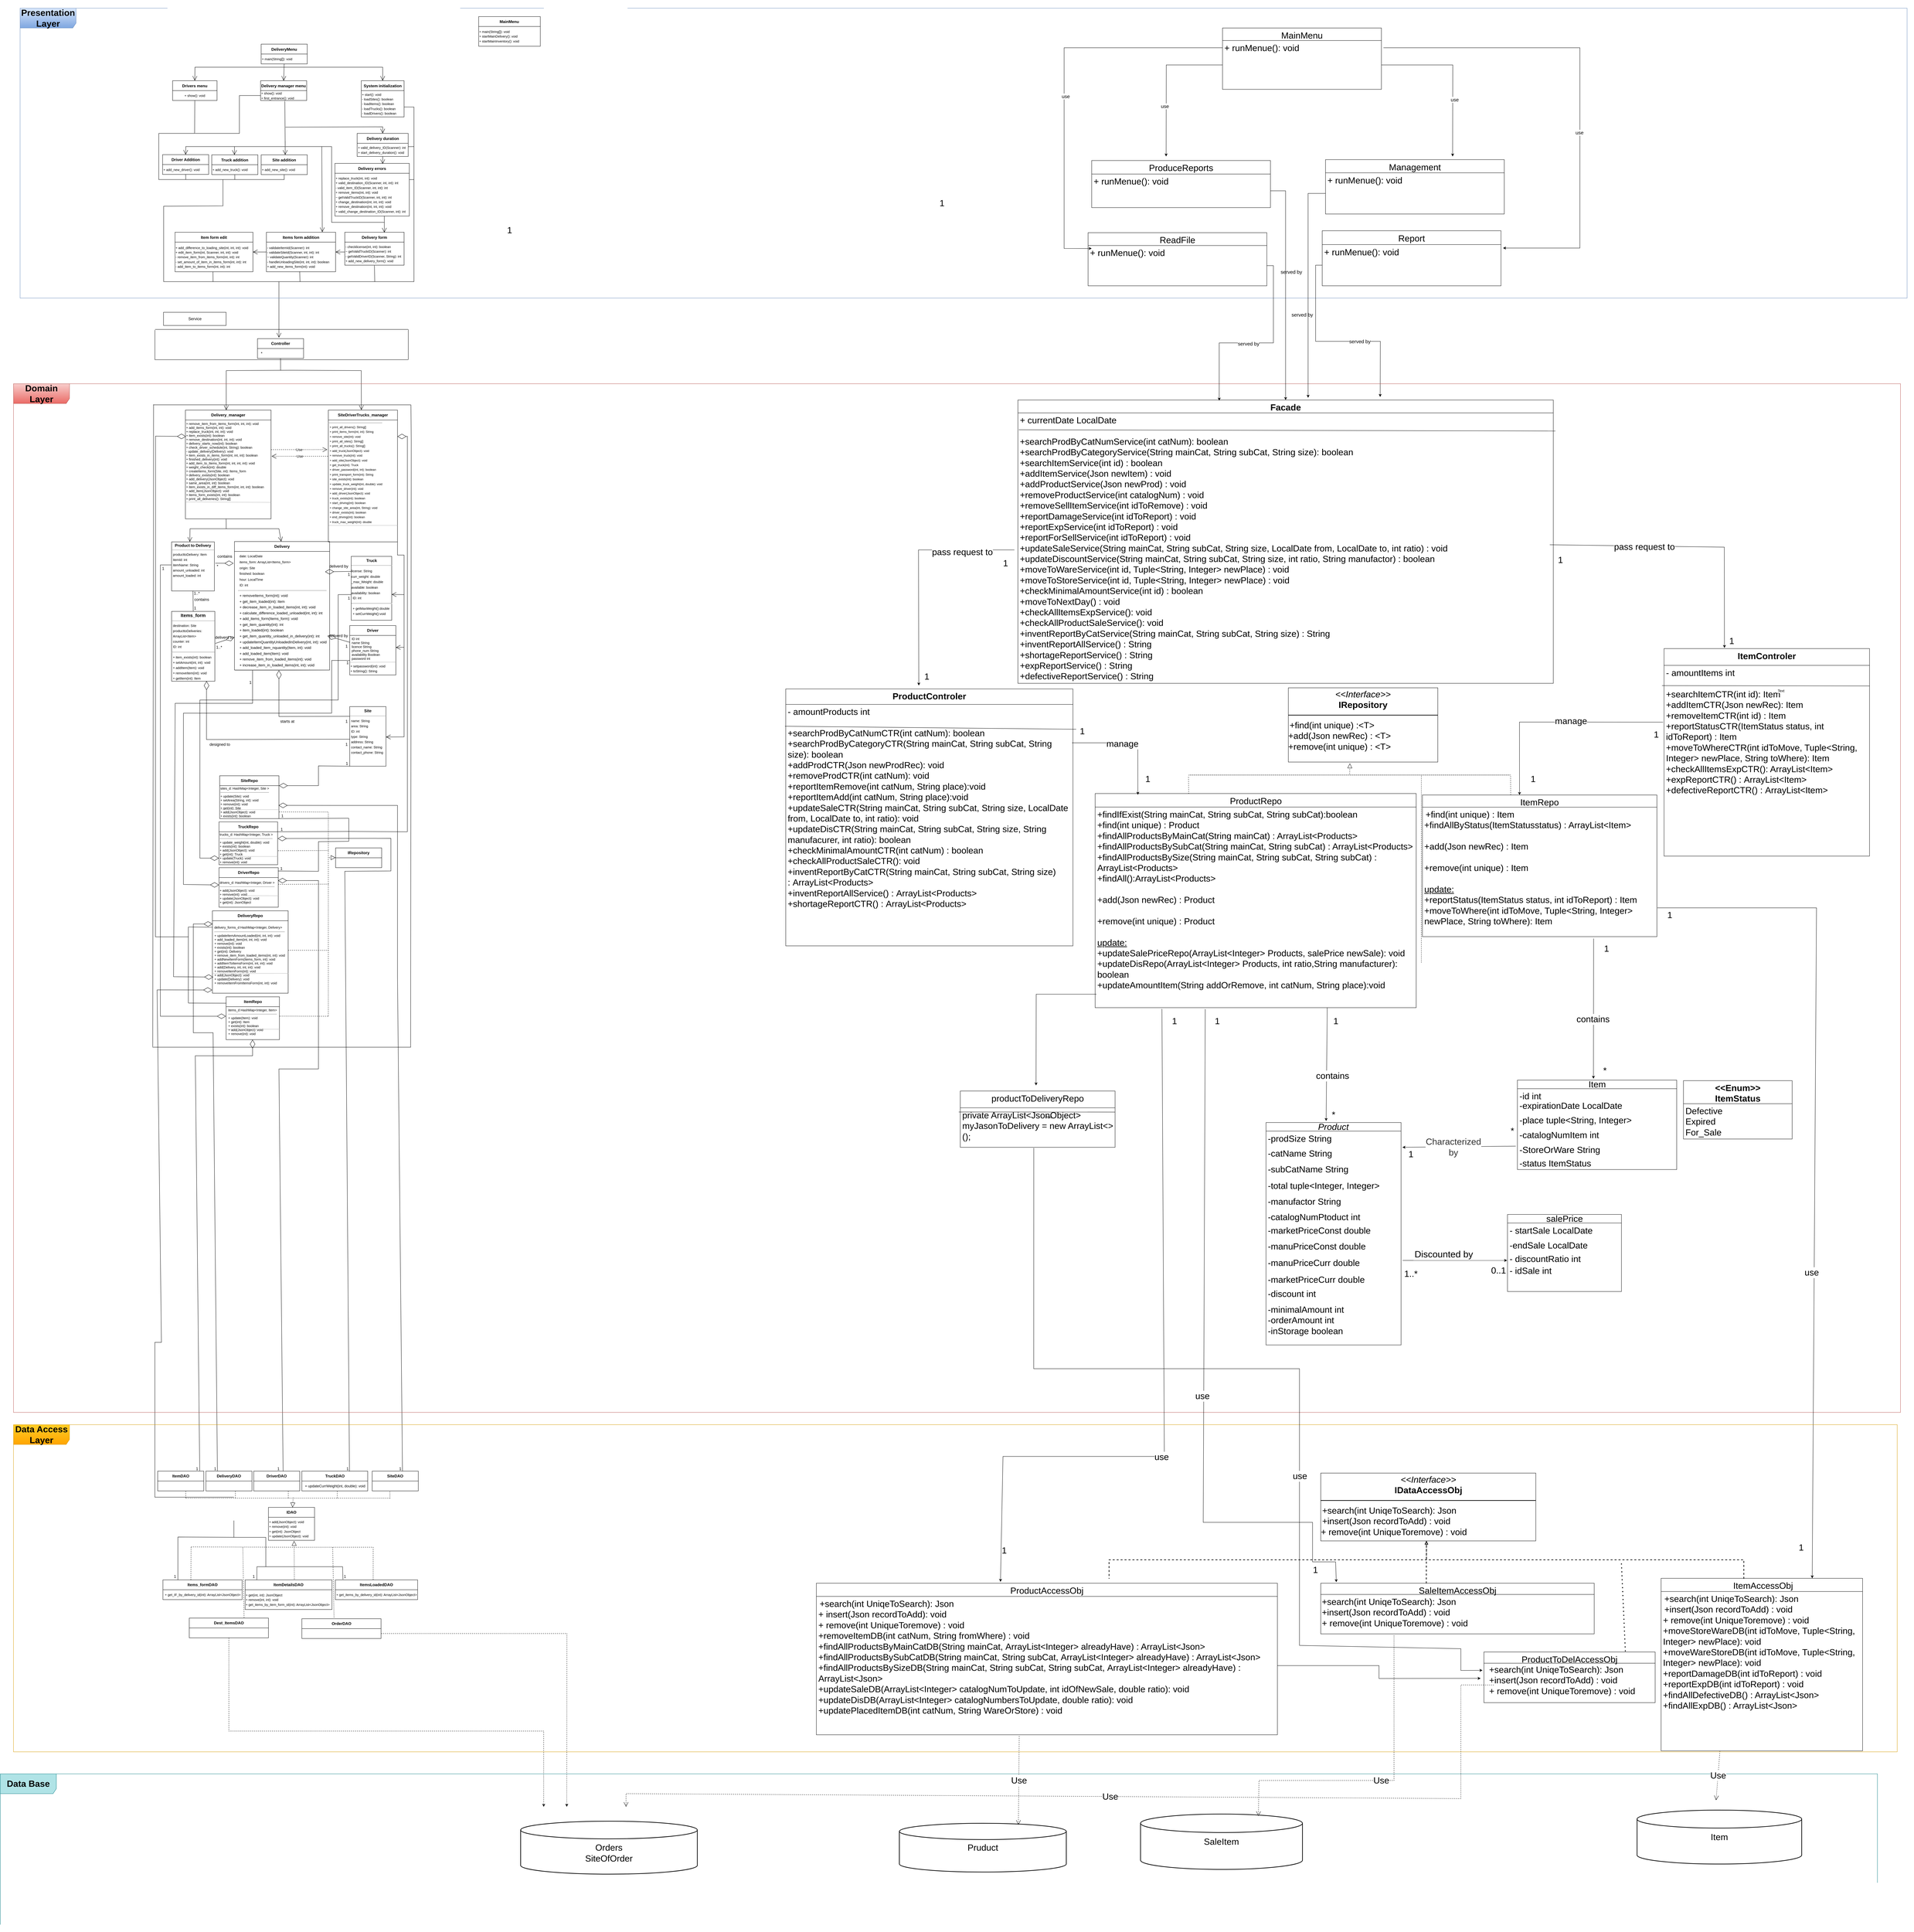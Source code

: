<mxfile version="24.6.5" type="github">
  <diagram name="‫עמוד-1‬" id="_872WntMG8b0kVgtpJQe">
    <mxGraphModel dx="4167" dy="3066" grid="1" gridSize="10" guides="1" tooltips="1" connect="1" arrows="1" fold="1" page="1" pageScale="1" pageWidth="827" pageHeight="1169" math="0" shadow="0">
      <root>
        <mxCell id="0" />
        <mxCell id="1" parent="0" />
        <mxCell id="TwlvAi0XXqNV6Xzf4lGJ-1" value="Delivery duration" style="swimlane;fontStyle=1;childLayout=stackLayout;horizontal=1;startSize=30;horizontalStack=0;resizeParent=1;resizeParentMax=0;resizeLast=0;collapsible=1;marginBottom=0;whiteSpace=wrap;html=1;spacingBottom=-1;" vertex="1" parent="1">
          <mxGeometry x="1053.5" y="400" width="155" height="70" as="geometry" />
        </mxCell>
        <mxCell id="TwlvAi0XXqNV6Xzf4lGJ-2" value="&lt;font style=&quot;font-size: 10px;&quot;&gt;&lt;span style=&quot;background-color: rgb(255, 255, 255);&quot;&gt;+ valid_delivery_ID(Scanner): int&lt;/span&gt;&lt;br style=&quot;background-color: rgb(255, 255, 255);&quot;&gt;&lt;span style=&quot;background-color: rgb(255, 255, 255);&quot;&gt;+ start_delivery_duration(): void&lt;/span&gt;&lt;/font&gt;" style="text;html=1;align=left;verticalAlign=middle;resizable=0;points=[];autosize=1;strokeColor=none;fillColor=none;" vertex="1" parent="TwlvAi0XXqNV6Xzf4lGJ-1">
          <mxGeometry y="30" width="155" height="40" as="geometry" />
        </mxCell>
        <mxCell id="TwlvAi0XXqNV6Xzf4lGJ-3" value="Delivery form" style="swimlane;fontStyle=1;childLayout=stackLayout;horizontal=1;startSize=30;horizontalStack=0;resizeParent=1;resizeParentMax=0;resizeLast=0;collapsible=1;marginBottom=0;whiteSpace=wrap;html=1;spacingBottom=-1;" vertex="1" parent="1">
          <mxGeometry x="1016" y="700" width="180" height="100" as="geometry" />
        </mxCell>
        <mxCell id="TwlvAi0XXqNV6Xzf4lGJ-4" value="&lt;font style=&quot;font-size: 10px;&quot;&gt;&lt;span style=&quot;background-color: rgb(255, 255, 255);&quot;&gt;- checklicense(int, int): boolean&lt;/span&gt;&lt;br style=&quot;background-color: rgb(255, 255, 255);&quot;&gt;&lt;span style=&quot;background-color: rgb(255, 255, 255);&quot;&gt;~ getValidTruckID(Scanner): int&lt;/span&gt;&lt;br style=&quot;background-color: rgb(255, 255, 255);&quot;&gt;&lt;span style=&quot;background-color: rgb(255, 255, 255);&quot;&gt;- getValidDriverID(Scanner, String): int&lt;/span&gt;&lt;br style=&quot;background-color: rgb(255, 255, 255);&quot;&gt;&lt;span style=&quot;background-color: rgb(255, 255, 255);&quot;&gt;+ add_new_delivery_form(): void&lt;/span&gt;&lt;/font&gt;" style="text;html=1;align=left;verticalAlign=middle;resizable=0;points=[];autosize=1;strokeColor=none;fillColor=none;" vertex="1" parent="TwlvAi0XXqNV6Xzf4lGJ-3">
          <mxGeometry y="30" width="180" height="70" as="geometry" />
        </mxCell>
        <mxCell id="TwlvAi0XXqNV6Xzf4lGJ-5" value="Delivery manager menu" style="swimlane;fontStyle=1;childLayout=stackLayout;horizontal=1;startSize=30;horizontalStack=0;resizeParent=1;resizeParentMax=0;resizeLast=0;collapsible=1;marginBottom=0;whiteSpace=wrap;html=1;spacingBottom=-1;" vertex="1" parent="1">
          <mxGeometry x="760.29" y="240" width="140" height="60" as="geometry" />
        </mxCell>
        <mxCell id="TwlvAi0XXqNV6Xzf4lGJ-6" value="&lt;font style=&quot;font-size: 10px;&quot;&gt;&lt;span style=&quot;text-wrap: nowrap; background-color: rgb(255, 255, 255);&quot;&gt;+ show(): void&lt;/span&gt;&lt;br style=&quot;text-wrap: nowrap; background-color: rgb(255, 255, 255);&quot;&gt;&lt;span style=&quot;text-wrap: nowrap; background-color: rgb(255, 255, 255);&quot;&gt;+ first_entrance(): void&lt;/span&gt;&lt;/font&gt;" style="text;html=1;align=left;verticalAlign=middle;whiteSpace=wrap;rounded=0;" vertex="1" parent="TwlvAi0XXqNV6Xzf4lGJ-5">
          <mxGeometry y="30" width="140" height="30" as="geometry" />
        </mxCell>
        <mxCell id="TwlvAi0XXqNV6Xzf4lGJ-7" value="Driver Addition" style="swimlane;fontStyle=1;childLayout=stackLayout;horizontal=1;startSize=30;horizontalStack=0;resizeParent=1;resizeParentMax=0;resizeLast=0;collapsible=1;marginBottom=0;whiteSpace=wrap;html=1;spacingBottom=-1;" vertex="1" parent="1">
          <mxGeometry x="462.7" y="464.5" width="140" height="60" as="geometry" />
        </mxCell>
        <mxCell id="TwlvAi0XXqNV6Xzf4lGJ-8" value="&lt;span style=&quot;background-color: rgb(255, 255, 255); font-size: 10px;&quot;&gt;+ add_new_driver(): void&lt;/span&gt;" style="text;html=1;align=left;verticalAlign=middle;resizable=0;points=[];autosize=1;strokeColor=none;fillColor=none;" vertex="1" parent="TwlvAi0XXqNV6Xzf4lGJ-7">
          <mxGeometry y="30" width="140" height="30" as="geometry" />
        </mxCell>
        <mxCell id="TwlvAi0XXqNV6Xzf4lGJ-9" value="Truck addition" style="swimlane;fontStyle=1;childLayout=stackLayout;horizontal=1;startSize=30;horizontalStack=0;resizeParent=1;resizeParentMax=0;resizeLast=0;collapsible=1;marginBottom=0;whiteSpace=wrap;html=1;spacingBottom=-1;" vertex="1" parent="1">
          <mxGeometry x="612" y="465" width="140" height="60" as="geometry" />
        </mxCell>
        <mxCell id="TwlvAi0XXqNV6Xzf4lGJ-10" value="&lt;span style=&quot;background-color: rgb(255, 255, 255); font-size: 10px;&quot;&gt;+ add_new_truck(): void&lt;/span&gt;" style="text;html=1;align=left;verticalAlign=middle;resizable=0;points=[];autosize=1;strokeColor=none;fillColor=none;" vertex="1" parent="TwlvAi0XXqNV6Xzf4lGJ-9">
          <mxGeometry y="30" width="140" height="30" as="geometry" />
        </mxCell>
        <mxCell id="TwlvAi0XXqNV6Xzf4lGJ-11" value="Site addition" style="swimlane;fontStyle=1;childLayout=stackLayout;horizontal=1;startSize=30;horizontalStack=0;resizeParent=1;resizeParentMax=0;resizeLast=0;collapsible=1;marginBottom=0;whiteSpace=wrap;html=1;spacingBottom=-1;" vertex="1" parent="1">
          <mxGeometry x="762.0" y="465" width="140" height="60" as="geometry" />
        </mxCell>
        <mxCell id="TwlvAi0XXqNV6Xzf4lGJ-12" value="&lt;span style=&quot;background-color: rgb(255, 255, 255); font-size: 10px;&quot;&gt;+ add_new_site(): void&lt;/span&gt;" style="text;html=1;align=left;verticalAlign=middle;resizable=0;points=[];autosize=1;strokeColor=none;fillColor=none;" vertex="1" parent="TwlvAi0XXqNV6Xzf4lGJ-11">
          <mxGeometry y="30" width="140" height="30" as="geometry" />
        </mxCell>
        <mxCell id="TwlvAi0XXqNV6Xzf4lGJ-13" value="Items form addition" style="swimlane;fontStyle=1;childLayout=stackLayout;horizontal=1;startSize=30;horizontalStack=0;resizeParent=1;resizeParentMax=0;resizeLast=0;collapsible=1;marginBottom=0;whiteSpace=wrap;html=1;spacingBottom=-1;" vertex="1" parent="1">
          <mxGeometry x="778" y="700" width="210" height="120" as="geometry" />
        </mxCell>
        <mxCell id="TwlvAi0XXqNV6Xzf4lGJ-14" value="&lt;font style=&quot;font-size: 10px;&quot;&gt;&lt;span style=&quot;background-color: rgb(255, 255, 255);&quot;&gt;- validateItemId(Scanner): int&lt;/span&gt;&lt;br style=&quot;background-color: rgb(255, 255, 255);&quot;&gt;&lt;span style=&quot;background-color: rgb(255, 255, 255);&quot;&gt;- validateSiteId(Scanner, int, int): int&lt;/span&gt;&lt;br style=&quot;background-color: rgb(255, 255, 255);&quot;&gt;&lt;span style=&quot;background-color: rgb(255, 255, 255);&quot;&gt;~ validateQuantity(Scanner): int&lt;/span&gt;&lt;br style=&quot;background-color: rgb(255, 255, 255);&quot;&gt;&lt;span style=&quot;background-color: rgb(255, 255, 255);&quot;&gt;- handleUnloadingSite(int, int, int): boolean&lt;/span&gt;&lt;br style=&quot;background-color: rgb(255, 255, 255);&quot;&gt;&lt;span style=&quot;background-color: rgb(255, 255, 255);&quot;&gt;+ add_new_items_form(int): void&lt;/span&gt;&lt;/font&gt;" style="text;html=1;align=left;verticalAlign=middle;resizable=0;points=[];autosize=1;strokeColor=none;fillColor=none;" vertex="1" parent="TwlvAi0XXqNV6Xzf4lGJ-13">
          <mxGeometry y="30" width="210" height="90" as="geometry" />
        </mxCell>
        <mxCell id="TwlvAi0XXqNV6Xzf4lGJ-15" value="Drivers menu" style="swimlane;fontStyle=1;childLayout=stackLayout;horizontal=1;startSize=30;horizontalStack=0;resizeParent=1;resizeParentMax=0;resizeLast=0;collapsible=1;marginBottom=0;whiteSpace=wrap;html=1;spacingBottom=-1;" vertex="1" parent="1">
          <mxGeometry x="493.04" y="240" width="135" height="60" as="geometry" />
        </mxCell>
        <mxCell id="TwlvAi0XXqNV6Xzf4lGJ-16" value="&lt;span style=&quot;text-align: left; text-wrap: nowrap; background-color: rgb(255, 255, 255);&quot;&gt;&lt;font style=&quot;font-size: 10px;&quot;&gt;+ show(): void&lt;/font&gt;&lt;/span&gt;" style="text;html=1;align=center;verticalAlign=middle;whiteSpace=wrap;rounded=0;" vertex="1" parent="TwlvAi0XXqNV6Xzf4lGJ-15">
          <mxGeometry y="30" width="135" height="30" as="geometry" />
        </mxCell>
        <mxCell id="TwlvAi0XXqNV6Xzf4lGJ-17" value="Item form edit" style="swimlane;fontStyle=1;childLayout=stackLayout;horizontal=1;startSize=30;horizontalStack=0;resizeParent=1;resizeParentMax=0;resizeLast=0;collapsible=1;marginBottom=0;whiteSpace=wrap;html=1;spacingBottom=-1;" vertex="1" parent="1">
          <mxGeometry x="500.47" y="700" width="236.53" height="120" as="geometry" />
        </mxCell>
        <mxCell id="TwlvAi0XXqNV6Xzf4lGJ-18" value="&lt;font style=&quot;font-size: 10px;&quot;&gt;&lt;span style=&quot;background-color: rgb(255, 255, 255);&quot;&gt;+ add_difference_to_loading_site(int, int, int): void&lt;/span&gt;&lt;br style=&quot;background-color: rgb(255, 255, 255);&quot;&gt;&lt;span style=&quot;background-color: rgb(255, 255, 255);&quot;&gt;+ edit_item_form(int, Scanner, int, int): void&lt;/span&gt;&lt;br style=&quot;background-color: rgb(255, 255, 255);&quot;&gt;&lt;span style=&quot;background-color: rgb(255, 255, 255);&quot;&gt;- remove_item_from_items_form(int, int): int&lt;/span&gt;&lt;br style=&quot;background-color: rgb(255, 255, 255);&quot;&gt;&lt;span style=&quot;background-color: rgb(255, 255, 255);&quot;&gt;- set_amount_of_item_in_items_form(int, int): int&lt;/span&gt;&lt;br style=&quot;background-color: rgb(255, 255, 255);&quot;&gt;&lt;span style=&quot;background-color: rgb(255, 255, 255);&quot;&gt;- add_item_to_items_form(int, int): int&lt;/span&gt;&lt;/font&gt;" style="text;html=1;align=left;verticalAlign=middle;resizable=0;points=[];autosize=1;strokeColor=none;fillColor=none;" vertex="1" parent="TwlvAi0XXqNV6Xzf4lGJ-17">
          <mxGeometry y="30" width="236.53" height="90" as="geometry" />
        </mxCell>
        <mxCell id="TwlvAi0XXqNV6Xzf4lGJ-19" value="System initialization" style="swimlane;fontStyle=1;childLayout=stackLayout;horizontal=1;startSize=30;horizontalStack=0;resizeParent=1;resizeParentMax=0;resizeLast=0;collapsible=1;marginBottom=0;whiteSpace=wrap;html=1;spacingBottom=-1;" vertex="1" parent="1">
          <mxGeometry x="1066" y="240" width="130" height="110" as="geometry" />
        </mxCell>
        <mxCell id="TwlvAi0XXqNV6Xzf4lGJ-20" value="&lt;font style=&quot;font-size: 10px;&quot;&gt;&lt;span style=&quot;text-wrap: nowrap; background-color: rgb(255, 255, 255);&quot;&gt;+ start(): void&lt;/span&gt;&lt;br style=&quot;text-wrap: nowrap; background-color: rgb(255, 255, 255);&quot;&gt;&lt;span style=&quot;text-wrap: nowrap; background-color: rgb(255, 255, 255);&quot;&gt;- loadSites(): boolean&lt;/span&gt;&lt;br style=&quot;text-wrap: nowrap; background-color: rgb(255, 255, 255);&quot;&gt;&lt;span style=&quot;text-wrap: nowrap; background-color: rgb(255, 255, 255);&quot;&gt;- loadItems(): boolean&lt;/span&gt;&lt;br style=&quot;text-wrap: nowrap; background-color: rgb(255, 255, 255);&quot;&gt;&lt;span style=&quot;text-wrap: nowrap; background-color: rgb(255, 255, 255);&quot;&gt;- loadTrucks(): boolean&lt;/span&gt;&lt;br style=&quot;text-wrap: nowrap; background-color: rgb(255, 255, 255);&quot;&gt;&lt;span style=&quot;text-wrap: nowrap; background-color: rgb(255, 255, 255);&quot;&gt;- loadDrivers(): boolean&lt;/span&gt;&lt;/font&gt;" style="text;html=1;align=left;verticalAlign=middle;whiteSpace=wrap;rounded=0;" vertex="1" parent="TwlvAi0XXqNV6Xzf4lGJ-19">
          <mxGeometry y="30" width="130" height="80" as="geometry" />
        </mxCell>
        <mxCell id="TwlvAi0XXqNV6Xzf4lGJ-21" value="" style="endArrow=open;endSize=12;html=1;rounded=0;entryX=0.5;entryY=0;entryDx=0;entryDy=0;spacingBottom=-1;" edge="1" parent="1" target="TwlvAi0XXqNV6Xzf4lGJ-1">
          <mxGeometry width="160" relative="1" as="geometry">
            <mxPoint x="836" y="381" as="sourcePoint" />
            <mxPoint x="723.04" y="390" as="targetPoint" />
            <Array as="points">
              <mxPoint x="1131" y="380" />
            </Array>
          </mxGeometry>
        </mxCell>
        <mxCell id="TwlvAi0XXqNV6Xzf4lGJ-22" value="" style="endArrow=open;endSize=12;html=1;rounded=0;entryX=0.5;entryY=0;entryDx=0;entryDy=0;spacingBottom=-1;" edge="1" parent="1" target="TwlvAi0XXqNV6Xzf4lGJ-7">
          <mxGeometry x="0.004" width="160" relative="1" as="geometry">
            <mxPoint x="686" y="440" as="sourcePoint" />
            <mxPoint x="793.04" y="382" as="targetPoint" />
            <Array as="points">
              <mxPoint x="533" y="440" />
            </Array>
            <mxPoint as="offset" />
          </mxGeometry>
        </mxCell>
        <mxCell id="TwlvAi0XXqNV6Xzf4lGJ-23" value="" style="endArrow=open;endSize=12;html=1;rounded=0;spacingBottom=-1;exitX=0.526;exitY=1.103;exitDx=0;exitDy=0;exitPerimeter=0;entryX=0.492;entryY=0.003;entryDx=0;entryDy=0;entryPerimeter=0;" edge="1" parent="1" target="TwlvAi0XXqNV6Xzf4lGJ-9">
          <mxGeometry width="160" relative="1" as="geometry">
            <mxPoint x="833.93" y="302.09" as="sourcePoint" />
            <mxPoint x="681" y="469" as="targetPoint" />
            <Array as="points">
              <mxPoint x="835" y="440" />
              <mxPoint x="681" y="440" />
            </Array>
          </mxGeometry>
        </mxCell>
        <mxCell id="TwlvAi0XXqNV6Xzf4lGJ-24" value="" style="endArrow=open;endSize=12;html=1;rounded=0;entryX=0.5;entryY=0;entryDx=0;entryDy=0;spacingBottom=-1;" edge="1" parent="1">
          <mxGeometry x="-0.016" y="2" width="160" relative="1" as="geometry">
            <mxPoint x="835" y="423" as="sourcePoint" />
            <mxPoint x="835.0" y="465" as="targetPoint" />
            <Array as="points" />
            <mxPoint as="offset" />
          </mxGeometry>
        </mxCell>
        <mxCell id="TwlvAi0XXqNV6Xzf4lGJ-25" value="" style="endArrow=open;endSize=12;html=1;rounded=0;entryX=0.808;entryY=-0.003;entryDx=0;entryDy=0;spacingBottom=-1;entryPerimeter=0;" edge="1" parent="1" target="TwlvAi0XXqNV6Xzf4lGJ-13">
          <mxGeometry width="160" relative="1" as="geometry">
            <mxPoint x="836" y="440" as="sourcePoint" />
            <mxPoint x="947" y="584" as="targetPoint" />
            <Array as="points">
              <mxPoint x="946" y="440" />
            </Array>
          </mxGeometry>
        </mxCell>
        <mxCell id="TwlvAi0XXqNV6Xzf4lGJ-26" value="" style="endArrow=open;endSize=12;html=1;rounded=0;entryX=0.667;entryY=0.01;entryDx=0;entryDy=0;entryPerimeter=0;spacingBottom=-1;" edge="1" parent="1" target="TwlvAi0XXqNV6Xzf4lGJ-3">
          <mxGeometry width="160" relative="1" as="geometry">
            <mxPoint x="946" y="440" as="sourcePoint" />
            <mxPoint x="1131.16" y="582.92" as="targetPoint" />
            <Array as="points">
              <mxPoint x="976" y="440" />
              <mxPoint x="976" y="670" />
              <mxPoint x="1136" y="670" />
            </Array>
          </mxGeometry>
        </mxCell>
        <mxCell id="TwlvAi0XXqNV6Xzf4lGJ-27" value="" style="endArrow=open;endSize=12;html=1;rounded=0;entryX=0.642;entryY=0.012;entryDx=0;entryDy=0;exitX=0.5;exitY=1;exitDx=0;exitDy=0;spacingBottom=-1;entryPerimeter=0;" edge="1" parent="1" source="TwlvAi0XXqNV6Xzf4lGJ-1" target="TwlvAi0XXqNV6Xzf4lGJ-179">
          <mxGeometry width="160" relative="1" as="geometry">
            <mxPoint x="468.04" y="570" as="sourcePoint" />
            <mxPoint x="628.04" y="570" as="targetPoint" />
          </mxGeometry>
        </mxCell>
        <mxCell id="TwlvAi0XXqNV6Xzf4lGJ-28" value="" style="endArrow=open;endSize=12;html=1;rounded=0;exitX=0;exitY=0.5;exitDx=0;exitDy=0;entryX=1;entryY=0.5;entryDx=0;entryDy=0;spacingBottom=-1;" edge="1" parent="1" source="TwlvAi0XXqNV6Xzf4lGJ-13" target="TwlvAi0XXqNV6Xzf4lGJ-17">
          <mxGeometry width="160" relative="1" as="geometry">
            <mxPoint x="1001.58" y="570" as="sourcePoint" />
            <mxPoint x="599.54" y="630" as="targetPoint" />
          </mxGeometry>
        </mxCell>
        <mxCell id="TwlvAi0XXqNV6Xzf4lGJ-29" value="" style="endArrow=open;endSize=12;html=1;rounded=0;exitX=0.001;exitY=0.429;exitDx=0;exitDy=0;entryX=1;entryY=0.5;entryDx=0;entryDy=0;spacingBottom=-1;exitPerimeter=0;" edge="1" parent="1" source="TwlvAi0XXqNV6Xzf4lGJ-4" target="TwlvAi0XXqNV6Xzf4lGJ-13">
          <mxGeometry width="160" relative="1" as="geometry">
            <mxPoint x="713.04" y="510" as="sourcePoint" />
            <mxPoint x="873.04" y="510" as="targetPoint" />
            <mxPoint as="offset" />
          </mxGeometry>
        </mxCell>
        <mxCell id="TwlvAi0XXqNV6Xzf4lGJ-30" value="Service" style="rounded=0;whiteSpace=wrap;html=1;" vertex="1" parent="1">
          <mxGeometry x="465.54" y="943" width="190" height="40" as="geometry" />
        </mxCell>
        <mxCell id="TwlvAi0XXqNV6Xzf4lGJ-31" value="&lt;b&gt;Controller&lt;/b&gt;" style="swimlane;fontStyle=0;childLayout=stackLayout;horizontal=1;startSize=30;horizontalStack=0;resizeParent=1;resizeParentMax=0;resizeLast=0;collapsible=1;marginBottom=0;whiteSpace=wrap;html=1;" vertex="1" parent="1">
          <mxGeometry x="750.84" y="1023" width="140" height="60" as="geometry" />
        </mxCell>
        <mxCell id="TwlvAi0XXqNV6Xzf4lGJ-32" value="" style="line;strokeWidth=1;fillColor=none;align=left;verticalAlign=middle;spacingTop=-1;spacingLeft=3;spacingRight=3;rotatable=0;labelPosition=right;points=[];portConstraint=eastwest;strokeColor=inherit;" vertex="1" parent="1">
          <mxGeometry x="439.84" y="991" width="769" height="8" as="geometry" />
        </mxCell>
        <mxCell id="TwlvAi0XXqNV6Xzf4lGJ-33" value="" style="line;strokeWidth=1;fillColor=none;align=left;verticalAlign=middle;spacingTop=-1;spacingLeft=3;spacingRight=3;rotatable=0;labelPosition=right;points=[];portConstraint=eastwest;strokeColor=inherit;" vertex="1" parent="1">
          <mxGeometry x="439.54" y="1083" width="769.3" height="8" as="geometry" />
        </mxCell>
        <mxCell id="TwlvAi0XXqNV6Xzf4lGJ-34" value="" style="endArrow=none;html=1;rounded=0;entryX=0.001;entryY=0.6;entryDx=0;entryDy=0;entryPerimeter=0;exitX=0.001;exitY=0.65;exitDx=0;exitDy=0;exitPerimeter=0;" edge="1" parent="1">
          <mxGeometry width="50" height="50" relative="1" as="geometry">
            <mxPoint x="439.34" y="1087.2" as="sourcePoint" />
            <mxPoint x="439.34" y="996.8" as="targetPoint" />
          </mxGeometry>
        </mxCell>
        <mxCell id="TwlvAi0XXqNV6Xzf4lGJ-35" value="" style="endArrow=none;html=1;rounded=0;entryX=0.001;entryY=0.6;entryDx=0;entryDy=0;entryPerimeter=0;exitX=0.001;exitY=0.65;exitDx=0;exitDy=0;exitPerimeter=0;" edge="1" parent="1">
          <mxGeometry width="50" height="50" relative="1" as="geometry">
            <mxPoint x="1208.84" y="1086.2" as="sourcePoint" />
            <mxPoint x="1208.84" y="995.8" as="targetPoint" />
          </mxGeometry>
        </mxCell>
        <mxCell id="TwlvAi0XXqNV6Xzf4lGJ-36" value="Driver" style="swimlane;childLayout=stackLayout;horizontal=1;startSize=30;horizontalStack=0;resizeParent=1;resizeParentMax=0;resizeLast=0;collapsible=1;marginBottom=0;whiteSpace=wrap;html=1;" vertex="1" parent="1">
          <mxGeometry x="1031" y="1894" width="140" height="150" as="geometry" />
        </mxCell>
        <mxCell id="TwlvAi0XXqNV6Xzf4lGJ-37" value="ID int&amp;nbsp;&lt;div&gt;name String&lt;/div&gt;&lt;div&gt;licence String&lt;/div&gt;&lt;div&gt;phone_num String&lt;/div&gt;&lt;div&gt;availability Boolean&lt;/div&gt;&lt;div&gt;password int&lt;/div&gt;" style="text;strokeColor=none;fillColor=none;align=left;verticalAlign=middle;spacingLeft=4;spacingRight=4;overflow=hidden;points=[[0,0.5],[1,0.5]];portConstraint=eastwest;rotatable=0;whiteSpace=wrap;html=1;fontColor=#000000;labelBackgroundColor=none;fontSize=10;" vertex="1" parent="TwlvAi0XXqNV6Xzf4lGJ-36">
          <mxGeometry y="30" width="140" height="80" as="geometry" />
        </mxCell>
        <mxCell id="TwlvAi0XXqNV6Xzf4lGJ-38" value="&lt;font style=&quot;font-size: 10px;&quot;&gt;&lt;span style=&quot;background-color: rgb(255, 255, 255);&quot;&gt;+ setpassword(int): void&lt;/span&gt;&lt;br style=&quot;background-color: rgb(255, 255, 255);&quot;&gt;&lt;span style=&quot;background-color: rgb(255, 255, 255);&quot;&gt;+ toString(): String&lt;/span&gt;&lt;/font&gt;" style="text;html=1;align=left;verticalAlign=middle;resizable=0;points=[];autosize=1;strokeColor=none;fillColor=none;" vertex="1" parent="TwlvAi0XXqNV6Xzf4lGJ-36">
          <mxGeometry y="110" width="140" height="40" as="geometry" />
        </mxCell>
        <mxCell id="TwlvAi0XXqNV6Xzf4lGJ-39" value="" style="endArrow=none;html=1;rounded=0;entryX=0.998;entryY=0.025;entryDx=0;entryDy=0;entryPerimeter=0;exitX=0.002;exitY=0.042;exitDx=0;exitDy=0;exitPerimeter=0;fontColor=#D6D6D6;strokeColor=#BABABA;" edge="1" parent="TwlvAi0XXqNV6Xzf4lGJ-36" source="TwlvAi0XXqNV6Xzf4lGJ-38" target="TwlvAi0XXqNV6Xzf4lGJ-38">
          <mxGeometry width="50" height="50" relative="1" as="geometry">
            <mxPoint x="-339" y="56" as="sourcePoint" />
            <mxPoint x="-65" y="56" as="targetPoint" />
          </mxGeometry>
        </mxCell>
        <mxCell id="TwlvAi0XXqNV6Xzf4lGJ-40" value="Delivery" style="swimlane;childLayout=stackLayout;horizontal=1;startSize=30;horizontalStack=0;resizeParent=1;resizeParentMax=0;resizeLast=0;collapsible=1;marginBottom=0;whiteSpace=wrap;html=1;" vertex="1" parent="1">
          <mxGeometry x="681" y="1639" width="289" height="390" as="geometry" />
        </mxCell>
        <mxCell id="TwlvAi0XXqNV6Xzf4lGJ-41" value="&lt;p style=&quot;text-align: left; background-color: rgb(255, 255, 255); margin: 0px 0px 0px 4px; line-height: 1.6; font-size: 11px;&quot;&gt;&lt;font style=&quot;font-size: 11px;&quot;&gt;&lt;span style=&quot;font-size: 10px;&quot;&gt;date: LocalDate&lt;/span&gt;&lt;br style=&quot;font-size: 10px;&quot;&gt;&lt;span style=&quot;font-size: 10px;&quot;&gt;items_form: ArrayList&amp;lt;Items_form&amp;gt;&lt;/span&gt;&lt;br style=&quot;font-size: 10px;&quot;&gt;&lt;span style=&quot;font-size: 10px;&quot;&gt;origin: Site&lt;/span&gt;&lt;br style=&quot;font-size: 10px;&quot;&gt;&lt;span style=&quot;font-size: 10px;&quot;&gt;finished: boolean&lt;/span&gt;&lt;br style=&quot;font-size: 10px;&quot;&gt;&lt;span style=&quot;font-size: 10px;&quot;&gt;hour: LocalTime&lt;/span&gt;&lt;br style=&quot;font-size: 10px;&quot;&gt;&lt;span style=&quot;font-size: 10px;&quot;&gt;ID: int&lt;/span&gt;&lt;br&gt;&lt;/font&gt;&lt;/p&gt;&lt;hr&gt;&lt;p style=&quot;text-align: left; background-color: rgb(255, 255, 255); margin: 0px 0px 0px 4px; line-height: 1.6; font-size: 11px;&quot;&gt;+ removeItems_form(int): void&lt;br&gt;&lt;/p&gt;&lt;p style=&quot;text-align: left; background-color: rgb(255, 255, 255); margin: 0px 0px 0px 4px; line-height: 1.6; font-size: 11px;&quot;&gt;&lt;font style=&quot;font-size: 11px;&quot;&gt;+ get_item_loaded(int): Item&lt;br&gt;+ decrease_item_in_loaded_items(int, int): void&lt;br&gt;+ calculate_difference_loaded_unloaded(int, int): int&lt;br&gt;+ add_items_form(Items_form): void&lt;br&gt;+ get_item_quantity(int): int&lt;br&gt;+ item_loaded(int): boolean&lt;br&gt;+ get_item_quantity_unloaded_in_delivery(int): int&lt;br&gt;+ updateItemQuantityUnloadedInDelivery(int, int): void&lt;br&gt;+ add_loaded_item_nquantity(Item, int): void&lt;br&gt;+ add_loaded_item(Item): void&lt;br&gt;+ remove_item_from_loaded_items(int): void&lt;br&gt;+ increase_item_in_loaded_items(int, int): void&lt;/font&gt;&lt;/p&gt;" style="text;html=1;align=center;verticalAlign=middle;resizable=0;points=[];autosize=1;strokeColor=none;fillColor=none;" vertex="1" parent="TwlvAi0XXqNV6Xzf4lGJ-40">
          <mxGeometry y="30" width="289" height="360" as="geometry" />
        </mxCell>
        <mxCell id="TwlvAi0XXqNV6Xzf4lGJ-42" value="" style="endArrow=none;html=1;rounded=0;entryX=1;entryY=1.002;entryDx=0;entryDy=0;entryPerimeter=0;exitX=0.005;exitY=1.004;exitDx=0;exitDy=0;exitPerimeter=0;fontColor=#D6D6D6;strokeColor=#BABABA;" edge="1" parent="TwlvAi0XXqNV6Xzf4lGJ-40" source="TwlvAi0XXqNV6Xzf4lGJ-41" target="TwlvAi0XXqNV6Xzf4lGJ-41">
          <mxGeometry width="50" height="50" relative="1" as="geometry">
            <mxPoint x="-55" y="255" as="sourcePoint" />
            <mxPoint x="-5" y="205" as="targetPoint" />
          </mxGeometry>
        </mxCell>
        <mxCell id="TwlvAi0XXqNV6Xzf4lGJ-43" value="SiteDriverTrucks_manager" style="swimlane;childLayout=stackLayout;horizontal=1;startSize=30;horizontalStack=0;resizeParent=1;resizeParentMax=0;resizeLast=0;collapsible=1;marginBottom=0;whiteSpace=wrap;html=1;fontColor=#000000;labelBackgroundColor=none;" vertex="1" parent="1">
          <mxGeometry x="966" y="1240" width="210" height="400" as="geometry">
            <mxRectangle x="290" y="1070" width="90" height="30" as="alternateBounds" />
          </mxGeometry>
        </mxCell>
        <mxCell id="TwlvAi0XXqNV6Xzf4lGJ-44" value="&lt;hr style=&quot;text-wrap: nowrap; font-size: 9px;&quot;&gt;&lt;p style=&quot;margin: 0px 0px 0px 4px; line-height: 1.6; font-size: 9px;&quot;&gt;&lt;font style=&quot;font-size: 9px;&quot;&gt;+ print_all_drivers(): String[]&lt;br style=&quot;font-size: 9px;&quot;&gt;+ print_items_form(int, int): String&lt;br style=&quot;font-size: 9px;&quot;&gt;+ remove_site(int): void&lt;br style=&quot;font-size: 9px;&quot;&gt;+ print_all_sites(): String[]&lt;br style=&quot;font-size: 9px;&quot;&gt;+ print_all_trucks(): String[]&lt;br style=&quot;font-size: 9px;&quot;&gt;+ add_truck(JsonObject): void&lt;br style=&quot;font-size: 9px;&quot;&gt;+ remove_truck(int): void&lt;br style=&quot;font-size: 9px;&quot;&gt;+ add_site(JsonObject): void&lt;br style=&quot;font-size: 9px;&quot;&gt;+ get_truck(int): Truck&lt;br style=&quot;font-size: 9px;&quot;&gt;+ driver_password(int, int): boolean&lt;br style=&quot;font-size: 9px;&quot;&gt;+ print_transport_form(int): String&lt;br style=&quot;font-size: 9px;&quot;&gt;+ site_exists(int): boolean&lt;br style=&quot;font-size: 9px;&quot;&gt;+ update_truck_weight(int, double): void&lt;br style=&quot;font-size: 9px;&quot;&gt;+ remove_driver(int): void&lt;br style=&quot;font-size: 9px;&quot;&gt;+ add_driver(JsonObject): void&lt;br style=&quot;font-size: 9px;&quot;&gt;+ truck_exists(int): boolean&lt;br style=&quot;font-size: 9px;&quot;&gt;+ start_driving(int): boolean&lt;br style=&quot;font-size: 9px;&quot;&gt;+ change_site_area(int, String): void&lt;br style=&quot;font-size: 9px;&quot;&gt;+ driver_exists(int): boolean&lt;br style=&quot;font-size: 9px;&quot;&gt;+ end_driving(int): boolean&lt;br style=&quot;font-size: 9px;&quot;&gt;+ truck_max_weight(int): double&lt;/font&gt;&lt;/p&gt;" style="text;strokeColor=none;fillColor=none;align=left;verticalAlign=middle;spacingLeft=0;spacingRight=4;overflow=hidden;points=[[0,0.5],[1,0.5]];portConstraint=eastwest;rotatable=0;whiteSpace=wrap;html=1;spacing=0;labelBackgroundColor=none;fontSize=9;" vertex="1" parent="TwlvAi0XXqNV6Xzf4lGJ-43">
          <mxGeometry y="30" width="210" height="320" as="geometry" />
        </mxCell>
        <mxCell id="TwlvAi0XXqNV6Xzf4lGJ-45" value="" style="endArrow=none;html=1;rounded=0;entryX=1;entryY=0;entryDx=0;entryDy=0;exitX=0.004;exitY=1;exitDx=0;exitDy=0;exitPerimeter=0;fontColor=#D6D6D6;strokeColor=#BABABA;" edge="1" parent="TwlvAi0XXqNV6Xzf4lGJ-43" source="TwlvAi0XXqNV6Xzf4lGJ-44" target="TwlvAi0XXqNV6Xzf4lGJ-46">
          <mxGeometry width="50" height="50" relative="1" as="geometry">
            <mxPoint x="-20" y="350" as="sourcePoint" />
            <mxPoint x="254" y="350" as="targetPoint" />
          </mxGeometry>
        </mxCell>
        <mxCell id="TwlvAi0XXqNV6Xzf4lGJ-46" value="&lt;div style=&quot;font-size: 9px;&quot;&gt;&lt;br&gt;&lt;/div&gt;" style="text;strokeColor=none;align=left;fillColor=none;html=1;verticalAlign=middle;whiteSpace=wrap;rounded=0;fontSize=10;spacingLeft=1;spacingRight=0;" vertex="1" parent="TwlvAi0XXqNV6Xzf4lGJ-43">
          <mxGeometry y="350" width="210" height="50" as="geometry" />
        </mxCell>
        <mxCell id="TwlvAi0XXqNV6Xzf4lGJ-47" value="1" style="text;html=1;align=center;verticalAlign=middle;resizable=0;points=[];autosize=1;strokeColor=none;fillColor=none;" vertex="1" parent="1">
          <mxGeometry x="1012.53" y="1724" width="30" height="30" as="geometry" />
        </mxCell>
        <mxCell id="TwlvAi0XXqNV6Xzf4lGJ-48" value="" style="endArrow=diamondThin;endFill=0;endSize=24;html=1;rounded=0;exitX=0;exitY=0.163;exitDx=0;exitDy=0;exitPerimeter=0;" edge="1" parent="1" source="TwlvAi0XXqNV6Xzf4lGJ-185">
          <mxGeometry width="160" relative="1" as="geometry">
            <mxPoint x="1003.14" y="2039.14" as="sourcePoint" />
            <mxPoint x="816" y="2030" as="targetPoint" />
            <Array as="points">
              <mxPoint x="816" y="2170" />
            </Array>
          </mxGeometry>
        </mxCell>
        <mxCell id="TwlvAi0XXqNV6Xzf4lGJ-49" value="" style="endArrow=diamondThin;endFill=0;endSize=24;html=1;rounded=0;entryX=0.998;entryY=0.053;entryDx=0;entryDy=0;entryPerimeter=0;" edge="1" parent="1">
          <mxGeometry width="160" relative="1" as="geometry">
            <mxPoint x="1031.64" y="1945" as="sourcePoint" />
            <mxPoint x="963.434" y="1925.36" as="targetPoint" />
            <Array as="points" />
          </mxGeometry>
        </mxCell>
        <mxCell id="TwlvAi0XXqNV6Xzf4lGJ-50" value="" style="endArrow=diamondThin;endFill=0;endSize=24;html=1;rounded=0;entryX=-0.009;entryY=1.061;entryDx=0;entryDy=0;entryPerimeter=0;exitX=0.997;exitY=1.022;exitDx=0;exitDy=0;exitPerimeter=0;" edge="1" parent="1" source="TwlvAi0XXqNV6Xzf4lGJ-58" target="TwlvAi0XXqNV6Xzf4lGJ-58">
          <mxGeometry width="160" relative="1" as="geometry">
            <mxPoint x="1028" y="1730" as="sourcePoint" />
            <mxPoint x="978" y="1729" as="targetPoint" />
            <Array as="points" />
          </mxGeometry>
        </mxCell>
        <mxCell id="TwlvAi0XXqNV6Xzf4lGJ-51" value="" style="endArrow=diamondThin;endFill=0;endSize=24;html=1;rounded=0;exitX=1.009;exitY=0.459;exitDx=0;exitDy=0;exitPerimeter=0;entryX=-0.001;entryY=0.087;entryDx=0;entryDy=0;entryPerimeter=0;" edge="1" parent="1" source="TwlvAi0XXqNV6Xzf4lGJ-184">
          <mxGeometry width="160" relative="1" as="geometry">
            <mxPoint x="625.75" y="1948.47" as="sourcePoint" />
            <mxPoint x="680.717" y="1929.44" as="targetPoint" />
          </mxGeometry>
        </mxCell>
        <mxCell id="TwlvAi0XXqNV6Xzf4lGJ-52" value="1" style="text;html=1;align=center;verticalAlign=middle;resizable=0;points=[];autosize=1;strokeColor=none;fillColor=none;" vertex="1" parent="1">
          <mxGeometry x="1005.5" y="1942" width="30" height="30" as="geometry" />
        </mxCell>
        <mxCell id="TwlvAi0XXqNV6Xzf4lGJ-53" value="" style="endArrow=open;endSize=12;html=1;rounded=0;entryX=0.491;entryY=0;entryDx=0;entryDy=0;entryPerimeter=0;" edge="1" parent="1" target="TwlvAi0XXqNV6Xzf4lGJ-40">
          <mxGeometry width="160" relative="1" as="geometry">
            <mxPoint x="656" y="1600" as="sourcePoint" />
            <mxPoint x="877" y="1613" as="targetPoint" />
            <Array as="points">
              <mxPoint x="736" y="1600" />
              <mxPoint x="816" y="1600" />
            </Array>
          </mxGeometry>
        </mxCell>
        <mxCell id="TwlvAi0XXqNV6Xzf4lGJ-54" value="DeliveryMenu" style="swimlane;childLayout=stackLayout;horizontal=1;startSize=30;horizontalStack=0;resizeParent=1;resizeParentMax=0;resizeLast=0;collapsible=1;marginBottom=0;whiteSpace=wrap;html=1;spacingBottom=-1;" vertex="1" parent="1">
          <mxGeometry x="762" y="129" width="140" height="60" as="geometry" />
        </mxCell>
        <mxCell id="TwlvAi0XXqNV6Xzf4lGJ-55" value="&lt;span style=&quot;background-color: rgb(255, 255, 255);&quot;&gt;&lt;font style=&quot;font-size: 10px;&quot;&gt;+ main(String[]): void&lt;/font&gt;&lt;/span&gt;" style="text;html=1;align=left;verticalAlign=middle;resizable=0;points=[];autosize=1;strokeColor=none;fillColor=none;" vertex="1" parent="TwlvAi0XXqNV6Xzf4lGJ-54">
          <mxGeometry y="30" width="140" height="30" as="geometry" />
        </mxCell>
        <mxCell id="TwlvAi0XXqNV6Xzf4lGJ-56" value="1" style="text;html=1;align=center;verticalAlign=middle;resizable=0;points=[];autosize=1;strokeColor=none;fillColor=none;" vertex="1" parent="1">
          <mxGeometry x="1005.5" y="2240" width="30" height="30" as="geometry" />
        </mxCell>
        <mxCell id="TwlvAi0XXqNV6Xzf4lGJ-57" value="starts at" style="text;html=1;align=center;verticalAlign=middle;resizable=0;points=[];autosize=1;strokeColor=none;fillColor=none;" vertex="1" parent="1">
          <mxGeometry x="806" y="2170" width="70" height="30" as="geometry" />
        </mxCell>
        <mxCell id="TwlvAi0XXqNV6Xzf4lGJ-58" value="deliverd by" style="text;html=1;align=center;verticalAlign=middle;resizable=0;points=[];autosize=1;strokeColor=none;fillColor=none;" vertex="1" parent="1">
          <mxGeometry x="957" y="1699" width="80" height="30" as="geometry" />
        </mxCell>
        <mxCell id="TwlvAi0XXqNV6Xzf4lGJ-59" value="deliverd by" style="text;html=1;align=center;verticalAlign=middle;resizable=0;points=[];autosize=1;strokeColor=none;fillColor=none;rotation=0;" vertex="1" parent="1">
          <mxGeometry x="955.5" y="1910" width="80" height="30" as="geometry" />
        </mxCell>
        <mxCell id="TwlvAi0XXqNV6Xzf4lGJ-60" value="deliverd to&amp;nbsp;" style="text;html=1;align=center;verticalAlign=middle;resizable=0;points=[];autosize=1;strokeColor=none;fillColor=none;" vertex="1" parent="1">
          <mxGeometry x="611" y="1915" width="80" height="30" as="geometry" />
        </mxCell>
        <mxCell id="TwlvAi0XXqNV6Xzf4lGJ-61" value="" style="line;strokeWidth=1;fillColor=none;align=left;verticalAlign=middle;spacingTop=-1;spacingLeft=3;spacingRight=3;rotatable=0;labelPosition=right;points=[];portConstraint=eastwest;strokeColor=inherit;" vertex="1" parent="1">
          <mxGeometry x="434.59" y="1220" width="781.41" height="8" as="geometry" />
        </mxCell>
        <mxCell id="TwlvAi0XXqNV6Xzf4lGJ-62" value="" style="line;strokeWidth=1;fillColor=none;align=left;verticalAlign=middle;spacingTop=-1;spacingLeft=3;spacingRight=3;rotatable=0;labelPosition=right;points=[];portConstraint=eastwest;strokeColor=inherit;" vertex="1" parent="1">
          <mxGeometry x="432.07" y="3170" width="784.54" height="8" as="geometry" />
        </mxCell>
        <mxCell id="TwlvAi0XXqNV6Xzf4lGJ-63" value="" style="endArrow=none;html=1;rounded=0;exitX=0.001;exitY=0.351;exitDx=0;exitDy=0;exitPerimeter=0;entryX=0.001;entryY=0.34;entryDx=0;entryDy=0;entryPerimeter=0;" edge="1" parent="1" source="TwlvAi0XXqNV6Xzf4lGJ-62" target="TwlvAi0XXqNV6Xzf4lGJ-61">
          <mxGeometry width="50" height="50" relative="1" as="geometry">
            <mxPoint x="435.05" y="2253" as="sourcePoint" />
            <mxPoint x="435" y="1253" as="targetPoint" />
          </mxGeometry>
        </mxCell>
        <mxCell id="TwlvAi0XXqNV6Xzf4lGJ-64" value="" style="endArrow=none;html=1;rounded=0;entryX=1.001;entryY=0.431;entryDx=0;entryDy=0;entryPerimeter=0;exitX=0.999;exitY=0.451;exitDx=0;exitDy=0;exitPerimeter=0;" edge="1" parent="1" source="TwlvAi0XXqNV6Xzf4lGJ-62" target="TwlvAi0XXqNV6Xzf4lGJ-61">
          <mxGeometry width="50" height="50" relative="1" as="geometry">
            <mxPoint x="1216" y="3090" as="sourcePoint" />
            <mxPoint x="1218" y="1240" as="targetPoint" />
            <Array as="points">
              <mxPoint x="1217.8" y="1334" />
            </Array>
          </mxGeometry>
        </mxCell>
        <mxCell id="TwlvAi0XXqNV6Xzf4lGJ-65" value="" style="endArrow=open;endSize=12;html=1;rounded=0;exitX=0.5;exitY=1;exitDx=0;exitDy=0;entryX=0.5;entryY=0;entryDx=0;entryDy=0;spacingBottom=-1;" edge="1" parent="1" source="TwlvAi0XXqNV6Xzf4lGJ-54" target="TwlvAi0XXqNV6Xzf4lGJ-5">
          <mxGeometry x="-0.529" y="27" width="160" relative="1" as="geometry">
            <mxPoint x="532" y="189" as="sourcePoint" />
            <mxPoint x="692" y="189" as="targetPoint" />
            <Array as="points" />
            <mxPoint as="offset" />
          </mxGeometry>
        </mxCell>
        <mxCell id="TwlvAi0XXqNV6Xzf4lGJ-66" value="" style="endArrow=open;endSize=12;html=1;rounded=0;entryX=0.5;entryY=0;entryDx=0;entryDy=0;spacingBottom=-1;" edge="1" parent="1" target="TwlvAi0XXqNV6Xzf4lGJ-19">
          <mxGeometry width="160" relative="1" as="geometry">
            <mxPoint x="832" y="199" as="sourcePoint" />
            <mxPoint x="981" y="219" as="targetPoint" />
            <Array as="points">
              <mxPoint x="1131" y="199" />
            </Array>
          </mxGeometry>
        </mxCell>
        <mxCell id="TwlvAi0XXqNV6Xzf4lGJ-67" value="" style="endArrow=open;endSize=12;html=1;rounded=0;entryX=0.5;entryY=0;entryDx=0;entryDy=0;spacingBottom=-1;" edge="1" parent="1" target="TwlvAi0XXqNV6Xzf4lGJ-15">
          <mxGeometry x="-0.529" y="27" width="160" relative="1" as="geometry">
            <mxPoint x="831" y="199" as="sourcePoint" />
            <mxPoint x="593" y="259" as="targetPoint" />
            <Array as="points">
              <mxPoint x="561" y="199" />
            </Array>
            <mxPoint as="offset" />
          </mxGeometry>
        </mxCell>
        <mxCell id="TwlvAi0XXqNV6Xzf4lGJ-68" value="" style="endArrow=open;endSize=12;html=1;rounded=0;" edge="1" parent="1">
          <mxGeometry x="-0.016" y="2" width="160" relative="1" as="geometry">
            <mxPoint x="816" y="850" as="sourcePoint" />
            <mxPoint x="816" y="1020" as="targetPoint" />
            <Array as="points" />
            <mxPoint as="offset" />
          </mxGeometry>
        </mxCell>
        <mxCell id="TwlvAi0XXqNV6Xzf4lGJ-69" value="" style="endArrow=none;html=1;rounded=0;spacingBottom=-1;" edge="1" parent="1">
          <mxGeometry width="50" height="50" relative="1" as="geometry">
            <mxPoint x="536" y="540" as="sourcePoint" />
            <mxPoint x="686" y="540" as="targetPoint" />
            <Array as="points">
              <mxPoint x="586" y="540" />
            </Array>
          </mxGeometry>
        </mxCell>
        <mxCell id="TwlvAi0XXqNV6Xzf4lGJ-70" value="" style="endArrow=none;html=1;rounded=0;entryX=0.5;entryY=1;entryDx=0;entryDy=0;spacingBottom=-1;" edge="1" parent="1" target="TwlvAi0XXqNV6Xzf4lGJ-7">
          <mxGeometry width="50" height="50" relative="1" as="geometry">
            <mxPoint x="533" y="540" as="sourcePoint" />
            <mxPoint x="584" y="545" as="targetPoint" />
          </mxGeometry>
        </mxCell>
        <mxCell id="TwlvAi0XXqNV6Xzf4lGJ-71" value="" style="endArrow=none;html=1;rounded=0;entryX=0.5;entryY=1;entryDx=0;entryDy=0;spacingBottom=-1;" edge="1" parent="1" target="TwlvAi0XXqNV6Xzf4lGJ-9">
          <mxGeometry width="50" height="50" relative="1" as="geometry">
            <mxPoint x="682" y="540" as="sourcePoint" />
            <mxPoint x="520" y="553" as="targetPoint" />
          </mxGeometry>
        </mxCell>
        <mxCell id="TwlvAi0XXqNV6Xzf4lGJ-72" value="" style="endArrow=none;html=1;rounded=0;entryX=0.5;entryY=1;entryDx=0;entryDy=0;spacingBottom=-1;" edge="1" parent="1" target="TwlvAi0XXqNV6Xzf4lGJ-11">
          <mxGeometry width="50" height="50" relative="1" as="geometry">
            <mxPoint x="686" y="540" as="sourcePoint" />
            <mxPoint x="781" y="542.5" as="targetPoint" />
            <Array as="points">
              <mxPoint x="832" y="540" />
            </Array>
          </mxGeometry>
        </mxCell>
        <mxCell id="TwlvAi0XXqNV6Xzf4lGJ-73" value="" style="endArrow=none;html=1;rounded=0;spacingBottom=-1;" edge="1" parent="1">
          <mxGeometry width="50" height="50" relative="1" as="geometry">
            <mxPoint x="766" y="850" as="sourcePoint" />
            <mxPoint x="646" y="540" as="targetPoint" />
            <Array as="points">
              <mxPoint x="636" y="850" />
              <mxPoint x="466" y="850" />
              <mxPoint x="466" y="661" />
              <mxPoint x="466" y="621" />
              <mxPoint x="646" y="620" />
            </Array>
          </mxGeometry>
        </mxCell>
        <mxCell id="TwlvAi0XXqNV6Xzf4lGJ-74" value="" style="endArrow=none;html=1;rounded=0;spacingBottom=-1;entryX=0.5;entryY=1;entryDx=0;entryDy=0;" edge="1" parent="1" target="TwlvAi0XXqNV6Xzf4lGJ-16">
          <mxGeometry width="50" height="50" relative="1" as="geometry">
            <mxPoint x="451" y="400" as="sourcePoint" />
            <mxPoint x="560" y="360" as="targetPoint" />
            <Array as="points">
              <mxPoint x="560" y="400" />
            </Array>
          </mxGeometry>
        </mxCell>
        <mxCell id="TwlvAi0XXqNV6Xzf4lGJ-75" value="" style="endArrow=none;html=1;rounded=0;spacingBottom=-1;" edge="1" parent="1">
          <mxGeometry width="50" height="50" relative="1" as="geometry">
            <mxPoint x="536" y="540" as="sourcePoint" />
            <mxPoint x="451" y="400" as="targetPoint" />
            <Array as="points">
              <mxPoint x="451" y="540" />
            </Array>
          </mxGeometry>
        </mxCell>
        <mxCell id="TwlvAi0XXqNV6Xzf4lGJ-76" value="" style="endArrow=none;html=1;rounded=0;entryX=0;entryY=0.75;entryDx=0;entryDy=0;spacingBottom=-1;" edge="1" parent="1" target="TwlvAi0XXqNV6Xzf4lGJ-5">
          <mxGeometry width="50" height="50" relative="1" as="geometry">
            <mxPoint x="561" y="400" as="sourcePoint" />
            <mxPoint x="901" y="410" as="targetPoint" />
            <Array as="points">
              <mxPoint x="696" y="400" />
              <mxPoint x="696" y="285" />
            </Array>
          </mxGeometry>
        </mxCell>
        <mxCell id="TwlvAi0XXqNV6Xzf4lGJ-77" value="" style="endArrow=none;html=1;rounded=0;entryX=0.5;entryY=1;entryDx=0;entryDy=0;spacingBottom=-1;" edge="1" parent="1">
          <mxGeometry width="50" height="50" relative="1" as="geometry">
            <mxPoint x="1136" y="670" as="sourcePoint" />
            <mxPoint x="1136" y="651" as="targetPoint" />
          </mxGeometry>
        </mxCell>
        <mxCell id="TwlvAi0XXqNV6Xzf4lGJ-78" value="" style="endArrow=none;html=1;rounded=0;entryX=1.002;entryY=0.624;entryDx=0;entryDy=0;spacingBottom=-1;entryPerimeter=0;" edge="1" parent="1" target="TwlvAi0XXqNV6Xzf4lGJ-20">
          <mxGeometry width="50" height="50" relative="1" as="geometry">
            <mxPoint x="1226" y="320" as="sourcePoint" />
            <mxPoint x="1206" y="312.5" as="targetPoint" />
            <Array as="points" />
          </mxGeometry>
        </mxCell>
        <mxCell id="TwlvAi0XXqNV6Xzf4lGJ-79" value="" style="endArrow=none;html=1;rounded=0;exitX=1.001;exitY=0.148;exitDx=0;exitDy=0;spacingBottom=-1;exitPerimeter=0;" edge="1" parent="1" source="TwlvAi0XXqNV6Xzf4lGJ-180">
          <mxGeometry width="50" height="50" relative="1" as="geometry">
            <mxPoint x="1206" y="540" as="sourcePoint" />
            <mxPoint x="1226" y="540" as="targetPoint" />
          </mxGeometry>
        </mxCell>
        <mxCell id="TwlvAi0XXqNV6Xzf4lGJ-80" value="" style="endArrow=none;html=1;rounded=0;exitX=0.998;exitY=0.257;exitDx=0;exitDy=0;spacingBottom=-1;exitPerimeter=0;" edge="1" parent="1" source="TwlvAi0XXqNV6Xzf4lGJ-2">
          <mxGeometry width="50" height="50" relative="1" as="geometry">
            <mxPoint x="1201" y="440.0" as="sourcePoint" />
            <mxPoint x="1226" y="440" as="targetPoint" />
          </mxGeometry>
        </mxCell>
        <mxCell id="TwlvAi0XXqNV6Xzf4lGJ-81" value="" style="endArrow=none;html=1;rounded=0;spacingBottom=-1;" edge="1" parent="1">
          <mxGeometry width="50" height="50" relative="1" as="geometry">
            <mxPoint x="1106" y="801" as="sourcePoint" />
            <mxPoint x="1107" y="850" as="targetPoint" />
          </mxGeometry>
        </mxCell>
        <mxCell id="TwlvAi0XXqNV6Xzf4lGJ-82" value="" style="endArrow=none;html=1;rounded=0;entryX=0.367;entryY=0.99;entryDx=0;entryDy=0;spacingBottom=-1;entryPerimeter=0;" edge="1" parent="1">
          <mxGeometry width="50" height="50" relative="1" as="geometry">
            <mxPoint x="880" y="850" as="sourcePoint" />
            <mxPoint x="879.07" y="819.1" as="targetPoint" />
          </mxGeometry>
        </mxCell>
        <mxCell id="TwlvAi0XXqNV6Xzf4lGJ-83" value="" style="endArrow=none;html=1;rounded=0;entryX=0.487;entryY=1.006;entryDx=0;entryDy=0;spacingBottom=-1;entryPerimeter=0;" edge="1" parent="1" target="TwlvAi0XXqNV6Xzf4lGJ-18">
          <mxGeometry width="50" height="50" relative="1" as="geometry">
            <mxPoint x="616" y="850" as="sourcePoint" />
            <mxPoint x="644.59" y="830" as="targetPoint" />
          </mxGeometry>
        </mxCell>
        <mxCell id="TwlvAi0XXqNV6Xzf4lGJ-84" value="" style="endArrow=open;endSize=12;html=1;rounded=0;entryX=0.478;entryY=-0.001;entryDx=0;entryDy=0;entryPerimeter=0;" edge="1" parent="1" target="TwlvAi0XXqNV6Xzf4lGJ-43">
          <mxGeometry x="-0.016" y="2" width="160" relative="1" as="geometry">
            <mxPoint x="1066" y="1120" as="sourcePoint" />
            <mxPoint x="902.53" y="859" as="targetPoint" />
            <Array as="points" />
            <mxPoint as="offset" />
          </mxGeometry>
        </mxCell>
        <mxCell id="TwlvAi0XXqNV6Xzf4lGJ-85" value="Delivery_manager" style="swimlane;childLayout=stackLayout;horizontal=1;startSize=30;horizontalStack=0;resizeParent=1;resizeParentMax=0;resizeLast=0;collapsible=1;marginBottom=0;whiteSpace=wrap;html=1;fontColor=#000000;labelBackgroundColor=none;" vertex="1" parent="1">
          <mxGeometry x="532" y="1240" width="260" height="330" as="geometry">
            <mxRectangle x="290" y="1070" width="90" height="30" as="alternateBounds" />
          </mxGeometry>
        </mxCell>
        <mxCell id="TwlvAi0XXqNV6Xzf4lGJ-86" value="&lt;div style=&quot;font-size: 10px;&quot;&gt;&lt;span style=&quot;text-wrap: nowrap; background-color: rgb(255, 255, 255);&quot;&gt;+ remove_item_from_items_form(int, int, int): void&lt;/span&gt;&lt;br style=&quot;text-wrap: nowrap; background-color: rgb(255, 255, 255);&quot;&gt;&lt;span style=&quot;text-wrap: nowrap; background-color: rgb(255, 255, 255);&quot;&gt;+ add_items_form(int, int): void&lt;/span&gt;&lt;br style=&quot;text-wrap: nowrap; background-color: rgb(255, 255, 255);&quot;&gt;&lt;span style=&quot;text-wrap: nowrap; background-color: rgb(255, 255, 255);&quot;&gt;+ replace_truck(int, int, int): void&lt;/span&gt;&lt;br style=&quot;text-wrap: nowrap; background-color: rgb(255, 255, 255);&quot;&gt;&lt;span style=&quot;text-wrap: nowrap; background-color: rgb(255, 255, 255);&quot;&gt;+ item_exists(int): boolean&lt;/span&gt;&lt;br style=&quot;text-wrap: nowrap; background-color: rgb(255, 255, 255);&quot;&gt;&lt;span style=&quot;text-wrap: nowrap; background-color: rgb(255, 255, 255);&quot;&gt;+ remove_destination(int, int, int): void&lt;/span&gt;&lt;br style=&quot;text-wrap: nowrap; background-color: rgb(255, 255, 255);&quot;&gt;&lt;span style=&quot;text-wrap: nowrap; background-color: rgb(255, 255, 255);&quot;&gt;+ delivery_starts_now(int): boolean&lt;/span&gt;&lt;br style=&quot;text-wrap: nowrap; background-color: rgb(255, 255, 255);&quot;&gt;&lt;span style=&quot;text-wrap: nowrap; background-color: rgb(255, 255, 255);&quot;&gt;+ check_driver_schedule(int, String): boolean&lt;/span&gt;&lt;br style=&quot;text-wrap: nowrap; background-color: rgb(255, 255, 255);&quot;&gt;&lt;span style=&quot;text-wrap: nowrap; background-color: rgb(255, 255, 255);&quot;&gt;- update_delivery(Delivery): void&lt;/span&gt;&lt;br style=&quot;text-wrap: nowrap; background-color: rgb(255, 255, 255);&quot;&gt;&lt;span style=&quot;text-wrap: nowrap; background-color: rgb(255, 255, 255);&quot;&gt;+ item_exists_in_items_form(int, int, int): boolean&lt;/span&gt;&lt;br style=&quot;text-wrap: nowrap; background-color: rgb(255, 255, 255);&quot;&gt;&lt;span style=&quot;text-wrap: nowrap; background-color: rgb(255, 255, 255);&quot;&gt;+ finished_delivery(int): void&lt;/span&gt;&lt;br style=&quot;text-wrap: nowrap; background-color: rgb(255, 255, 255);&quot;&gt;&lt;span style=&quot;text-wrap: nowrap; background-color: rgb(255, 255, 255);&quot;&gt;+ add_item_to_Items_form(int, int, int, int): void&lt;/span&gt;&lt;br style=&quot;text-wrap: nowrap; background-color: rgb(255, 255, 255);&quot;&gt;&lt;span style=&quot;text-wrap: nowrap; background-color: rgb(255, 255, 255);&quot;&gt;+ weight_check(int): double&lt;/span&gt;&lt;br style=&quot;text-wrap: nowrap; background-color: rgb(255, 255, 255);&quot;&gt;&lt;span style=&quot;text-wrap: nowrap; background-color: rgb(255, 255, 255);&quot;&gt;+ createItems_form(Site, int): Items_form&lt;/span&gt;&lt;br style=&quot;text-wrap: nowrap; background-color: rgb(255, 255, 255);&quot;&gt;&lt;span style=&quot;text-wrap: nowrap; background-color: rgb(255, 255, 255);&quot;&gt;+ delivery_exists(int): boolean&lt;/span&gt;&lt;br style=&quot;text-wrap: nowrap; background-color: rgb(255, 255, 255);&quot;&gt;&lt;span style=&quot;text-wrap: nowrap; background-color: rgb(255, 255, 255);&quot;&gt;+ add_delivery(JsonObject): void&lt;/span&gt;&lt;br style=&quot;text-wrap: nowrap; background-color: rgb(255, 255, 255);&quot;&gt;&lt;span style=&quot;text-wrap: nowrap; background-color: rgb(255, 255, 255);&quot;&gt;+ same_area(int, int): boolean&lt;/span&gt;&lt;br style=&quot;text-wrap: nowrap; background-color: rgb(255, 255, 255);&quot;&gt;&lt;span style=&quot;text-wrap: nowrap; background-color: rgb(255, 255, 255);&quot;&gt;+ item_exists_in_diff_items_form(int, int, int): boolean&lt;/span&gt;&lt;br style=&quot;text-wrap: nowrap; background-color: rgb(255, 255, 255);&quot;&gt;&lt;span style=&quot;text-wrap: nowrap; background-color: rgb(255, 255, 255);&quot;&gt;+ add_item(JsonObject): void&lt;/span&gt;&lt;br style=&quot;text-wrap: nowrap; background-color: rgb(255, 255, 255);&quot;&gt;&lt;span style=&quot;text-wrap: nowrap; background-color: rgb(255, 255, 255);&quot;&gt;+ items_form_exists(int, int): boolean&lt;/span&gt;&lt;br style=&quot;text-wrap: nowrap; background-color: rgb(255, 255, 255);&quot;&gt;&lt;span style=&quot;text-wrap: nowrap; background-color: rgb(255, 255, 255);&quot;&gt;+ print_all_deliveries(): String[]&lt;/span&gt;&lt;br&gt;&lt;/div&gt;" style="text;strokeColor=none;align=left;fillColor=none;html=1;verticalAlign=middle;whiteSpace=wrap;rounded=0;" vertex="1" parent="TwlvAi0XXqNV6Xzf4lGJ-85">
          <mxGeometry y="30" width="260" height="250" as="geometry" />
        </mxCell>
        <mxCell id="TwlvAi0XXqNV6Xzf4lGJ-87" value="" style="endArrow=none;html=1;rounded=0;entryX=1;entryY=0;entryDx=0;entryDy=0;exitX=0.005;exitY=1.004;exitDx=0;exitDy=0;exitPerimeter=0;fontColor=#D6D6D6;strokeColor=#BABABA;" edge="1" parent="TwlvAi0XXqNV6Xzf4lGJ-85" target="TwlvAi0XXqNV6Xzf4lGJ-88">
          <mxGeometry width="50" height="50" relative="1" as="geometry">
            <mxPoint y="279" as="sourcePoint" />
            <mxPoint x="274" y="279" as="targetPoint" />
          </mxGeometry>
        </mxCell>
        <mxCell id="TwlvAi0XXqNV6Xzf4lGJ-88" value="&lt;div style=&quot;font-size: 10px;&quot;&gt;&lt;br&gt;&lt;/div&gt;" style="text;strokeColor=none;align=left;fillColor=none;html=1;verticalAlign=middle;whiteSpace=wrap;rounded=0;fontSize=10;spacingLeft=2;" vertex="1" parent="TwlvAi0XXqNV6Xzf4lGJ-85">
          <mxGeometry y="280" width="260" height="50" as="geometry" />
        </mxCell>
        <mxCell id="TwlvAi0XXqNV6Xzf4lGJ-89" value="IRepository" style="swimlane;childLayout=stackLayout;horizontal=1;startSize=30;horizontalStack=0;resizeParent=1;resizeParentMax=0;resizeLast=0;collapsible=1;marginBottom=0;whiteSpace=wrap;html=1;" vertex="1" parent="1">
          <mxGeometry x="988" y="2569" width="140" height="60" as="geometry" />
        </mxCell>
        <mxCell id="TwlvAi0XXqNV6Xzf4lGJ-90" value="SiteRepo" style="swimlane;childLayout=stackLayout;horizontal=1;startSize=30;horizontalStack=0;resizeParent=1;resizeParentMax=0;resizeLast=0;collapsible=1;marginBottom=0;whiteSpace=wrap;html=1;align=center;" vertex="1" parent="1">
          <mxGeometry x="636" y="2350" width="180" height="130" as="geometry" />
        </mxCell>
        <mxCell id="TwlvAi0XXqNV6Xzf4lGJ-91" value="&lt;div style=&quot;font-size: 10px;&quot;&gt;&lt;div style=&quot;&quot;&gt;&lt;div&gt;&lt;span style=&quot;background-color: initial;&quot;&gt;sites_d: HashMap&amp;lt;Integer, Site &amp;gt;&lt;/span&gt;&lt;/div&gt;&lt;hr&gt;&lt;div&gt;&lt;span style=&quot;background-color: rgb(255, 255, 255); text-wrap: nowrap;&quot;&gt;+ update(Site): void&lt;/span&gt;&lt;br&gt;&lt;/div&gt;&lt;/div&gt;&lt;font style=&quot;font-size: 10px;&quot;&gt;&lt;div style=&quot;&quot;&gt;&lt;span style=&quot;background-color: rgb(255, 255, 255); text-wrap: nowrap;&quot;&gt;+ setArea(String, int): void&lt;/span&gt;&lt;/div&gt;&lt;span style=&quot;text-wrap: nowrap; background-color: rgb(255, 255, 255);&quot;&gt;&lt;div style=&quot;&quot;&gt;+ remove(int): void&lt;/div&gt;&lt;/span&gt;&lt;span style=&quot;text-wrap: nowrap; background-color: rgb(255, 255, 255);&quot;&gt;&lt;div style=&quot;&quot;&gt;+ get(int): Site&lt;/div&gt;&lt;/span&gt;&lt;span style=&quot;text-wrap: nowrap; background-color: rgb(255, 255, 255);&quot;&gt;&lt;div style=&quot;&quot;&gt;+ add(JsonObject): void&lt;/div&gt;&lt;/span&gt;&lt;span style=&quot;text-wrap: nowrap; background-color: rgb(255, 255, 255);&quot;&gt;&lt;div style=&quot;&quot;&gt;+ exists(int): boolean&lt;/div&gt;&lt;/span&gt;&lt;/font&gt;&lt;/div&gt;" style="text;strokeColor=none;align=left;fillColor=none;html=1;verticalAlign=middle;whiteSpace=wrap;rounded=0;" vertex="1" parent="TwlvAi0XXqNV6Xzf4lGJ-90">
          <mxGeometry y="30" width="180" height="100" as="geometry" />
        </mxCell>
        <mxCell id="TwlvAi0XXqNV6Xzf4lGJ-92" value="" style="endArrow=none;html=1;rounded=0;entryX=0.991;entryY=0.727;entryDx=0;entryDy=0;entryPerimeter=0;fontColor=#D6D6D6;strokeColor=#BABABA;exitX=0;exitY=0.731;exitDx=0;exitDy=0;exitPerimeter=0;" edge="1" parent="TwlvAi0XXqNV6Xzf4lGJ-90" source="TwlvAi0XXqNV6Xzf4lGJ-91" target="TwlvAi0XXqNV6Xzf4lGJ-91">
          <mxGeometry width="50" height="50" relative="1" as="geometry">
            <mxPoint x="-2" y="103" as="sourcePoint" />
            <mxPoint x="144" y="100" as="targetPoint" />
          </mxGeometry>
        </mxCell>
        <mxCell id="TwlvAi0XXqNV6Xzf4lGJ-93" value="" style="endArrow=none;html=1;rounded=0;exitX=1.003;exitY=0.798;exitDx=0;exitDy=0;exitPerimeter=0;dashed=1;" edge="1" parent="1" source="TwlvAi0XXqNV6Xzf4lGJ-91">
          <mxGeometry width="50" height="50" relative="1" as="geometry">
            <mxPoint x="888" y="2459" as="sourcePoint" />
            <mxPoint x="966" y="2460" as="targetPoint" />
          </mxGeometry>
        </mxCell>
        <mxCell id="TwlvAi0XXqNV6Xzf4lGJ-94" value="DeliveryRepo" style="swimlane;childLayout=stackLayout;horizontal=1;startSize=30;horizontalStack=0;resizeParent=1;resizeParentMax=0;resizeLast=0;collapsible=1;marginBottom=0;whiteSpace=wrap;html=1;" vertex="1" parent="1">
          <mxGeometry x="614" y="2760" width="230" height="250" as="geometry" />
        </mxCell>
        <mxCell id="TwlvAi0XXqNV6Xzf4lGJ-95" value="&lt;font style=&quot;font-size: 10px;&quot;&gt;delivery_forms_d HashMap&amp;lt;Integer, Delivery&amp;gt;&lt;/font&gt;&lt;div style=&quot;font-size: 10px;&quot;&gt;&lt;hr&gt;&lt;/div&gt;&lt;div style=&quot;font-size: 10px;&quot;&gt;&lt;font style=&quot;font-size: 10px;&quot;&gt;&lt;span style=&quot;text-wrap: nowrap; background-color: rgb(255, 255, 255);&quot;&gt;+ updateItemAmountLoaded(int, int, int): void&lt;/span&gt;&lt;br style=&quot;text-wrap: nowrap; background-color: rgb(255, 255, 255);&quot;&gt;&lt;span style=&quot;text-wrap: nowrap; background-color: rgb(255, 255, 255);&quot;&gt;+ add_loaded_item(int, int, int): void&lt;/span&gt;&lt;br style=&quot;text-wrap: nowrap; background-color: rgb(255, 255, 255);&quot;&gt;&lt;span style=&quot;text-wrap: nowrap; background-color: rgb(255, 255, 255);&quot;&gt;+ remove(int): void&lt;/span&gt;&lt;br style=&quot;text-wrap: nowrap; background-color: rgb(255, 255, 255);&quot;&gt;&lt;span style=&quot;text-wrap: nowrap; background-color: rgb(255, 255, 255);&quot;&gt;+ exists(int): boolean&lt;/span&gt;&lt;br style=&quot;text-wrap: nowrap; background-color: rgb(255, 255, 255);&quot;&gt;&lt;span style=&quot;text-wrap: nowrap; background-color: rgb(255, 255, 255);&quot;&gt;+ get(int): Delivery&lt;/span&gt;&lt;br style=&quot;text-wrap: nowrap; background-color: rgb(255, 255, 255);&quot;&gt;&lt;span style=&quot;text-wrap: nowrap; background-color: rgb(255, 255, 255);&quot;&gt;+ remove_item_from_loaded_items(int, int): void&lt;/span&gt;&lt;br style=&quot;text-wrap: nowrap; background-color: rgb(255, 255, 255);&quot;&gt;&lt;span style=&quot;text-wrap: nowrap; background-color: rgb(255, 255, 255);&quot;&gt;+ addNewItemForm(Items_form, int): void&lt;/span&gt;&lt;br style=&quot;text-wrap: nowrap; background-color: rgb(255, 255, 255);&quot;&gt;&lt;span style=&quot;text-wrap: nowrap; background-color: rgb(255, 255, 255);&quot;&gt;+ addItemToItemsForm(int, int, int): void&lt;/span&gt;&lt;br style=&quot;text-wrap: nowrap; background-color: rgb(255, 255, 255);&quot;&gt;&lt;span style=&quot;text-wrap: nowrap; background-color: rgb(255, 255, 255);&quot;&gt;+ add(Delivery, int, int, int): void&lt;/span&gt;&lt;br style=&quot;text-wrap: nowrap; background-color: rgb(255, 255, 255);&quot;&gt;&lt;span style=&quot;text-wrap: nowrap; background-color: rgb(255, 255, 255);&quot;&gt;+ removeItemForm(int): void&lt;/span&gt;&lt;br style=&quot;text-wrap: nowrap; background-color: rgb(255, 255, 255);&quot;&gt;&lt;span style=&quot;text-wrap: nowrap; background-color: rgb(255, 255, 255);&quot;&gt;+ add(JsonObject): void&lt;/span&gt;&lt;br style=&quot;text-wrap: nowrap; background-color: rgb(255, 255, 255);&quot;&gt;&lt;span style=&quot;text-wrap: nowrap; background-color: rgb(255, 255, 255);&quot;&gt;+ update(Delivery): void&lt;/span&gt;&lt;br style=&quot;text-wrap: nowrap; background-color: rgb(255, 255, 255);&quot;&gt;&lt;span style=&quot;text-wrap: nowrap; background-color: rgb(255, 255, 255);&quot;&gt;+ removeItemFromItemsForm(int, int): void&lt;/span&gt;&lt;br&gt;&lt;/font&gt;&lt;/div&gt;&lt;div style=&quot;font-size: 10px;&quot;&gt;&lt;br&gt;&lt;/div&gt;" style="text;strokeColor=none;fillColor=none;align=left;verticalAlign=middle;spacingLeft=4;spacingRight=4;overflow=hidden;points=[[0,0.5],[1,0.5]];portConstraint=eastwest;rotatable=0;whiteSpace=wrap;html=1;" vertex="1" parent="TwlvAi0XXqNV6Xzf4lGJ-94">
          <mxGeometry y="30" width="230" height="220" as="geometry" />
        </mxCell>
        <mxCell id="TwlvAi0XXqNV6Xzf4lGJ-96" value="" style="endArrow=none;html=1;rounded=0;dashed=1;" edge="1" parent="1">
          <mxGeometry width="50" height="50" relative="1" as="geometry">
            <mxPoint x="966" y="3080" as="sourcePoint" />
            <mxPoint x="966" y="2460" as="targetPoint" />
          </mxGeometry>
        </mxCell>
        <mxCell id="TwlvAi0XXqNV6Xzf4lGJ-97" value="" style="endArrow=none;html=1;rounded=0;exitX=1.008;exitY=0.575;exitDx=0;exitDy=0;exitPerimeter=0;dashed=1;" edge="1" parent="1" source="TwlvAi0XXqNV6Xzf4lGJ-99">
          <mxGeometry width="50" height="50" relative="1" as="geometry">
            <mxPoint x="888" y="2577" as="sourcePoint" />
            <mxPoint x="966" y="2577" as="targetPoint" />
          </mxGeometry>
        </mxCell>
        <mxCell id="TwlvAi0XXqNV6Xzf4lGJ-98" value="TruckRepo" style="swimlane;childLayout=stackLayout;horizontal=1;startSize=30;horizontalStack=0;resizeParent=1;resizeParentMax=0;resizeLast=0;collapsible=1;marginBottom=0;whiteSpace=wrap;html=1;align=center;" vertex="1" parent="1">
          <mxGeometry x="634" y="2490" width="178" height="130" as="geometry" />
        </mxCell>
        <mxCell id="TwlvAi0XXqNV6Xzf4lGJ-99" value="&lt;div style=&quot;font-size: 10px;&quot;&gt;&lt;div style=&quot;&quot;&gt;&lt;div&gt;&lt;span style=&quot;background-color: initial;&quot;&gt;trucks_d: HashMap&amp;lt;Integer, Truck &amp;gt;&lt;/span&gt;&lt;/div&gt;&lt;hr&gt;&lt;div&gt;&lt;span style=&quot;background-color: rgb(255, 255, 255); text-wrap: nowrap;&quot;&gt;+ update_weight(int, double): void&lt;/span&gt;&lt;br&gt;&lt;/div&gt;&lt;/div&gt;&lt;font style=&quot;font-size: 10px;&quot;&gt;&lt;div style=&quot;&quot;&gt;&lt;span style=&quot;background-color: rgb(255, 255, 255); text-wrap: nowrap;&quot;&gt;+ exists(int): boolean&lt;/span&gt;&lt;/div&gt;&lt;span style=&quot;text-wrap: nowrap; background-color: rgb(255, 255, 255);&quot;&gt;&lt;div style=&quot;&quot;&gt;+ add(JsonObject): void&lt;/div&gt;&lt;/span&gt;&lt;span style=&quot;text-wrap: nowrap; background-color: rgb(255, 255, 255);&quot;&gt;&lt;div style=&quot;&quot;&gt;+ get(int): Truck&lt;/div&gt;&lt;/span&gt;&lt;span style=&quot;text-wrap: nowrap; background-color: rgb(255, 255, 255);&quot;&gt;&lt;div style=&quot;&quot;&gt;+ update(Truck): void&lt;/div&gt;&lt;/span&gt;&lt;span style=&quot;text-wrap: nowrap; background-color: rgb(255, 255, 255);&quot;&gt;&lt;div style=&quot;&quot;&gt;+ remove(int): void&lt;/div&gt;&lt;/span&gt;&lt;/font&gt;&lt;/div&gt;" style="text;strokeColor=none;align=left;fillColor=none;html=1;verticalAlign=middle;whiteSpace=wrap;rounded=0;" vertex="1" parent="TwlvAi0XXqNV6Xzf4lGJ-98">
          <mxGeometry y="30" width="178" height="100" as="geometry" />
        </mxCell>
        <mxCell id="TwlvAi0XXqNV6Xzf4lGJ-100" value="" style="endArrow=none;html=1;rounded=0;entryX=1;entryY=0.75;entryDx=0;entryDy=0;fontColor=#D6D6D6;strokeColor=#BABABA;exitX=0;exitY=0.75;exitDx=0;exitDy=0;" edge="1" parent="TwlvAi0XXqNV6Xzf4lGJ-98" source="TwlvAi0XXqNV6Xzf4lGJ-99" target="TwlvAi0XXqNV6Xzf4lGJ-99">
          <mxGeometry width="50" height="50" relative="1" as="geometry">
            <mxPoint x="5" y="108.71" as="sourcePoint" />
            <mxPoint x="154" y="108.71" as="targetPoint" />
          </mxGeometry>
        </mxCell>
        <mxCell id="TwlvAi0XXqNV6Xzf4lGJ-101" value="" style="endArrow=none;html=1;rounded=0;exitX=1.009;exitY=0.23;exitDx=0;exitDy=0;exitPerimeter=0;dashed=1;" edge="1" parent="1">
          <mxGeometry width="50" height="50" relative="1" as="geometry">
            <mxPoint x="813.62" y="2679.7" as="sourcePoint" />
            <mxPoint x="966.842" y="2679" as="targetPoint" />
          </mxGeometry>
        </mxCell>
        <mxCell id="TwlvAi0XXqNV6Xzf4lGJ-102" value="DriverRepo" style="swimlane;childLayout=stackLayout;horizontal=1;startSize=30;horizontalStack=0;resizeParent=1;resizeParentMax=0;resizeLast=0;collapsible=1;marginBottom=0;whiteSpace=wrap;html=1;" vertex="1" parent="1">
          <mxGeometry x="634" y="2629" width="180" height="120" as="geometry" />
        </mxCell>
        <mxCell id="TwlvAi0XXqNV6Xzf4lGJ-103" value="" style="endArrow=none;html=1;rounded=0;entryX=1.013;entryY=0.614;entryDx=0;entryDy=0;entryPerimeter=0;fontColor=#D6D6D6;strokeColor=#BABABA;exitX=0;exitY=0.609;exitDx=0;exitDy=0;exitPerimeter=0;" edge="1" parent="TwlvAi0XXqNV6Xzf4lGJ-102" source="TwlvAi0XXqNV6Xzf4lGJ-104" target="TwlvAi0XXqNV6Xzf4lGJ-104">
          <mxGeometry width="50" height="50" relative="1" as="geometry">
            <mxPoint x="12.05" y="84" as="sourcePoint" />
            <mxPoint x="161.05" y="84" as="targetPoint" />
          </mxGeometry>
        </mxCell>
        <mxCell id="TwlvAi0XXqNV6Xzf4lGJ-104" value="&lt;div style=&quot;font-size: 10px;&quot;&gt;&lt;div&gt;&lt;span style=&quot;background-color: initial;&quot;&gt;drivers_d: HashMap&amp;lt;Integer, Driver &amp;gt;&lt;/span&gt;&lt;/div&gt;&lt;hr&gt;&lt;div style=&quot;&quot;&gt;&lt;span style=&quot;background-color: rgb(255, 255, 255); text-wrap: nowrap;&quot;&gt;+ add(JsonObject): void&lt;/span&gt;&lt;br&gt;&lt;/div&gt;&lt;font style=&quot;font-size: 10px;&quot;&gt;&lt;div style=&quot;&quot;&gt;&lt;span style=&quot;background-color: rgb(255, 255, 255); text-wrap: nowrap;&quot;&gt;+ remove(int): void&lt;/span&gt;&lt;/div&gt;&lt;span style=&quot;text-wrap: nowrap; background-color: rgb(255, 255, 255);&quot;&gt;&lt;div style=&quot;&quot;&gt;+ update(JsonObject): void&lt;/div&gt;&lt;/span&gt;&lt;span style=&quot;text-wrap: nowrap; background-color: rgb(255, 255, 255);&quot;&gt;&lt;div style=&quot;&quot;&gt;+ get(int): JsonObject&lt;/div&gt;&lt;/span&gt;&lt;/font&gt;&lt;/div&gt;" style="text;strokeColor=none;align=left;fillColor=none;html=1;verticalAlign=middle;whiteSpace=wrap;rounded=0;" vertex="1" parent="TwlvAi0XXqNV6Xzf4lGJ-102">
          <mxGeometry y="30" width="180" height="90" as="geometry" />
        </mxCell>
        <mxCell id="TwlvAi0XXqNV6Xzf4lGJ-105" value="" style="endArrow=none;html=1;rounded=0;exitX=1.004;exitY=0.287;exitDx=0;exitDy=0;exitPerimeter=0;dashed=1;" edge="1" parent="1" source="TwlvAi0XXqNV6Xzf4lGJ-107">
          <mxGeometry width="50" height="50" relative="1" as="geometry">
            <mxPoint x="836.0" y="3081" as="sourcePoint" />
            <mxPoint x="966" y="3080" as="targetPoint" />
          </mxGeometry>
        </mxCell>
        <mxCell id="TwlvAi0XXqNV6Xzf4lGJ-106" value="ItemRepo" style="swimlane;childLayout=stackLayout;horizontal=1;startSize=30;horizontalStack=0;resizeParent=1;resizeParentMax=0;resizeLast=0;collapsible=1;marginBottom=0;whiteSpace=wrap;html=1;" vertex="1" parent="1">
          <mxGeometry x="655.54" y="3021" width="162" height="130" as="geometry" />
        </mxCell>
        <mxCell id="TwlvAi0XXqNV6Xzf4lGJ-107" value="&lt;font style=&quot;font-size: 10px;&quot;&gt;items_d HashMap&amp;lt;Integer, Item&amp;gt;&lt;/font&gt;&lt;div style=&quot;font-size: 10px;&quot;&gt;&lt;hr&gt;&lt;/div&gt;&lt;div style=&quot;font-size: 10px;&quot;&gt;&lt;font style=&quot;font-size: 10px;&quot;&gt;&lt;span style=&quot;text-wrap: nowrap; background-color: rgb(255, 255, 255);&quot;&gt;+ update(Item): void&lt;/span&gt;&lt;br style=&quot;text-wrap: nowrap; background-color: rgb(255, 255, 255);&quot;&gt;&lt;span style=&quot;text-wrap: nowrap; background-color: rgb(255, 255, 255);&quot;&gt;+ get(int): Item&lt;/span&gt;&lt;br style=&quot;text-wrap: nowrap; background-color: rgb(255, 255, 255);&quot;&gt;&lt;span style=&quot;text-wrap: nowrap; background-color: rgb(255, 255, 255);&quot;&gt;+ exists(int): boolean&lt;/span&gt;&lt;br style=&quot;text-wrap: nowrap; background-color: rgb(255, 255, 255);&quot;&gt;&lt;span style=&quot;text-wrap: nowrap; background-color: rgb(255, 255, 255);&quot;&gt;+ add(JsonObject): void&lt;/span&gt;&lt;br style=&quot;text-wrap: nowrap; background-color: rgb(255, 255, 255);&quot;&gt;&lt;span style=&quot;text-wrap: nowrap; background-color: rgb(255, 255, 255);&quot;&gt;+ remove(int): void&lt;/span&gt;&lt;/font&gt;&lt;/div&gt;&lt;div style=&quot;font-size: 10px;&quot;&gt;&lt;br&gt;&lt;/div&gt;" style="text;strokeColor=none;fillColor=none;align=left;verticalAlign=middle;spacingLeft=4;spacingRight=4;overflow=hidden;points=[[0,0.5],[1,0.5]];portConstraint=eastwest;rotatable=0;whiteSpace=wrap;html=1;" vertex="1" parent="TwlvAi0XXqNV6Xzf4lGJ-106">
          <mxGeometry y="30" width="162" height="100" as="geometry" />
        </mxCell>
        <mxCell id="TwlvAi0XXqNV6Xzf4lGJ-108" value="" style="endArrow=none;html=1;rounded=0;entryX=1.001;entryY=0.684;entryDx=0;entryDy=0;entryPerimeter=0;fontColor=#D6D6D6;strokeColor=#BABABA;exitX=-0.008;exitY=0.684;exitDx=0;exitDy=0;exitPerimeter=0;" edge="1" parent="TwlvAi0XXqNV6Xzf4lGJ-106" source="TwlvAi0XXqNV6Xzf4lGJ-107" target="TwlvAi0XXqNV6Xzf4lGJ-107">
          <mxGeometry width="50" height="50" relative="1" as="geometry">
            <mxPoint x="12.46" y="99" as="sourcePoint" />
            <mxPoint x="243.31" y="99" as="targetPoint" />
          </mxGeometry>
        </mxCell>
        <mxCell id="TwlvAi0XXqNV6Xzf4lGJ-109" value="" style="endArrow=none;html=1;rounded=0;exitX=1;exitY=0.408;exitDx=0;exitDy=0;exitPerimeter=0;dashed=1;" edge="1" parent="1" source="TwlvAi0XXqNV6Xzf4lGJ-95">
          <mxGeometry width="50" height="50" relative="1" as="geometry">
            <mxPoint x="885" y="2880" as="sourcePoint" />
            <mxPoint x="966.002" y="2880" as="targetPoint" />
          </mxGeometry>
        </mxCell>
        <mxCell id="TwlvAi0XXqNV6Xzf4lGJ-110" value="" style="endArrow=open;endSize=12;html=1;rounded=0;" edge="1" parent="1">
          <mxGeometry x="-0.016" y="2" width="160" relative="1" as="geometry">
            <mxPoint x="656" y="1120" as="sourcePoint" />
            <mxPoint x="656" y="1240" as="targetPoint" />
            <Array as="points" />
            <mxPoint as="offset" />
          </mxGeometry>
        </mxCell>
        <mxCell id="TwlvAi0XXqNV6Xzf4lGJ-111" value="" style="endArrow=diamondThin;endFill=0;endSize=24;html=1;rounded=0;exitX=1.005;exitY=0.026;exitDx=0;exitDy=0;exitPerimeter=0;" edge="1" parent="1">
          <mxGeometry width="160" relative="1" as="geometry">
            <mxPoint x="622.75" y="1704.78" as="sourcePoint" />
            <mxPoint x="678" y="1705" as="targetPoint" />
          </mxGeometry>
        </mxCell>
        <mxCell id="TwlvAi0XXqNV6Xzf4lGJ-112" value="" style="endArrow=open;endSize=12;html=1;rounded=0;exitX=0.476;exitY=1.011;exitDx=0;exitDy=0;exitPerimeter=0;entryX=0.426;entryY=-0.001;entryDx=0;entryDy=0;entryPerimeter=0;" edge="1" parent="1" source="TwlvAi0XXqNV6Xzf4lGJ-88" target="TwlvAi0XXqNV6Xzf4lGJ-183">
          <mxGeometry width="160" relative="1" as="geometry">
            <mxPoint x="667" y="1526" as="sourcePoint" />
            <mxPoint x="546" y="1650" as="targetPoint" />
            <Array as="points">
              <mxPoint x="656" y="1600" />
              <mxPoint x="616" y="1600" />
              <mxPoint x="546" y="1600" />
            </Array>
          </mxGeometry>
        </mxCell>
        <mxCell id="TwlvAi0XXqNV6Xzf4lGJ-113" value="" style="endArrow=none;html=1;rounded=0;entryX=1;entryY=1;entryDx=0;entryDy=0;" edge="1" parent="1" target="TwlvAi0XXqNV6Xzf4lGJ-46">
          <mxGeometry width="50" height="50" relative="1" as="geometry">
            <mxPoint x="1196" y="2232.4" as="sourcePoint" />
            <mxPoint x="1136" y="1640" as="targetPoint" />
            <Array as="points">
              <mxPoint x="1196" y="1680" />
              <mxPoint x="1176" y="1680" />
            </Array>
          </mxGeometry>
        </mxCell>
        <mxCell id="TwlvAi0XXqNV6Xzf4lGJ-114" value="" style="endArrow=open;endSize=12;html=1;rounded=0;entryX=0.998;entryY=0.596;entryDx=0;entryDy=0;entryPerimeter=0;" edge="1" parent="1" target="TwlvAi0XXqNV6Xzf4lGJ-182">
          <mxGeometry x="-0.016" y="2" width="160" relative="1" as="geometry">
            <mxPoint x="1196" y="1800" as="sourcePoint" />
            <mxPoint x="1161.5" y="1803" as="targetPoint" />
            <Array as="points" />
            <mxPoint as="offset" />
          </mxGeometry>
        </mxCell>
        <mxCell id="TwlvAi0XXqNV6Xzf4lGJ-115" value="" style="endArrow=open;endSize=12;html=1;rounded=0;" edge="1" parent="1">
          <mxGeometry x="-0.016" y="2" width="160" relative="1" as="geometry">
            <mxPoint x="1196" y="1960" as="sourcePoint" />
            <mxPoint x="1171" y="1960.5" as="targetPoint" />
            <Array as="points" />
            <mxPoint as="offset" />
          </mxGeometry>
        </mxCell>
        <mxCell id="TwlvAi0XXqNV6Xzf4lGJ-116" value="" style="endArrow=open;endSize=12;html=1;rounded=0;entryX=1.001;entryY=-0.013;entryDx=0;entryDy=0;entryPerimeter=0;" edge="1" parent="1">
          <mxGeometry x="-0.016" y="2" width="160" relative="1" as="geometry">
            <mxPoint x="1196" y="2232" as="sourcePoint" />
            <mxPoint x="1141" y="2232.33" as="targetPoint" />
            <Array as="points" />
            <mxPoint as="offset" />
          </mxGeometry>
        </mxCell>
        <mxCell id="TwlvAi0XXqNV6Xzf4lGJ-117" value="" style="endArrow=none;html=1;rounded=0;" edge="1" parent="1">
          <mxGeometry width="50" height="50" relative="1" as="geometry">
            <mxPoint x="851" y="1119" as="sourcePoint" />
            <mxPoint x="1066" y="1120" as="targetPoint" />
          </mxGeometry>
        </mxCell>
        <mxCell id="TwlvAi0XXqNV6Xzf4lGJ-118" value="" style="endArrow=none;html=1;rounded=0;" edge="1" parent="1">
          <mxGeometry width="50" height="50" relative="1" as="geometry">
            <mxPoint x="656" y="1120" as="sourcePoint" />
            <mxPoint x="851" y="1119" as="targetPoint" />
          </mxGeometry>
        </mxCell>
        <mxCell id="TwlvAi0XXqNV6Xzf4lGJ-119" value="" style="endArrow=none;html=1;rounded=0;entryX=0.5;entryY=1;entryDx=0;entryDy=0;" edge="1" parent="1" target="TwlvAi0XXqNV6Xzf4lGJ-31">
          <mxGeometry width="50" height="50" relative="1" as="geometry">
            <mxPoint x="821" y="1119" as="sourcePoint" />
            <mxPoint x="821" y="1080" as="targetPoint" />
          </mxGeometry>
        </mxCell>
        <mxCell id="TwlvAi0XXqNV6Xzf4lGJ-120" value="" style="endArrow=diamondThin;endFill=0;endSize=24;html=1;rounded=0;entryX=-0.004;entryY=0.29;entryDx=0;entryDy=0;entryPerimeter=0;" edge="1" parent="1" target="TwlvAi0XXqNV6Xzf4lGJ-107">
          <mxGeometry width="160" relative="1" as="geometry">
            <mxPoint x="489" y="1710" as="sourcePoint" />
            <mxPoint x="610.8" y="3125.13" as="targetPoint" />
            <Array as="points">
              <mxPoint x="456" y="1710" />
              <mxPoint x="456" y="3080" />
            </Array>
          </mxGeometry>
        </mxCell>
        <mxCell id="TwlvAi0XXqNV6Xzf4lGJ-121" value="" style="endArrow=diamondThin;endFill=0;endSize=24;html=1;rounded=0;entryX=0.01;entryY=0.778;entryDx=0;entryDy=0;entryPerimeter=0;" edge="1" parent="1" target="TwlvAi0XXqNV6Xzf4lGJ-95">
          <mxGeometry width="160" relative="1" as="geometry">
            <mxPoint x="736" y="2030" as="sourcePoint" />
            <mxPoint x="608.0" y="2686" as="targetPoint" />
            <Array as="points">
              <mxPoint x="736" y="2130" />
              <mxPoint x="501" y="2130" />
              <mxPoint x="496" y="2960" />
            </Array>
          </mxGeometry>
        </mxCell>
        <mxCell id="TwlvAi0XXqNV6Xzf4lGJ-122" value="" style="endArrow=diamondThin;endFill=0;endSize=24;html=1;rounded=0;entryX=0;entryY=0.25;entryDx=0;entryDy=0;exitX=0.002;exitY=0.948;exitDx=0;exitDy=0;exitPerimeter=0;" edge="1" parent="1" source="TwlvAi0XXqNV6Xzf4lGJ-37" target="TwlvAi0XXqNV6Xzf4lGJ-104">
          <mxGeometry width="160" relative="1" as="geometry">
            <mxPoint x="931.5" y="2073" as="sourcePoint" />
            <mxPoint x="593.5" y="2922.0" as="targetPoint" />
            <Array as="points">
              <mxPoint x="976" y="2000" />
              <mxPoint x="976" y="2160" />
              <mxPoint x="526" y="2160" />
              <mxPoint x="526" y="2680" />
            </Array>
          </mxGeometry>
        </mxCell>
        <mxCell id="TwlvAi0XXqNV6Xzf4lGJ-123" value="" style="endArrow=diamondThin;endFill=0;endSize=24;html=1;rounded=0;exitX=0.007;exitY=0.597;exitDx=0;exitDy=0;exitPerimeter=0;entryX=-0.001;entryY=0.801;entryDx=0;entryDy=0;entryPerimeter=0;" edge="1" parent="1" source="TwlvAi0XXqNV6Xzf4lGJ-182" target="TwlvAi0XXqNV6Xzf4lGJ-99">
          <mxGeometry width="160" relative="1" as="geometry">
            <mxPoint x="1031.72" y="2078" as="sourcePoint" />
            <mxPoint x="608.28" y="2713.59" as="targetPoint" />
            <Array as="points">
              <mxPoint x="996" y="1800" />
              <mxPoint x="996" y="2120" />
              <mxPoint x="576" y="2120" />
              <mxPoint x="576" y="2600" />
            </Array>
          </mxGeometry>
        </mxCell>
        <mxCell id="TwlvAi0XXqNV6Xzf4lGJ-124" value="" style="endArrow=diamondThin;endFill=0;endSize=24;html=1;rounded=0;entryX=0.808;entryY=0.999;entryDx=0;entryDy=0;entryPerimeter=0;exitX=-0.001;exitY=0.547;exitDx=0;exitDy=0;exitPerimeter=0;" edge="1" parent="1" source="TwlvAi0XXqNV6Xzf4lGJ-185" target="TwlvAi0XXqNV6Xzf4lGJ-184">
          <mxGeometry width="160" relative="1" as="geometry">
            <mxPoint x="1026" y="2230" as="sourcePoint" />
            <mxPoint x="602.51" y="2003.01" as="targetPoint" />
            <Array as="points">
              <mxPoint x="596" y="2240" />
              <mxPoint x="596" y="2110" />
            </Array>
          </mxGeometry>
        </mxCell>
        <mxCell id="TwlvAi0XXqNV6Xzf4lGJ-125" value="designed to" style="text;html=1;align=center;verticalAlign=middle;resizable=0;points=[];autosize=1;strokeColor=none;fillColor=none;" vertex="1" parent="1">
          <mxGeometry x="591" y="2240" width="90" height="30" as="geometry" />
        </mxCell>
        <mxCell id="TwlvAi0XXqNV6Xzf4lGJ-126" value="1..*" style="text;html=1;align=center;verticalAlign=middle;resizable=0;points=[];autosize=1;strokeColor=none;fillColor=none;" vertex="1" parent="1">
          <mxGeometry x="614" y="1945" width="40" height="30" as="geometry" />
        </mxCell>
        <mxCell id="TwlvAi0XXqNV6Xzf4lGJ-127" value="" style="endArrow=diamondThin;endFill=0;endSize=24;html=1;rounded=0;exitX=0;exitY=1;exitDx=0;exitDy=0;entryX=1;entryY=0;entryDx=0;entryDy=0;" edge="1" parent="1" source="TwlvAi0XXqNV6Xzf4lGJ-185" target="TwlvAi0XXqNV6Xzf4lGJ-91">
          <mxGeometry width="160" relative="1" as="geometry">
            <mxPoint x="1003" y="2158.48" as="sourcePoint" />
            <mxPoint x="661" y="2219" as="targetPoint" />
            <Array as="points">
              <mxPoint x="936" y="2320" />
              <mxPoint x="936" y="2380" />
            </Array>
          </mxGeometry>
        </mxCell>
        <mxCell id="TwlvAi0XXqNV6Xzf4lGJ-128" value="ItemDAO&lt;span style=&quot;color: rgba(0, 0, 0, 0); font-family: monospace; font-size: 0px; font-weight: 400; text-align: start; text-wrap: nowrap;&quot;&gt;%3CmxGraphModel%3E%3Croot%3E%3CmxCell%20id%3D%220%22%2F%3E%3CmxCell%20id%3D%221%22%20parent%3D%220%22%2F%3E%3CmxCell%20id%3D%222%22%20value%3D%22IRepository%22%20style%3D%22swimlane%3BchildLayout%3DstackLayout%3Bhorizontal%3D1%3BstartSize%3D30%3BhorizontalStack%3D0%3BresizeParent%3D1%3BresizeParentMax%3D0%3BresizeLast%3D0%3Bcollapsible%3D1%3BmarginBottom%3D0%3BwhiteSpace%3Dwrap%3Bhtml%3D1%3B%22%20vertex%3D%221%22%20parent%3D%221%22%3E%3CmxGeometry%20x%3D%22600%22%20y%3D%222570%22%20width%3D%22140%22%20height%3D%2260%22%20as%3D%22geometry%22%2F%3E%3C%2FmxCell%3E%3C%2Froot%3E%3C%2FmxGraphModel%3E&lt;/span&gt;" style="swimlane;childLayout=stackLayout;horizontal=1;startSize=30;horizontalStack=0;resizeParent=1;resizeParentMax=0;resizeLast=0;collapsible=1;marginBottom=0;whiteSpace=wrap;html=1;" vertex="1" parent="1">
          <mxGeometry x="447.8" y="4461" width="140" height="60" as="geometry" />
        </mxCell>
        <mxCell id="TwlvAi0XXqNV6Xzf4lGJ-129" value="DeliveryDAO" style="swimlane;childLayout=stackLayout;horizontal=1;startSize=30;horizontalStack=0;resizeParent=1;resizeParentMax=0;resizeLast=0;collapsible=1;marginBottom=0;whiteSpace=wrap;html=1;" vertex="1" parent="1">
          <mxGeometry x="594.21" y="4461" width="140" height="60" as="geometry" />
        </mxCell>
        <mxCell id="TwlvAi0XXqNV6Xzf4lGJ-130" value="DriverDAO" style="swimlane;childLayout=stackLayout;horizontal=1;startSize=30;horizontalStack=0;resizeParent=1;resizeParentMax=0;resizeLast=0;collapsible=1;marginBottom=0;whiteSpace=wrap;html=1;" vertex="1" parent="1">
          <mxGeometry x="739.21" y="4461" width="140" height="60" as="geometry" />
        </mxCell>
        <mxCell id="TwlvAi0XXqNV6Xzf4lGJ-131" value="TruckDAO" style="swimlane;childLayout=stackLayout;horizontal=1;startSize=30;horizontalStack=0;resizeParent=1;resizeParentMax=0;resizeLast=0;collapsible=1;marginBottom=0;whiteSpace=wrap;html=1;" vertex="1" parent="1">
          <mxGeometry x="885.62" y="4461" width="200" height="60" as="geometry" />
        </mxCell>
        <mxCell id="TwlvAi0XXqNV6Xzf4lGJ-132" value="&lt;span style=&quot;text-align: left; background-color: rgb(255, 255, 255); font-size: 11px;&quot;&gt;&lt;font style=&quot;font-size: 11px;&quot;&gt;+ updateCurrWeight(int, double): void&lt;/font&gt;&lt;/span&gt;" style="text;html=1;align=center;verticalAlign=middle;resizable=0;points=[];autosize=1;strokeColor=none;fillColor=none;" vertex="1" parent="TwlvAi0XXqNV6Xzf4lGJ-131">
          <mxGeometry y="30" width="200" height="30" as="geometry" />
        </mxCell>
        <mxCell id="TwlvAi0XXqNV6Xzf4lGJ-133" value="SiteDAO" style="swimlane;childLayout=stackLayout;horizontal=1;startSize=30;horizontalStack=0;resizeParent=1;resizeParentMax=0;resizeLast=0;collapsible=1;marginBottom=0;whiteSpace=wrap;html=1;" vertex="1" parent="1">
          <mxGeometry x="1099.21" y="4461" width="140" height="60" as="geometry" />
        </mxCell>
        <mxCell id="TwlvAi0XXqNV6Xzf4lGJ-134" value="" style="endArrow=none;html=1;rounded=0;" edge="1" parent="1">
          <mxGeometry width="50" height="50" relative="1" as="geometry">
            <mxPoint x="541" y="3040" as="sourcePoint" />
            <mxPoint x="541" y="2809" as="targetPoint" />
          </mxGeometry>
        </mxCell>
        <mxCell id="TwlvAi0XXqNV6Xzf4lGJ-135" value="" style="endArrow=none;html=1;rounded=0;" edge="1" parent="1">
          <mxGeometry width="50" height="50" relative="1" as="geometry">
            <mxPoint x="441" y="2839" as="sourcePoint" />
            <mxPoint x="541" y="2839" as="targetPoint" />
          </mxGeometry>
        </mxCell>
        <mxCell id="TwlvAi0XXqNV6Xzf4lGJ-136" value="" style="endArrow=none;html=1;rounded=0;" edge="1" parent="1">
          <mxGeometry width="50" height="50" relative="1" as="geometry">
            <mxPoint x="441" y="2839" as="sourcePoint" />
            <mxPoint x="441" y="1319" as="targetPoint" />
          </mxGeometry>
        </mxCell>
        <mxCell id="TwlvAi0XXqNV6Xzf4lGJ-137" value="" style="endArrow=diamondThin;endFill=0;endSize=24;html=1;rounded=0;entryX=0.006;entryY=0.2;entryDx=0;entryDy=0;entryPerimeter=0;" edge="1" parent="1" target="TwlvAi0XXqNV6Xzf4lGJ-86">
          <mxGeometry width="160" relative="1" as="geometry">
            <mxPoint x="441" y="1319" as="sourcePoint" />
            <mxPoint x="537" y="1319" as="targetPoint" />
          </mxGeometry>
        </mxCell>
        <mxCell id="TwlvAi0XXqNV6Xzf4lGJ-138" value="" style="endArrow=none;html=1;rounded=0;entryX=-0.002;entryY=0.09;entryDx=0;entryDy=0;entryPerimeter=0;" edge="1" parent="1" target="TwlvAi0XXqNV6Xzf4lGJ-95">
          <mxGeometry width="50" height="50" relative="1" as="geometry">
            <mxPoint x="541" y="2809" as="sourcePoint" />
            <mxPoint x="608.84" y="2859.38" as="targetPoint" />
          </mxGeometry>
        </mxCell>
        <mxCell id="TwlvAi0XXqNV6Xzf4lGJ-139" value="" style="endArrow=none;html=1;rounded=0;entryX=0.004;entryY=0.149;entryDx=0;entryDy=0;entryPerimeter=0;" edge="1" parent="1" target="TwlvAi0XXqNV6Xzf4lGJ-106">
          <mxGeometry width="50" height="50" relative="1" as="geometry">
            <mxPoint x="541.24" y="3040" as="sourcePoint" />
            <mxPoint x="589.83" y="3040.48" as="targetPoint" />
          </mxGeometry>
        </mxCell>
        <mxCell id="TwlvAi0XXqNV6Xzf4lGJ-140" value="" style="endArrow=diamondThin;endFill=0;endSize=24;html=1;rounded=0;" edge="1" parent="1">
          <mxGeometry width="160" relative="1" as="geometry">
            <mxPoint x="1206" y="1320" as="sourcePoint" />
            <mxPoint x="1176" y="1320" as="targetPoint" />
          </mxGeometry>
        </mxCell>
        <mxCell id="TwlvAi0XXqNV6Xzf4lGJ-141" value="" style="endArrow=none;html=1;rounded=0;" edge="1" parent="1">
          <mxGeometry width="50" height="50" relative="1" as="geometry">
            <mxPoint x="1206" y="2520" as="sourcePoint" />
            <mxPoint x="1206" y="1319" as="targetPoint" />
          </mxGeometry>
        </mxCell>
        <mxCell id="TwlvAi0XXqNV6Xzf4lGJ-142" value="" style="endArrow=none;html=1;rounded=0;" edge="1" parent="1">
          <mxGeometry width="50" height="50" relative="1" as="geometry">
            <mxPoint x="1028" y="2549" as="sourcePoint" />
            <mxPoint x="1028" y="2479" as="targetPoint" />
          </mxGeometry>
        </mxCell>
        <mxCell id="TwlvAi0XXqNV6Xzf4lGJ-143" value="" style="endArrow=none;html=1;rounded=0;exitX=0.995;exitY=0.084;exitDx=0;exitDy=0;exitPerimeter=0;" edge="1" parent="1" source="TwlvAi0XXqNV6Xzf4lGJ-102">
          <mxGeometry width="50" height="50" relative="1" as="geometry">
            <mxPoint x="918" y="2659" as="sourcePoint" />
            <mxPoint x="1028" y="2549" as="targetPoint" />
            <Array as="points">
              <mxPoint x="936" y="2640" />
              <mxPoint x="936" y="2550" />
            </Array>
          </mxGeometry>
        </mxCell>
        <mxCell id="TwlvAi0XXqNV6Xzf4lGJ-144" value="" style="endArrow=none;html=1;rounded=0;exitX=1;exitY=0;exitDx=0;exitDy=0;" edge="1" parent="1" source="TwlvAi0XXqNV6Xzf4lGJ-99">
          <mxGeometry width="50" height="50" relative="1" as="geometry">
            <mxPoint x="1038" y="2559" as="sourcePoint" />
            <mxPoint x="1028" y="2519" as="targetPoint" />
          </mxGeometry>
        </mxCell>
        <mxCell id="TwlvAi0XXqNV6Xzf4lGJ-145" value="" style="endArrow=none;html=1;rounded=0;exitX=1;exitY=1;exitDx=0;exitDy=0;" edge="1" parent="1" source="TwlvAi0XXqNV6Xzf4lGJ-91">
          <mxGeometry width="50" height="50" relative="1" as="geometry">
            <mxPoint x="888.28" y="2479.02" as="sourcePoint" />
            <mxPoint x="1028" y="2479" as="targetPoint" />
          </mxGeometry>
        </mxCell>
        <mxCell id="TwlvAi0XXqNV6Xzf4lGJ-146" value="" style="endArrow=none;html=1;rounded=0;" edge="1" parent="1">
          <mxGeometry width="50" height="50" relative="1" as="geometry">
            <mxPoint x="1028" y="2519" as="sourcePoint" />
            <mxPoint x="1206" y="2520" as="targetPoint" />
          </mxGeometry>
        </mxCell>
        <mxCell id="TwlvAi0XXqNV6Xzf4lGJ-147" value="" style="endArrow=diamondThin;endFill=0;endSize=24;html=1;rounded=0;exitX=0.912;exitY=-0.015;exitDx=0;exitDy=0;entryX=0.496;entryY=1.001;entryDx=0;entryDy=0;exitPerimeter=0;entryPerimeter=0;" edge="1" parent="1" source="TwlvAi0XXqNV6Xzf4lGJ-128" target="TwlvAi0XXqNV6Xzf4lGJ-107">
          <mxGeometry width="160" relative="1" as="geometry">
            <mxPoint x="723" y="3070" as="sourcePoint" />
            <mxPoint x="646.01" y="3111.78" as="targetPoint" />
            <Array as="points">
              <mxPoint x="562" y="3200" />
              <mxPoint x="736" y="3200" />
            </Array>
          </mxGeometry>
        </mxCell>
        <mxCell id="TwlvAi0XXqNV6Xzf4lGJ-148" value="" style="endArrow=diamondThin;endFill=0;endSize=24;html=1;rounded=0;entryX=0.001;entryY=0.045;entryDx=0;entryDy=0;exitX=0.25;exitY=0;exitDx=0;exitDy=0;entryPerimeter=0;" edge="1" parent="1" source="TwlvAi0XXqNV6Xzf4lGJ-129" target="TwlvAi0XXqNV6Xzf4lGJ-95">
          <mxGeometry width="160" relative="1" as="geometry">
            <mxPoint x="454.59" y="3131" as="sourcePoint" />
            <mxPoint x="608.28" y="2850.89" as="targetPoint" />
            <Array as="points">
              <mxPoint x="616" y="3130" />
              <mxPoint x="556" y="3130" />
              <mxPoint x="556" y="3060" />
              <mxPoint x="556" y="2800" />
            </Array>
          </mxGeometry>
        </mxCell>
        <mxCell id="TwlvAi0XXqNV6Xzf4lGJ-149" value="" style="endArrow=diamondThin;endFill=0;endSize=24;html=1;rounded=0;entryX=0.996;entryY=0.104;entryDx=0;entryDy=0;entryPerimeter=0;exitX=0.983;exitY=0.749;exitDx=0;exitDy=0;exitPerimeter=0;" edge="1" parent="1" source="TwlvAi0XXqNV6Xzf4lGJ-203" target="TwlvAi0XXqNV6Xzf4lGJ-104">
          <mxGeometry width="160" relative="1" as="geometry">
            <mxPoint x="896" y="3472.4" as="sourcePoint" />
            <mxPoint x="1161" y="3069.5" as="targetPoint" />
            <Array as="points">
              <mxPoint x="816" y="3240" />
              <mxPoint x="936" y="3240" />
              <mxPoint x="936" y="2668" />
            </Array>
          </mxGeometry>
        </mxCell>
        <mxCell id="TwlvAi0XXqNV6Xzf4lGJ-150" value="" style="endArrow=diamondThin;endFill=0;endSize=24;html=1;rounded=0;entryX=1.003;entryY=0.205;entryDx=0;entryDy=0;exitX=0.723;exitY=0.012;exitDx=0;exitDy=0;entryPerimeter=0;exitPerimeter=0;" edge="1" parent="1" source="TwlvAi0XXqNV6Xzf4lGJ-131" target="TwlvAi0XXqNV6Xzf4lGJ-99">
          <mxGeometry width="160" relative="1" as="geometry">
            <mxPoint x="1026" y="2710" as="sourcePoint" />
            <mxPoint x="1076" y="3045" as="targetPoint" />
            <Array as="points">
              <mxPoint x="1016" y="2640" />
              <mxPoint x="1156" y="2639" />
              <mxPoint x="1156" y="2540" />
            </Array>
          </mxGeometry>
        </mxCell>
        <mxCell id="TwlvAi0XXqNV6Xzf4lGJ-151" value="contains" style="text;html=1;align=center;verticalAlign=middle;resizable=0;points=[];autosize=1;strokeColor=none;fillColor=none;rotation=0;" vertex="1" parent="1">
          <mxGeometry x="545.54" y="1800" width="70" height="30" as="geometry" />
        </mxCell>
        <mxCell id="TwlvAi0XXqNV6Xzf4lGJ-152" value="1..*" style="text;html=1;align=center;verticalAlign=middle;resizable=0;points=[];autosize=1;strokeColor=none;fillColor=none;" vertex="1" parent="1">
          <mxGeometry x="545.54" y="1781" width="40" height="30" as="geometry" />
        </mxCell>
        <mxCell id="TwlvAi0XXqNV6Xzf4lGJ-153" value="1" style="text;html=1;align=center;verticalAlign=middle;resizable=0;points=[];autosize=1;strokeColor=none;fillColor=none;" vertex="1" parent="1">
          <mxGeometry x="545.54" y="1826" width="30" height="30" as="geometry" />
        </mxCell>
        <mxCell id="TwlvAi0XXqNV6Xzf4lGJ-154" value="contains" style="text;html=1;align=center;verticalAlign=middle;resizable=0;points=[];autosize=1;strokeColor=none;fillColor=none;rotation=0;" vertex="1" parent="1">
          <mxGeometry x="616" y="1669" width="70" height="30" as="geometry" />
        </mxCell>
        <mxCell id="TwlvAi0XXqNV6Xzf4lGJ-155" value="*" style="text;html=1;align=center;verticalAlign=middle;resizable=0;points=[];autosize=1;strokeColor=none;fillColor=none;" vertex="1" parent="1">
          <mxGeometry x="614" y="1699" width="30" height="30" as="geometry" />
        </mxCell>
        <mxCell id="TwlvAi0XXqNV6Xzf4lGJ-156" value="1" style="text;html=1;align=center;verticalAlign=middle;resizable=0;points=[];autosize=1;strokeColor=none;fillColor=none;" vertex="1" parent="1">
          <mxGeometry x="1005.5" y="2170" width="30" height="30" as="geometry" />
        </mxCell>
        <mxCell id="TwlvAi0XXqNV6Xzf4lGJ-157" value="Items_formDAO" style="swimlane;childLayout=stackLayout;horizontal=1;startSize=30;horizontalStack=0;resizeParent=1;resizeParentMax=0;resizeLast=0;collapsible=1;marginBottom=0;whiteSpace=wrap;html=1;" vertex="1" parent="1">
          <mxGeometry x="463.75" y="4791" width="240.46" height="60" as="geometry" />
        </mxCell>
        <mxCell id="TwlvAi0XXqNV6Xzf4lGJ-158" value="&lt;div style=&quot;text-align: left; font-size: 10px;&quot;&gt;&lt;span style=&quot;background-color: rgb(255, 255, 255);&quot;&gt;&lt;font style=&quot;font-size: 10px;&quot;&gt;+ get_IF_by_delivery_id(int): ArrayList&amp;lt;JsonObject&amp;gt;&lt;/font&gt;&lt;/span&gt;&lt;/div&gt;" style="text;html=1;align=center;verticalAlign=middle;resizable=0;points=[];autosize=1;strokeColor=none;fillColor=none;" vertex="1" parent="TwlvAi0XXqNV6Xzf4lGJ-157">
          <mxGeometry y="30" width="240.46" height="30" as="geometry" />
        </mxCell>
        <mxCell id="TwlvAi0XXqNV6Xzf4lGJ-159" value="ItemDetailsDAO" style="swimlane;childLayout=stackLayout;horizontal=1;startSize=30;horizontalStack=0;resizeParent=1;resizeParentMax=0;resizeLast=0;collapsible=1;marginBottom=0;whiteSpace=wrap;html=1;" vertex="1" parent="1">
          <mxGeometry x="713.41" y="4791" width="263.59" height="90" as="geometry" />
        </mxCell>
        <mxCell id="TwlvAi0XXqNV6Xzf4lGJ-160" value="&lt;font style=&quot;font-size: 10px;&quot;&gt;&lt;span style=&quot;background-color: rgb(255, 255, 255);&quot;&gt;+ get(int, int): JsonObject&lt;/span&gt;&lt;br style=&quot;background-color: rgb(255, 255, 255);&quot;&gt;&lt;span style=&quot;background-color: rgb(255, 255, 255);&quot;&gt;+ remove(int, int): void&lt;/span&gt;&lt;br style=&quot;background-color: rgb(255, 255, 255);&quot;&gt;&lt;span style=&quot;background-color: rgb(255, 255, 255);&quot;&gt;+ get_items_by_item_form_id(int): ArrayList&amp;lt;JsonObject&amp;gt;&lt;/span&gt;&lt;/font&gt;" style="text;html=1;align=left;verticalAlign=middle;resizable=0;points=[];autosize=1;strokeColor=none;fillColor=none;" vertex="1" parent="TwlvAi0XXqNV6Xzf4lGJ-159">
          <mxGeometry y="30" width="263.59" height="60" as="geometry" />
        </mxCell>
        <mxCell id="TwlvAi0XXqNV6Xzf4lGJ-161" value="ItemsLoadedDAO" style="swimlane;childLayout=stackLayout;horizontal=1;startSize=30;horizontalStack=0;resizeParent=1;resizeParentMax=0;resizeLast=0;collapsible=1;marginBottom=0;whiteSpace=wrap;html=1;" vertex="1" parent="1">
          <mxGeometry x="987.17" y="4791" width="250" height="60" as="geometry" />
        </mxCell>
        <mxCell id="TwlvAi0XXqNV6Xzf4lGJ-162" value="&lt;div style=&quot;text-align: left;&quot;&gt;&lt;span style=&quot;font-size: 10px; background-color: rgb(255, 255, 255);&quot;&gt;+ get_items_by_delivery_id(int): ArrayList&amp;lt;JsonObject&amp;gt;&lt;/span&gt;&lt;/div&gt;" style="text;html=1;align=center;verticalAlign=middle;resizable=0;points=[];autosize=1;strokeColor=none;fillColor=none;" vertex="1" parent="TwlvAi0XXqNV6Xzf4lGJ-161">
          <mxGeometry y="30" width="250" height="30" as="geometry" />
        </mxCell>
        <mxCell id="TwlvAi0XXqNV6Xzf4lGJ-163" value="IDAO" style="swimlane;childLayout=stackLayout;horizontal=1;startSize=30;horizontalStack=0;resizeParent=1;resizeParentMax=0;resizeLast=0;collapsible=1;marginBottom=0;whiteSpace=wrap;html=1;" vertex="1" parent="1">
          <mxGeometry x="784.16" y="4571" width="140" height="100" as="geometry" />
        </mxCell>
        <mxCell id="TwlvAi0XXqNV6Xzf4lGJ-164" value="&lt;font style=&quot;font-size: 10px;&quot;&gt;&lt;span style=&quot;background-color: rgb(255, 255, 255);&quot;&gt;+ add(JsonObject): void&lt;/span&gt;&lt;br style=&quot;background-color: rgb(255, 255, 255);&quot;&gt;&lt;span style=&quot;background-color: rgb(255, 255, 255);&quot;&gt;+ remove(int): void&lt;/span&gt;&lt;br style=&quot;background-color: rgb(255, 255, 255);&quot;&gt;&lt;span style=&quot;background-color: rgb(255, 255, 255);&quot;&gt;+ get(int): JsonObject&lt;/span&gt;&lt;br style=&quot;background-color: rgb(255, 255, 255);&quot;&gt;&lt;span style=&quot;background-color: rgb(255, 255, 255);&quot;&gt;+ update(JsonObject): void&lt;/span&gt;&lt;/font&gt;" style="text;html=1;align=left;verticalAlign=middle;resizable=0;points=[];autosize=1;strokeColor=none;fillColor=none;" vertex="1" parent="TwlvAi0XXqNV6Xzf4lGJ-163">
          <mxGeometry y="30" width="140" height="70" as="geometry" />
        </mxCell>
        <mxCell id="TwlvAi0XXqNV6Xzf4lGJ-165" value="" style="endArrow=none;html=1;rounded=0;dashed=1;" edge="1" parent="1">
          <mxGeometry width="50" height="50" relative="1" as="geometry">
            <mxPoint x="533.12" y="4543" as="sourcePoint" />
            <mxPoint x="1153.12" y="4543" as="targetPoint" />
          </mxGeometry>
        </mxCell>
        <mxCell id="TwlvAi0XXqNV6Xzf4lGJ-166" value="" style="endArrow=none;html=1;rounded=0;exitX=0.465;exitY=0.04;exitDx=0;exitDy=0;exitPerimeter=0;dashed=1;" edge="1" parent="1">
          <mxGeometry width="50" height="50" relative="1" as="geometry">
            <mxPoint x="1153.12" y="4544" as="sourcePoint" />
            <mxPoint x="1153.12" y="4522" as="targetPoint" />
          </mxGeometry>
        </mxCell>
        <mxCell id="TwlvAi0XXqNV6Xzf4lGJ-167" value="" style="endArrow=none;html=1;rounded=0;exitX=0.465;exitY=0.04;exitDx=0;exitDy=0;exitPerimeter=0;dashed=1;" edge="1" parent="1">
          <mxGeometry width="50" height="50" relative="1" as="geometry">
            <mxPoint x="993.12" y="4543" as="sourcePoint" />
            <mxPoint x="993.12" y="4521" as="targetPoint" />
          </mxGeometry>
        </mxCell>
        <mxCell id="TwlvAi0XXqNV6Xzf4lGJ-168" value="" style="endArrow=none;html=1;rounded=0;exitX=0.465;exitY=0.04;exitDx=0;exitDy=0;exitPerimeter=0;dashed=1;" edge="1" parent="1">
          <mxGeometry width="50" height="50" relative="1" as="geometry">
            <mxPoint x="844.43" y="4543" as="sourcePoint" />
            <mxPoint x="844.43" y="4521" as="targetPoint" />
          </mxGeometry>
        </mxCell>
        <mxCell id="TwlvAi0XXqNV6Xzf4lGJ-169" value="" style="endArrow=none;html=1;rounded=0;exitX=0.465;exitY=0.04;exitDx=0;exitDy=0;exitPerimeter=0;dashed=1;" edge="1" parent="1">
          <mxGeometry width="50" height="50" relative="1" as="geometry">
            <mxPoint x="683.9" y="4543" as="sourcePoint" />
            <mxPoint x="683.9" y="4521" as="targetPoint" />
          </mxGeometry>
        </mxCell>
        <mxCell id="TwlvAi0XXqNV6Xzf4lGJ-170" value="" style="endArrow=none;html=1;rounded=0;exitX=0.465;exitY=0.04;exitDx=0;exitDy=0;exitPerimeter=0;dashed=1;" edge="1" parent="1">
          <mxGeometry width="50" height="50" relative="1" as="geometry">
            <mxPoint x="532.9" y="4543" as="sourcePoint" />
            <mxPoint x="532.9" y="4521" as="targetPoint" />
          </mxGeometry>
        </mxCell>
        <mxCell id="TwlvAi0XXqNV6Xzf4lGJ-171" value="" style="endArrow=none;html=1;rounded=0;dashed=1;" edge="1" parent="1">
          <mxGeometry width="50" height="50" relative="1" as="geometry">
            <mxPoint x="549.21" y="4691" as="sourcePoint" />
            <mxPoint x="854.21" y="4692" as="targetPoint" />
          </mxGeometry>
        </mxCell>
        <mxCell id="TwlvAi0XXqNV6Xzf4lGJ-172" value="" style="endArrow=none;html=1;rounded=0;exitX=0.353;exitY=0.005;exitDx=0;exitDy=0;exitPerimeter=0;dashed=1;" edge="1" parent="1" source="TwlvAi0XXqNV6Xzf4lGJ-157">
          <mxGeometry width="50" height="50" relative="1" as="geometry">
            <mxPoint x="510.16" y="4702" as="sourcePoint" />
            <mxPoint x="549.21" y="4691" as="targetPoint" />
          </mxGeometry>
        </mxCell>
        <mxCell id="TwlvAi0XXqNV6Xzf4lGJ-173" value="" style="endArrow=none;html=1;rounded=0;exitX=0.46;exitY=-0.015;exitDx=0;exitDy=0;exitPerimeter=0;dashed=1;" edge="1" parent="1" source="TwlvAi0XXqNV6Xzf4lGJ-161">
          <mxGeometry width="50" height="50" relative="1" as="geometry">
            <mxPoint x="1101.92" y="4780.5" as="sourcePoint" />
            <mxPoint x="854.21" y="4692" as="targetPoint" />
            <Array as="points">
              <mxPoint x="1102.21" y="4692" />
            </Array>
          </mxGeometry>
        </mxCell>
        <mxCell id="TwlvAi0XXqNV6Xzf4lGJ-174" value="" style="endArrow=none;html=1;rounded=0;" edge="1" parent="1">
          <mxGeometry width="50" height="50" relative="1" as="geometry">
            <mxPoint x="679.21" y="4540" as="sourcePoint" />
            <mxPoint x="446" y="3000" as="targetPoint" />
            <Array as="points">
              <mxPoint x="439.21" y="4540" />
              <mxPoint x="439.21" y="4070" />
              <mxPoint x="459.21" y="4070" />
            </Array>
          </mxGeometry>
        </mxCell>
        <mxCell id="TwlvAi0XXqNV6Xzf4lGJ-175" value="" style="endArrow=none;html=1;rounded=0;" edge="1" parent="1">
          <mxGeometry width="50" height="50" relative="1" as="geometry">
            <mxPoint x="679.21" y="4662" as="sourcePoint" />
            <mxPoint x="679.21" y="4611" as="targetPoint" />
          </mxGeometry>
        </mxCell>
        <mxCell id="TwlvAi0XXqNV6Xzf4lGJ-176" value="" style="endArrow=none;html=1;rounded=0;exitX=0.189;exitY=0.007;exitDx=0;exitDy=0;exitPerimeter=0;" edge="1" parent="1" source="TwlvAi0XXqNV6Xzf4lGJ-157">
          <mxGeometry width="50" height="50" relative="1" as="geometry">
            <mxPoint x="509.21" y="4681" as="sourcePoint" />
            <mxPoint x="776.21" y="4751" as="targetPoint" />
            <Array as="points">
              <mxPoint x="509.21" y="4661" />
              <mxPoint x="696.16" y="4662" />
              <mxPoint x="776.16" y="4662" />
            </Array>
          </mxGeometry>
        </mxCell>
        <mxCell id="TwlvAi0XXqNV6Xzf4lGJ-177" value="" style="endArrow=none;html=1;rounded=0;exitX=0.134;exitY=0.006;exitDx=0;exitDy=0;exitPerimeter=0;entryX=0.093;entryY=-0.021;entryDx=0;entryDy=0;entryPerimeter=0;" edge="1" parent="1" source="TwlvAi0XXqNV6Xzf4lGJ-159" target="TwlvAi0XXqNV6Xzf4lGJ-161">
          <mxGeometry width="50" height="50" relative="1" as="geometry">
            <mxPoint x="750.75" y="4751" as="sourcePoint" />
            <mxPoint x="1009.21" y="4751" as="targetPoint" />
            <Array as="points">
              <mxPoint x="749.21" y="4751" />
              <mxPoint x="1009.21" y="4751" />
            </Array>
          </mxGeometry>
        </mxCell>
        <mxCell id="TwlvAi0XXqNV6Xzf4lGJ-178" value="" style="endArrow=none;html=1;rounded=0;spacingBottom=-1;" edge="1" parent="1">
          <mxGeometry width="50" height="50" relative="1" as="geometry">
            <mxPoint x="766" y="850" as="sourcePoint" />
            <mxPoint x="1222.53" y="320" as="targetPoint" />
            <Array as="points">
              <mxPoint x="1226" y="850" />
              <mxPoint x="1226" y="320" />
            </Array>
          </mxGeometry>
        </mxCell>
        <mxCell id="TwlvAi0XXqNV6Xzf4lGJ-179" value="Delivery errors" style="swimlane;fontStyle=1;childLayout=stackLayout;horizontal=1;startSize=30;horizontalStack=0;resizeParent=1;resizeParentMax=0;resizeLast=0;collapsible=1;marginBottom=0;whiteSpace=wrap;html=1;spacingBottom=-1;" vertex="1" parent="1">
          <mxGeometry x="986" y="491" width="225.93" height="160" as="geometry" />
        </mxCell>
        <mxCell id="TwlvAi0XXqNV6Xzf4lGJ-180" value="&lt;font style=&quot;font-size: 10px;&quot;&gt;&lt;span style=&quot;background-color: rgb(255, 255, 255);&quot;&gt;+ replace_truck(int, int): void&lt;/span&gt;&lt;br style=&quot;background-color: rgb(255, 255, 255);&quot;&gt;&lt;span style=&quot;background-color: rgb(255, 255, 255);&quot;&gt;+ valid_destination_ID(Scanner, int, int): int&lt;/span&gt;&lt;br style=&quot;background-color: rgb(255, 255, 255);&quot;&gt;&lt;span style=&quot;background-color: rgb(255, 255, 255);&quot;&gt;- valid_item_ID(Scanner, int, int): int&lt;/span&gt;&lt;br style=&quot;background-color: rgb(255, 255, 255);&quot;&gt;&lt;span style=&quot;background-color: rgb(255, 255, 255);&quot;&gt;+ remove_items(int, int): void&lt;/span&gt;&lt;br style=&quot;background-color: rgb(255, 255, 255);&quot;&gt;&lt;span style=&quot;background-color: rgb(255, 255, 255);&quot;&gt;~ getValidTruckID(Scanner, int, int): int&lt;/span&gt;&lt;br style=&quot;background-color: rgb(255, 255, 255);&quot;&gt;&lt;span style=&quot;background-color: rgb(255, 255, 255);&quot;&gt;+ change_destination(int, int, int): void&lt;/span&gt;&lt;br style=&quot;background-color: rgb(255, 255, 255);&quot;&gt;&lt;span style=&quot;background-color: rgb(255, 255, 255);&quot;&gt;+ remove_destination(int, int, int): void&lt;/span&gt;&lt;br style=&quot;background-color: rgb(255, 255, 255);&quot;&gt;&lt;span style=&quot;background-color: rgb(255, 255, 255);&quot;&gt;+ valid_change_destination_ID(Scanner, int): int&lt;/span&gt;&lt;/font&gt;" style="text;html=1;align=left;verticalAlign=middle;resizable=0;points=[];autosize=1;strokeColor=none;fillColor=none;" vertex="1" parent="TwlvAi0XXqNV6Xzf4lGJ-179">
          <mxGeometry y="30" width="225.93" height="130" as="geometry" />
        </mxCell>
        <mxCell id="TwlvAi0XXqNV6Xzf4lGJ-181" value="*" style="text;html=1;align=center;verticalAlign=middle;resizable=0;points=[];autosize=1;strokeColor=none;fillColor=none;" vertex="1" parent="1">
          <mxGeometry x="748" y="1053" width="30" height="30" as="geometry" />
        </mxCell>
        <mxCell id="TwlvAi0XXqNV6Xzf4lGJ-182" value="&lt;p style=&quot;margin: 4px 0px 0px; text-align: center;&quot;&gt;&lt;b style=&quot;&quot;&gt;&lt;font style=&quot;font-size: 12px;&quot;&gt;Truck&lt;/font&gt;&lt;/b&gt;&lt;/p&gt;&lt;hr style=&quot;font-size: 13px;&quot; size=&quot;1&quot;&gt;&lt;span style=&quot;font-size: 10px;&quot;&gt;license: String&lt;/span&gt;&lt;br style=&quot;font-size: 10px;&quot;&gt;&lt;span style=&quot;font-size: 10px;&quot;&gt;curr_weight: double&lt;/span&gt;&lt;br style=&quot;font-size: 10px;&quot;&gt;&lt;span style=&quot;font-size: 10px;&quot;&gt;_max_Weight: double&lt;/span&gt;&lt;br style=&quot;font-size: 10px;&quot;&gt;&lt;span style=&quot;font-size: 10px;&quot;&gt;available: boolean&lt;/span&gt;&lt;br style=&quot;font-size: 10px;&quot;&gt;&lt;span style=&quot;font-size: 10px;&quot;&gt;availability: boolean&lt;/span&gt;&lt;br style=&quot;font-size: 10px;&quot;&gt;&lt;p style=&quot;margin: 0px 0px 0px 4px; line-height: 1.6; font-size: 10px;&quot;&gt;&lt;font style=&quot;font-size: 10px;&quot;&gt;&lt;span style=&quot;background-color: initial;&quot;&gt;ID: int&lt;br&gt;&lt;/span&gt;&lt;/font&gt;&lt;/p&gt;&lt;hr&gt;&lt;p style=&quot;margin: 0px 0px 0px 4px; line-height: 1.6; font-size: 10px;&quot;&gt;&lt;font style=&quot;font-size: 10px;&quot;&gt;+ getMaxWeight():double&lt;/font&gt;&lt;/p&gt;&lt;p style=&quot;margin: 0px 0px 0px 4px; line-height: 1.6; font-size: 10px;&quot;&gt;&lt;font style=&quot;font-size: 10px;&quot;&gt;+ setCurrWeight():void&lt;br&gt;&lt;/font&gt;&lt;/p&gt;&lt;p style=&quot;margin: 0px 0px 0px 4px; line-height: 1.6; font-size: 10px;&quot;&gt;&lt;br&gt;&lt;/p&gt;" style="verticalAlign=top;align=left;overflow=fill;fontSize=14;fontFamily=Helvetica;html=1;rounded=0;shadow=0;comic=0;labelBackgroundColor=none;strokeWidth=1;" vertex="1" parent="1">
          <mxGeometry x="1035.5" y="1684" width="123" height="194" as="geometry" />
        </mxCell>
        <mxCell id="TwlvAi0XXqNV6Xzf4lGJ-183" value="&lt;p style=&quot;margin: 4px 0px 0px; text-align: center; font-size: 12px;&quot;&gt;&lt;font face=&quot;Helvetica&quot; style=&quot;font-size: 12px;&quot;&gt;&lt;b&gt;&lt;span style=&quot;&quot; lang=&quot;EN-US&quot;&gt;Product to Delivery&lt;/span&gt;&lt;br&gt;&lt;/b&gt;&lt;/font&gt;&lt;/p&gt;&lt;hr style=&quot;font-size: 12px;&quot; size=&quot;1&quot;&gt;&lt;p style=&quot;margin: 0px 0px 0px 4px; line-height: 1.6; font-size: 10px;&quot;&gt;&lt;/p&gt;&lt;p style=&quot;margin: 0px 0px 0px 4px; line-height: 1.6; font-size: 10px;&quot;&gt;&lt;font style=&quot;font-size: 10px;&quot;&gt; producttoDelivery: Item&lt;br&gt; itemId: int&lt;br&gt; itemName: String&lt;br&gt; amount_unloaded: int&lt;br&gt; amount_loaded: int&lt;/font&gt;&lt;/p&gt;" style="verticalAlign=top;align=left;overflow=fill;fontSize=14;fontFamily=Helvetica;html=1;rounded=0;shadow=0;comic=0;labelBackgroundColor=none;strokeWidth=1;" vertex="1" parent="1">
          <mxGeometry x="490.05" y="1640" width="130" height="149" as="geometry" />
        </mxCell>
        <mxCell id="TwlvAi0XXqNV6Xzf4lGJ-184" value="&lt;p style=&quot;margin:0px;margin-top:4px;text-align:center;&quot;&gt;&lt;b&gt;Items_form&lt;/b&gt;&lt;/p&gt;&lt;hr size=&quot;1&quot;&gt;&lt;p style=&quot;margin: 0px 0px 0px 4px; line-height: 1.6; font-size: 10px;&quot;&gt;&lt;font style=&quot;font-size: 10px;&quot;&gt;destination: Site&lt;br&gt;producttoDeliveries:&amp;nbsp;&lt;/font&gt;&lt;/p&gt;&lt;p style=&quot;margin: 0px 0px 0px 4px; line-height: 1.6; font-size: 10px;&quot;&gt;&lt;font style=&quot;font-size: 10px;&quot;&gt;ArrayList&amp;lt;Item&amp;gt;&lt;br&gt;counter: int&lt;br&gt;ID: int&lt;br&gt;&lt;/font&gt;&lt;/p&gt;&lt;p style=&quot;margin: 0px 0px 0px 4px; line-height: 1.6; font-size: 10px;&quot;&gt;&lt;font style=&quot;font-size: 10px;&quot;&gt;&lt;/font&gt;&lt;/p&gt;&lt;hr&gt;&lt;p style=&quot;margin: 0px 0px 0px 4px; line-height: 1.6; font-size: 10px;&quot;&gt;&lt;font style=&quot;font-size: 10px;&quot;&gt;+ item_exists(int): boolean&lt;br&gt;+ setAmount(int, int): void&lt;br&gt;+ addItem(Item): void&lt;br&gt;+ removeItem(int): void&lt;br&gt;+ getItem(int): Item&lt;br&gt;&lt;/font&gt;&lt;/p&gt;&lt;p style=&quot;margin: 0px 0px 0px 4px; line-height: 1.6; font-size: 10px;&quot;&gt;&lt;font style=&quot;font-size: 10px;&quot;&gt;&lt;br&gt;&lt;/font&gt;&lt;/p&gt;&lt;p style=&quot;margin: 0px 0px 0px 4px; line-height: 1.6; font-size: 10px;&quot;&gt;&lt;br&gt;&lt;/p&gt;" style="verticalAlign=top;align=left;overflow=fill;fontSize=14;fontFamily=Helvetica;html=1;rounded=0;shadow=0;comic=0;labelBackgroundColor=none;strokeWidth=1;" vertex="1" parent="1">
          <mxGeometry x="490.05" y="1851" width="131.41" height="212" as="geometry" />
        </mxCell>
        <mxCell id="TwlvAi0XXqNV6Xzf4lGJ-185" value="&lt;p style=&quot;margin:0px;margin-top:4px;text-align:center;&quot;&gt;&lt;b&gt;&lt;font style=&quot;font-size: 12px;&quot;&gt;Site&lt;/font&gt;&lt;/b&gt;&lt;/p&gt;&lt;hr size=&quot;1&quot;&gt;&lt;p style=&quot;margin: 0px 0px 0px 4px; line-height: 1.6; font-size: 10px;&quot;&gt;&lt;/p&gt;&lt;p style=&quot;margin: 0px 0px 0px 4px; line-height: 1.6; font-size: 10px;&quot;&gt;&lt;font style=&quot;font-size: 10px;&quot;&gt;name: String&lt;br&gt; area: String&lt;br&gt;ID: int&lt;br&gt;type: String&lt;br&gt;address: String&lt;br&gt;contact_name: String&lt;br&gt;contact_phone: String&lt;/font&gt;&lt;/p&gt;" style="verticalAlign=top;align=left;overflow=fill;fontSize=14;fontFamily=Helvetica;html=1;rounded=0;shadow=0;comic=0;labelBackgroundColor=none;strokeWidth=1;" vertex="1" parent="1">
          <mxGeometry x="1031" y="2140" width="110" height="181" as="geometry" />
        </mxCell>
        <mxCell id="TwlvAi0XXqNV6Xzf4lGJ-186" value="" style="endArrow=none;html=1;rounded=0;entryX=0.5;entryY=1;entryDx=0;entryDy=0;exitX=0.5;exitY=0;exitDx=0;exitDy=0;" edge="1" parent="1" source="TwlvAi0XXqNV6Xzf4lGJ-184" target="TwlvAi0XXqNV6Xzf4lGJ-183">
          <mxGeometry width="50" height="50" relative="1" as="geometry">
            <mxPoint x="466" y="1860" as="sourcePoint" />
            <mxPoint x="516" y="1810" as="targetPoint" />
          </mxGeometry>
        </mxCell>
        <mxCell id="TwlvAi0XXqNV6Xzf4lGJ-187" value="" style="endArrow=none;html=1;rounded=0;entryX=0.991;entryY=0.727;entryDx=0;entryDy=0;entryPerimeter=0;fontColor=#D6D6D6;strokeColor=#BABABA;exitX=0;exitY=0.728;exitDx=0;exitDy=0;exitPerimeter=0;" edge="1" parent="1" source="TwlvAi0XXqNV6Xzf4lGJ-95">
          <mxGeometry width="50" height="50" relative="1" as="geometry">
            <mxPoint x="666.85" y="2950" as="sourcePoint" />
            <mxPoint x="844.85" y="2950" as="targetPoint" />
          </mxGeometry>
        </mxCell>
        <mxCell id="TwlvAi0XXqNV6Xzf4lGJ-188" value="1" style="text;html=1;align=center;verticalAlign=middle;resizable=0;points=[];autosize=1;strokeColor=none;fillColor=none;" vertex="1" parent="1">
          <mxGeometry x="1012.53" y="1796" width="30" height="30" as="geometry" />
        </mxCell>
        <mxCell id="TwlvAi0XXqNV6Xzf4lGJ-189" value="1" style="text;html=1;align=center;verticalAlign=middle;resizable=0;points=[];autosize=1;strokeColor=none;fillColor=none;" vertex="1" parent="1">
          <mxGeometry x="1007" y="2298" width="30" height="30" as="geometry" />
        </mxCell>
        <mxCell id="TwlvAi0XXqNV6Xzf4lGJ-190" value="1" style="text;html=1;align=center;verticalAlign=middle;resizable=0;points=[];autosize=1;strokeColor=none;fillColor=none;" vertex="1" parent="1">
          <mxGeometry x="1009" y="1992" width="30" height="30" as="geometry" />
        </mxCell>
        <mxCell id="TwlvAi0XXqNV6Xzf4lGJ-191" value="1" style="text;html=1;align=center;verticalAlign=middle;resizable=0;points=[];autosize=1;strokeColor=none;fillColor=none;" vertex="1" parent="1">
          <mxGeometry x="449.05" y="1706" width="30" height="30" as="geometry" />
        </mxCell>
        <mxCell id="TwlvAi0XXqNV6Xzf4lGJ-192" value="1" style="text;html=1;align=center;verticalAlign=middle;resizable=0;points=[];autosize=1;strokeColor=none;fillColor=none;" vertex="1" parent="1">
          <mxGeometry x="714.2" y="2052" width="30" height="30" as="geometry" />
        </mxCell>
        <mxCell id="TwlvAi0XXqNV6Xzf4lGJ-193" value="1" style="text;html=1;align=center;verticalAlign=middle;resizable=0;points=[];autosize=1;strokeColor=none;fillColor=none;" vertex="1" parent="1">
          <mxGeometry x="811" y="2457" width="30" height="30" as="geometry" />
        </mxCell>
        <mxCell id="TwlvAi0XXqNV6Xzf4lGJ-194" value="1" style="text;html=1;align=center;verticalAlign=middle;resizable=0;points=[];autosize=1;strokeColor=none;fillColor=none;" vertex="1" parent="1">
          <mxGeometry x="809" y="2498" width="30" height="30" as="geometry" />
        </mxCell>
        <mxCell id="TwlvAi0XXqNV6Xzf4lGJ-195" value="1" style="text;html=1;align=center;verticalAlign=middle;resizable=0;points=[];autosize=1;strokeColor=none;fillColor=none;" vertex="1" parent="1">
          <mxGeometry x="808" y="2617" width="30" height="30" as="geometry" />
        </mxCell>
        <mxCell id="TwlvAi0XXqNV6Xzf4lGJ-196" value="" style="endArrow=diamondThin;endFill=0;endSize=24;html=1;rounded=0;entryX=0.994;entryY=0.599;entryDx=0;entryDy=0;entryPerimeter=0;exitX=0.657;exitY=0.007;exitDx=0;exitDy=0;exitPerimeter=0;" edge="1" parent="1" source="TwlvAi0XXqNV6Xzf4lGJ-133" target="TwlvAi0XXqNV6Xzf4lGJ-91">
          <mxGeometry width="160" relative="1" as="geometry">
            <mxPoint x="1086" y="3022.909" as="sourcePoint" />
            <mxPoint x="877" y="2446.9" as="targetPoint" />
            <Array as="points">
              <mxPoint x="1176" y="2960" />
              <mxPoint x="1176" y="2440" />
            </Array>
          </mxGeometry>
        </mxCell>
        <mxCell id="TwlvAi0XXqNV6Xzf4lGJ-197" value="" style="endArrow=diamondThin;endFill=0;endSize=24;html=1;rounded=0;entryX=-0.003;entryY=0.956;entryDx=0;entryDy=0;entryPerimeter=0;" edge="1" parent="1" target="TwlvAi0XXqNV6Xzf4lGJ-95">
          <mxGeometry width="160" relative="1" as="geometry">
            <mxPoint x="446" y="3000" as="sourcePoint" />
            <mxPoint x="553.79" y="3000.22" as="targetPoint" />
          </mxGeometry>
        </mxCell>
        <mxCell id="TwlvAi0XXqNV6Xzf4lGJ-198" value="1" style="text;html=1;align=center;verticalAlign=middle;resizable=0;points=[];autosize=1;strokeColor=none;fillColor=none;" vertex="1" parent="1">
          <mxGeometry x="485.26" y="4766" width="30" height="30" as="geometry" />
        </mxCell>
        <mxCell id="TwlvAi0XXqNV6Xzf4lGJ-199" value="1" style="text;html=1;align=center;verticalAlign=middle;resizable=0;points=[];autosize=1;strokeColor=none;fillColor=none;" vertex="1" parent="1">
          <mxGeometry x="724.21" y="4766" width="30" height="30" as="geometry" />
        </mxCell>
        <mxCell id="TwlvAi0XXqNV6Xzf4lGJ-200" value="1" style="text;html=1;align=center;verticalAlign=middle;resizable=0;points=[];autosize=1;strokeColor=none;fillColor=none;" vertex="1" parent="1">
          <mxGeometry x="1001.21" y="4766" width="30" height="30" as="geometry" />
        </mxCell>
        <mxCell id="TwlvAi0XXqNV6Xzf4lGJ-201" value="1" style="text;html=1;align=center;verticalAlign=middle;resizable=0;points=[];autosize=1;strokeColor=none;fillColor=none;" vertex="1" parent="1">
          <mxGeometry x="552.21" y="4439" width="30" height="30" as="geometry" />
        </mxCell>
        <mxCell id="TwlvAi0XXqNV6Xzf4lGJ-202" value="1" style="text;html=1;align=center;verticalAlign=middle;resizable=0;points=[];autosize=1;strokeColor=none;fillColor=none;" vertex="1" parent="1">
          <mxGeometry x="606.67" y="4439" width="30" height="30" as="geometry" />
        </mxCell>
        <mxCell id="TwlvAi0XXqNV6Xzf4lGJ-203" value="1" style="text;html=1;align=center;verticalAlign=middle;resizable=0;points=[];autosize=1;strokeColor=none;fillColor=none;" vertex="1" parent="1">
          <mxGeometry x="799.21" y="4439" width="30" height="30" as="geometry" />
        </mxCell>
        <mxCell id="TwlvAi0XXqNV6Xzf4lGJ-204" value="1" style="text;html=1;align=center;verticalAlign=middle;resizable=0;points=[];autosize=1;strokeColor=none;fillColor=none;" vertex="1" parent="1">
          <mxGeometry x="1009.21" y="4439" width="30" height="30" as="geometry" />
        </mxCell>
        <mxCell id="TwlvAi0XXqNV6Xzf4lGJ-205" value="1" style="text;html=1;align=center;verticalAlign=middle;resizable=0;points=[];autosize=1;strokeColor=none;fillColor=none;" vertex="1" parent="1">
          <mxGeometry x="1169.21" y="4439" width="30" height="30" as="geometry" />
        </mxCell>
        <mxCell id="TwlvAi0XXqNV6Xzf4lGJ-206" value="Use" style="endArrow=open;endSize=12;dashed=1;html=1;rounded=0;entryX=-0.015;entryY=0.281;entryDx=0;entryDy=0;entryPerimeter=0;" edge="1" parent="1" target="TwlvAi0XXqNV6Xzf4lGJ-44">
          <mxGeometry width="160" relative="1" as="geometry">
            <mxPoint x="792" y="1360" as="sourcePoint" />
            <mxPoint x="952" y="1360" as="targetPoint" />
          </mxGeometry>
        </mxCell>
        <mxCell id="TwlvAi0XXqNV6Xzf4lGJ-207" value="Use" style="endArrow=open;endSize=12;dashed=1;html=1;rounded=0;entryX=-0.015;entryY=0.281;entryDx=0;entryDy=0;entryPerimeter=0;" edge="1" parent="1">
          <mxGeometry width="160" relative="1" as="geometry">
            <mxPoint x="964.79" y="1380" as="sourcePoint" />
            <mxPoint x="793.79" y="1380" as="targetPoint" />
          </mxGeometry>
        </mxCell>
        <mxCell id="TwlvAi0XXqNV6Xzf4lGJ-208" value="" style="endArrow=block;dashed=1;endFill=0;endSize=12;html=1;rounded=0;" edge="1" parent="1" target="TwlvAi0XXqNV6Xzf4lGJ-163">
          <mxGeometry width="160" relative="1" as="geometry">
            <mxPoint x="859.21" y="4541" as="sourcePoint" />
            <mxPoint x="750.21" y="4581" as="targetPoint" />
          </mxGeometry>
        </mxCell>
        <mxCell id="TwlvAi0XXqNV6Xzf4lGJ-209" value="" style="endArrow=block;dashed=1;endFill=0;endSize=12;html=1;rounded=0;entryX=0.557;entryY=1.025;entryDx=0;entryDy=0;entryPerimeter=0;exitX=0.567;exitY=-0.02;exitDx=0;exitDy=0;exitPerimeter=0;" edge="1" parent="1" source="TwlvAi0XXqNV6Xzf4lGJ-159" target="TwlvAi0XXqNV6Xzf4lGJ-164">
          <mxGeometry width="160" relative="1" as="geometry">
            <mxPoint x="784.16" y="4721" as="sourcePoint" />
            <mxPoint x="944.16" y="4721" as="targetPoint" />
          </mxGeometry>
        </mxCell>
        <mxCell id="TwlvAi0XXqNV6Xzf4lGJ-210" value="" style="endArrow=block;dashed=1;endFill=0;endSize=12;html=1;rounded=0;" edge="1" parent="1">
          <mxGeometry width="160" relative="1" as="geometry">
            <mxPoint x="968" y="2598.62" as="sourcePoint" />
            <mxPoint x="988" y="2598.62" as="targetPoint" />
          </mxGeometry>
        </mxCell>
        <mxCell id="TwlvAi0XXqNV6Xzf4lGJ-211" value="Dest_ItemsDAO" style="swimlane;childLayout=stackLayout;horizontal=1;startSize=30;horizontalStack=0;resizeParent=1;resizeParentMax=0;resizeLast=0;collapsible=1;marginBottom=0;whiteSpace=wrap;html=1;" vertex="1" parent="1">
          <mxGeometry x="543.7" y="4907" width="240.46" height="60" as="geometry" />
        </mxCell>
        <mxCell id="TwlvAi0XXqNV6Xzf4lGJ-401" style="edgeStyle=orthogonalEdgeStyle;rounded=0;orthogonalLoop=1;jettySize=auto;html=1;dashed=1;" edge="1" parent="TwlvAi0XXqNV6Xzf4lGJ-211" source="TwlvAi0XXqNV6Xzf4lGJ-212">
          <mxGeometry relative="1" as="geometry">
            <mxPoint x="1076.3" y="573" as="targetPoint" />
            <Array as="points">
              <mxPoint x="120" y="343" />
              <mxPoint x="1076" y="343" />
            </Array>
          </mxGeometry>
        </mxCell>
        <mxCell id="TwlvAi0XXqNV6Xzf4lGJ-212" value="&lt;div style=&quot;text-align: left; font-size: 10px;&quot;&gt;&lt;br&gt;&lt;/div&gt;" style="text;html=1;align=center;verticalAlign=middle;resizable=0;points=[];autosize=1;strokeColor=none;fillColor=none;" vertex="1" parent="TwlvAi0XXqNV6Xzf4lGJ-211">
          <mxGeometry y="30" width="240.46" height="30" as="geometry" />
        </mxCell>
        <mxCell id="TwlvAi0XXqNV6Xzf4lGJ-213" value="OrderDAO" style="swimlane;childLayout=stackLayout;horizontal=1;startSize=30;horizontalStack=0;resizeParent=1;resizeParentMax=0;resizeLast=0;collapsible=1;marginBottom=0;whiteSpace=wrap;html=1;" vertex="1" parent="1">
          <mxGeometry x="885.62" y="4909" width="240.46" height="60" as="geometry" />
        </mxCell>
        <mxCell id="TwlvAi0XXqNV6Xzf4lGJ-400" style="edgeStyle=orthogonalEdgeStyle;rounded=0;orthogonalLoop=1;jettySize=auto;html=1;dashed=1;" edge="1" parent="TwlvAi0XXqNV6Xzf4lGJ-213" source="TwlvAi0XXqNV6Xzf4lGJ-214">
          <mxGeometry relative="1" as="geometry">
            <mxPoint x="804.38" y="571" as="targetPoint" />
          </mxGeometry>
        </mxCell>
        <mxCell id="TwlvAi0XXqNV6Xzf4lGJ-214" value="&lt;div style=&quot;text-align: left; font-size: 10px;&quot;&gt;&lt;br&gt;&lt;/div&gt;" style="text;html=1;align=center;verticalAlign=middle;resizable=0;points=[];autosize=1;strokeColor=none;fillColor=none;" vertex="1" parent="TwlvAi0XXqNV6Xzf4lGJ-213">
          <mxGeometry y="30" width="240.46" height="30" as="geometry" />
        </mxCell>
        <mxCell id="TwlvAi0XXqNV6Xzf4lGJ-215" value="" style="endArrow=none;dashed=1;html=1;rounded=0;exitX=0.406;exitY=-0.067;exitDx=0;exitDy=0;exitPerimeter=0;" edge="1" parent="1" source="TwlvAi0XXqNV6Xzf4lGJ-213">
          <mxGeometry width="50" height="50" relative="1" as="geometry">
            <mxPoint x="929.21" y="4741" as="sourcePoint" />
            <mxPoint x="979.21" y="4691" as="targetPoint" />
          </mxGeometry>
        </mxCell>
        <mxCell id="TwlvAi0XXqNV6Xzf4lGJ-216" value="" style="endArrow=none;dashed=1;html=1;rounded=0;exitX=0.406;exitY=-0.067;exitDx=0;exitDy=0;exitPerimeter=0;" edge="1" parent="1">
          <mxGeometry width="50" height="50" relative="1" as="geometry">
            <mxPoint x="710.21" y="4906" as="sourcePoint" />
            <mxPoint x="706.21" y="4690" as="targetPoint" />
          </mxGeometry>
        </mxCell>
        <mxCell id="TwlvAi0XXqNV6Xzf4lGJ-217" value="" style="group;fontSize=27;fontFamily=Helvetica;" vertex="1" connectable="0" parent="1">
          <mxGeometry x="2515" y="440" width="3265" height="3122.67" as="geometry" />
        </mxCell>
        <mxCell id="TwlvAi0XXqNV6Xzf4lGJ-223" value="&lt;span style=&quot;font-weight: 400;&quot;&gt;productToDeliveryRepo&lt;/span&gt;" style="swimlane;fontStyle=1;align=center;verticalAlign=top;childLayout=stackLayout;horizontal=1;startSize=51;horizontalStack=0;resizeParent=1;resizeParentMax=0;resizeLast=0;collapsible=1;marginBottom=0;whiteSpace=wrap;html=1;fontSize=27;fontFamily=Helvetica;" vertex="1" parent="TwlvAi0XXqNV6Xzf4lGJ-217">
          <mxGeometry x="370" y="2867" width="470" height="171" as="geometry" />
        </mxCell>
        <mxCell id="TwlvAi0XXqNV6Xzf4lGJ-224" value="" style="endArrow=none;html=1;rounded=0;entryX=1.001;entryY=0.108;entryDx=0;entryDy=0;entryPerimeter=0;exitX=-0.01;exitY=0.106;exitDx=0;exitDy=0;exitPerimeter=0;" edge="1" parent="TwlvAi0XXqNV6Xzf4lGJ-223" source="TwlvAi0XXqNV6Xzf4lGJ-226" target="TwlvAi0XXqNV6Xzf4lGJ-226">
          <mxGeometry width="50" height="50" relative="1" as="geometry">
            <mxPoint x="-1747.961" y="395.784" as="sourcePoint" />
            <mxPoint x="-1697.961" y="345.784" as="targetPoint" />
          </mxGeometry>
        </mxCell>
        <mxCell id="TwlvAi0XXqNV6Xzf4lGJ-225" value="Text" style="edgeLabel;html=1;align=center;verticalAlign=middle;resizable=0;points=[];" vertex="1" connectable="0" parent="TwlvAi0XXqNV6Xzf4lGJ-224">
          <mxGeometry x="0.15" y="-15" relative="1" as="geometry">
            <mxPoint x="-1" as="offset" />
          </mxGeometry>
        </mxCell>
        <mxCell id="TwlvAi0XXqNV6Xzf4lGJ-226" value="&lt;div style=&quot;&quot;&gt;&lt;div style=&quot;&quot;&gt;private ArrayList&amp;lt;JsonObject&amp;gt; myJasonToDelivery = new ArrayList&amp;lt;&amp;gt;();&lt;br&gt;&lt;/div&gt;&lt;/div&gt;&lt;div style=&quot;font-size: 27px;&quot;&gt;&lt;br&gt;&lt;/div&gt;" style="text;strokeColor=none;fillColor=none;align=left;verticalAlign=top;spacingLeft=4;spacingRight=4;overflow=hidden;rotatable=0;points=[[0,0.5],[1,0.5]];portConstraint=eastwest;whiteSpace=wrap;html=1;fontSize=27;fontFamily=Helvetica;" vertex="1" parent="TwlvAi0XXqNV6Xzf4lGJ-223">
          <mxGeometry y="51" width="470" height="120" as="geometry" />
        </mxCell>
        <mxCell id="TwlvAi0XXqNV6Xzf4lGJ-394" value="&lt;font style=&quot;font-size: 15px;&quot;&gt;served by&lt;/font&gt;" style="edgeLabel;html=1;align=center;verticalAlign=middle;resizable=0;points=[];" vertex="1" connectable="0" parent="TwlvAi0XXqNV6Xzf4lGJ-217">
          <mxGeometry x="1407.535" y="509.996" as="geometry" />
        </mxCell>
        <mxCell id="TwlvAi0XXqNV6Xzf4lGJ-227" value="" style="group;fontSize=27;fontFamily=Helvetica;" vertex="1" connectable="0" parent="1">
          <mxGeometry x="30" y="20" width="5730" height="880" as="geometry" />
        </mxCell>
        <mxCell id="TwlvAi0XXqNV6Xzf4lGJ-228" value="&lt;h2 style=&quot;font-size: 27px;&quot;&gt;Presentation Layer&lt;/h2&gt;" style="shape=umlFrame;whiteSpace=wrap;html=1;pointerEvents=0;width=170;height=60;fontFamily=Helvetica;labelBackgroundColor=none;fillColor=#dae8fc;strokeColor=#6c8ebf;fontSize=27;gradientColor=#7ea6e0;" vertex="1" parent="TwlvAi0XXqNV6Xzf4lGJ-227">
          <mxGeometry width="5730.0" height="880" as="geometry" />
        </mxCell>
        <mxCell id="TwlvAi0XXqNV6Xzf4lGJ-232" value="&lt;span style=&quot;font-size: 27px; font-weight: 400;&quot;&gt;MainMenu&lt;/span&gt;" style="swimlane;fontStyle=1;align=center;verticalAlign=top;childLayout=stackLayout;horizontal=1;startSize=38;horizontalStack=0;resizeParent=1;resizeParentMax=0;resizeLast=0;collapsible=1;marginBottom=0;whiteSpace=wrap;html=1;hachureGap=4;fontFamily=Helvetica;labelBackgroundColor=none;fontSize=27;" vertex="1" parent="TwlvAi0XXqNV6Xzf4lGJ-227">
          <mxGeometry x="3651.274" y="60.005" width="482.528" height="186.211" as="geometry" />
        </mxCell>
        <mxCell id="TwlvAi0XXqNV6Xzf4lGJ-383" style="edgeStyle=orthogonalEdgeStyle;rounded=0;orthogonalLoop=1;jettySize=auto;html=1;" edge="1" parent="TwlvAi0XXqNV6Xzf4lGJ-232" source="TwlvAi0XXqNV6Xzf4lGJ-233">
          <mxGeometry relative="1" as="geometry">
            <mxPoint x="-171.274" y="389.995" as="targetPoint" />
          </mxGeometry>
        </mxCell>
        <mxCell id="TwlvAi0XXqNV6Xzf4lGJ-384" style="edgeStyle=orthogonalEdgeStyle;rounded=0;orthogonalLoop=1;jettySize=auto;html=1;" edge="1" parent="TwlvAi0XXqNV6Xzf4lGJ-232" source="TwlvAi0XXqNV6Xzf4lGJ-233">
          <mxGeometry relative="1" as="geometry">
            <mxPoint x="698.726" y="389.995" as="targetPoint" />
          </mxGeometry>
        </mxCell>
        <mxCell id="TwlvAi0XXqNV6Xzf4lGJ-233" value="&lt;span style=&quot;font-size: 27px;&quot;&gt;+ runMenue(): void&lt;/span&gt;" style="text;strokeColor=none;fillColor=none;align=left;verticalAlign=top;spacingLeft=4;spacingRight=4;overflow=hidden;rotatable=0;points=[[0,0.5],[1,0.5]];portConstraint=eastwest;whiteSpace=wrap;html=1;fontFamily=Helvetica;labelBackgroundColor=none;fontSize=27;" vertex="1" parent="TwlvAi0XXqNV6Xzf4lGJ-232">
          <mxGeometry y="38" width="482.528" height="148.211" as="geometry" />
        </mxCell>
        <mxCell id="TwlvAi0XXqNV6Xzf4lGJ-234" value="&lt;span style=&quot;font-size: 27px; font-weight: 400;&quot;&gt;Management&lt;/span&gt;" style="swimlane;fontStyle=1;align=center;verticalAlign=top;childLayout=stackLayout;horizontal=1;startSize=40;horizontalStack=0;resizeParent=1;resizeParentMax=0;resizeLast=0;collapsible=1;marginBottom=0;whiteSpace=wrap;html=1;hachureGap=4;fontFamily=Helvetica;labelBackgroundColor=none;fontSize=27;" vertex="1" parent="TwlvAi0XXqNV6Xzf4lGJ-227">
          <mxGeometry x="3963.995" y="459.619" width="542.849" height="165.053" as="geometry" />
        </mxCell>
        <mxCell id="TwlvAi0XXqNV6Xzf4lGJ-235" value="&lt;span style=&quot;font-size: 27px;&quot;&gt;+ runMenue(): void&lt;/span&gt;" style="text;strokeColor=none;fillColor=none;align=left;verticalAlign=top;spacingLeft=4;spacingRight=4;overflow=hidden;rotatable=0;points=[[0,0.5],[1,0.5]];portConstraint=eastwest;whiteSpace=wrap;html=1;fontFamily=Helvetica;labelBackgroundColor=none;fontSize=27;" vertex="1" parent="TwlvAi0XXqNV6Xzf4lGJ-234">
          <mxGeometry y="40" width="542.849" height="125.053" as="geometry" />
        </mxCell>
        <mxCell id="TwlvAi0XXqNV6Xzf4lGJ-236" value="&lt;span style=&quot;font-size: 27px; font-weight: 400;&quot;&gt;Report&lt;/span&gt;" style="swimlane;fontStyle=1;align=center;verticalAlign=top;childLayout=stackLayout;horizontal=1;startSize=42;horizontalStack=0;resizeParent=1;resizeParentMax=0;resizeLast=0;collapsible=1;marginBottom=0;whiteSpace=wrap;html=1;hachureGap=4;fontFamily=Helvetica;labelBackgroundColor=none;fontSize=27;" vertex="1" parent="TwlvAi0XXqNV6Xzf4lGJ-227">
          <mxGeometry x="3953.996" y="675.52" width="542.849" height="167.053" as="geometry" />
        </mxCell>
        <mxCell id="TwlvAi0XXqNV6Xzf4lGJ-389" style="edgeStyle=orthogonalEdgeStyle;rounded=0;orthogonalLoop=1;jettySize=auto;html=1;" edge="1" parent="TwlvAi0XXqNV6Xzf4lGJ-236" source="TwlvAi0XXqNV6Xzf4lGJ-237">
          <mxGeometry relative="1" as="geometry">
            <mxPoint x="176.004" y="504.48" as="targetPoint" />
          </mxGeometry>
        </mxCell>
        <mxCell id="TwlvAi0XXqNV6Xzf4lGJ-392" value="&lt;font style=&quot;font-size: 15px;&quot;&gt;served by&lt;/font&gt;" style="edgeLabel;html=1;align=center;verticalAlign=middle;resizable=0;points=[];" vertex="1" connectable="0" parent="TwlvAi0XXqNV6Xzf4lGJ-389">
          <mxGeometry x="0.246" y="-11" relative="1" as="geometry">
            <mxPoint x="1" y="-12" as="offset" />
          </mxGeometry>
        </mxCell>
        <mxCell id="TwlvAi0XXqNV6Xzf4lGJ-237" value="&lt;span style=&quot;font-size: 27px;&quot;&gt;+ runMenue(): void&lt;/span&gt;" style="text;strokeColor=none;fillColor=none;align=left;verticalAlign=top;spacingLeft=4;spacingRight=4;overflow=hidden;rotatable=0;points=[[0,0.5],[1,0.5]];portConstraint=eastwest;whiteSpace=wrap;html=1;fontFamily=Helvetica;labelBackgroundColor=none;fontSize=27;" vertex="1" parent="TwlvAi0XXqNV6Xzf4lGJ-236">
          <mxGeometry y="42" width="542.849" height="125.053" as="geometry" />
        </mxCell>
        <mxCell id="TwlvAi0XXqNV6Xzf4lGJ-238" value="&lt;span style=&quot;font-size: 27px; font-weight: 400;&quot;&gt;ReadFile&lt;/span&gt;" style="swimlane;fontStyle=1;align=center;verticalAlign=top;childLayout=stackLayout;horizontal=1;startSize=39;horizontalStack=0;resizeParent=1;resizeParentMax=0;resizeLast=0;collapsible=1;marginBottom=0;whiteSpace=wrap;html=1;hachureGap=4;fontFamily=Helvetica;labelBackgroundColor=none;fontSize=27;" vertex="1" parent="TwlvAi0XXqNV6Xzf4lGJ-227">
          <mxGeometry x="3243.0" y="681.347" width="542.849" height="161.222" as="geometry" />
        </mxCell>
        <mxCell id="TwlvAi0XXqNV6Xzf4lGJ-239" value="&lt;span style=&quot;font-size: 27px;&quot;&gt;+ runMenue(): void&lt;/span&gt;" style="text;strokeColor=none;fillColor=none;align=left;verticalAlign=top;spacingLeft=4;spacingRight=4;overflow=hidden;rotatable=0;points=[[0,0.5],[1,0.5]];portConstraint=eastwest;whiteSpace=wrap;html=1;fontFamily=Helvetica;labelBackgroundColor=none;fontSize=27;" vertex="1" parent="TwlvAi0XXqNV6Xzf4lGJ-238">
          <mxGeometry y="39" width="542.849" height="122.222" as="geometry" />
        </mxCell>
        <mxCell id="TwlvAi0XXqNV6Xzf4lGJ-240" value="&lt;span style=&quot;font-size: 27px; font-weight: 400;&quot;&gt;ProduceReports&lt;/span&gt;" style="swimlane;fontStyle=1;align=center;verticalAlign=top;childLayout=stackLayout;horizontal=1;startSize=41;horizontalStack=0;resizeParent=1;resizeParentMax=0;resizeLast=0;collapsible=1;marginBottom=0;whiteSpace=wrap;html=1;hachureGap=4;fontFamily=Helvetica;labelBackgroundColor=none;fontSize=27;" vertex="1" parent="TwlvAi0XXqNV6Xzf4lGJ-227">
          <mxGeometry x="3253.999" y="462.332" width="542.849" height="142.895" as="geometry" />
        </mxCell>
        <mxCell id="TwlvAi0XXqNV6Xzf4lGJ-241" value="&lt;span style=&quot;font-size: 27px;&quot;&gt;+ runMenue(): void&lt;/span&gt;" style="text;strokeColor=none;fillColor=none;align=left;verticalAlign=top;spacingLeft=4;spacingRight=4;overflow=hidden;rotatable=0;points=[[0,0.5],[1,0.5]];portConstraint=eastwest;whiteSpace=wrap;html=1;fontFamily=Helvetica;labelBackgroundColor=none;fontSize=27;" vertex="1" parent="TwlvAi0XXqNV6Xzf4lGJ-240">
          <mxGeometry y="41" width="542.849" height="101.895" as="geometry" />
        </mxCell>
        <mxCell id="TwlvAi0XXqNV6Xzf4lGJ-243" value="&lt;font style=&quot;font-size: 27px;&quot;&gt;1&lt;/font&gt;" style="text;html=1;align=center;verticalAlign=middle;resizable=0;points=[];autosize=1;strokeColor=none;fillColor=none;fontSize=27;fontFamily=Helvetica;" vertex="1" parent="TwlvAi0XXqNV6Xzf4lGJ-227">
          <mxGeometry x="1466.088" y="648.658" width="40" height="50" as="geometry" />
        </mxCell>
        <mxCell id="TwlvAi0XXqNV6Xzf4lGJ-244" value="&lt;font style=&quot;font-size: 27px;&quot;&gt;1&lt;/font&gt;" style="text;html=1;align=center;verticalAlign=middle;resizable=0;points=[];autosize=1;strokeColor=none;fillColor=none;fontSize=27;fontFamily=Helvetica;" vertex="1" parent="TwlvAi0XXqNV6Xzf4lGJ-227">
          <mxGeometry x="2778.507" y="567.434" width="40" height="50" as="geometry" />
        </mxCell>
        <mxCell id="TwlvAi0XXqNV6Xzf4lGJ-246" value="MainMenu" style="swimlane;fontStyle=1;childLayout=stackLayout;horizontal=1;startSize=30;horizontalStack=0;resizeParent=1;resizeParentMax=0;resizeLast=0;collapsible=1;marginBottom=0;whiteSpace=wrap;html=1;spacingBottom=-1;" vertex="1" parent="TwlvAi0XXqNV6Xzf4lGJ-227">
          <mxGeometry x="1392.464" y="25.332" width="187.255" height="90" as="geometry" />
        </mxCell>
        <mxCell id="TwlvAi0XXqNV6Xzf4lGJ-247" value="&lt;span style=&quot;background-color: rgb(255, 255, 255);&quot;&gt;&lt;font style=&quot;font-size: 10px;&quot;&gt;+ main(String[]): void&lt;/font&gt;&lt;/span&gt;&lt;div&gt;&lt;span style=&quot;background-color: rgb(255, 255, 255);&quot;&gt;&lt;font style=&quot;font-size: 10px;&quot;&gt;+ startMainDelivery(): void&lt;/font&gt;&lt;/span&gt;&lt;/div&gt;&lt;div&gt;&lt;span style=&quot;font-size: 10px; background-color: rgb(255, 255, 255);&quot;&gt;+ startMainInventory(): void&lt;/span&gt;&lt;span style=&quot;background-color: rgb(255, 255, 255);&quot;&gt;&lt;font style=&quot;font-size: 10px;&quot;&gt;&lt;br&gt;&lt;/font&gt;&lt;/span&gt;&lt;/div&gt;" style="text;html=1;align=left;verticalAlign=middle;resizable=0;points=[];autosize=1;strokeColor=none;fillColor=none;" vertex="1" parent="TwlvAi0XXqNV6Xzf4lGJ-246">
          <mxGeometry y="30" width="187.255" height="60" as="geometry" />
        </mxCell>
        <mxCell id="TwlvAi0XXqNV6Xzf4lGJ-385" style="edgeStyle=orthogonalEdgeStyle;rounded=0;orthogonalLoop=1;jettySize=auto;html=1;" edge="1" parent="TwlvAi0XXqNV6Xzf4lGJ-227">
          <mxGeometry relative="1" as="geometry">
            <mxPoint x="4503.045" y="728.003" as="targetPoint" />
            <mxPoint x="4140.002" y="120.003" as="sourcePoint" />
            <Array as="points">
              <mxPoint x="4736.474" y="119.865" />
              <mxPoint x="4736.474" y="727.865" />
            </Array>
          </mxGeometry>
        </mxCell>
        <mxCell id="TwlvAi0XXqNV6Xzf4lGJ-386" style="edgeStyle=orthogonalEdgeStyle;rounded=0;orthogonalLoop=1;jettySize=auto;html=1;entryX=0;entryY=0.5;entryDx=0;entryDy=0;" edge="1" parent="TwlvAi0XXqNV6Xzf4lGJ-227">
          <mxGeometry relative="1" as="geometry">
            <mxPoint x="3254.0" y="729.318" as="targetPoint" />
            <mxPoint x="3651.274" y="120.003" as="sourcePoint" />
            <Array as="points">
              <mxPoint x="3170.274" y="119.865" />
              <mxPoint x="3170.274" y="729.865" />
            </Array>
          </mxGeometry>
        </mxCell>
        <mxCell id="TwlvAi0XXqNV6Xzf4lGJ-395" value="&lt;font style=&quot;font-size: 15px;&quot;&gt;served by&lt;/font&gt;" style="edgeLabel;html=1;align=center;verticalAlign=middle;resizable=0;points=[];" vertex="1" connectable="0" parent="TwlvAi0XXqNV6Xzf4lGJ-227">
          <mxGeometry x="3859.995" y="799.996" as="geometry" />
        </mxCell>
        <mxCell id="TwlvAi0XXqNV6Xzf4lGJ-396" value="&lt;font style=&quot;font-size: 15px;&quot;&gt;use&lt;/font&gt;" style="edgeLabel;html=1;align=center;verticalAlign=middle;resizable=0;points=[];" vertex="1" connectable="0" parent="TwlvAi0XXqNV6Xzf4lGJ-227">
          <mxGeometry x="4259.995" y="589.996" as="geometry">
            <mxPoint x="475" y="-213" as="offset" />
          </mxGeometry>
        </mxCell>
        <mxCell id="TwlvAi0XXqNV6Xzf4lGJ-399" value="&lt;font style=&quot;font-size: 15px;&quot;&gt;use&lt;/font&gt;" style="edgeLabel;html=1;align=center;verticalAlign=middle;resizable=0;points=[];" vertex="1" connectable="0" parent="TwlvAi0XXqNV6Xzf4lGJ-227">
          <mxGeometry x="2699.995" y="479.996" as="geometry">
            <mxPoint x="475" y="-213" as="offset" />
          </mxGeometry>
        </mxCell>
        <mxCell id="TwlvAi0XXqNV6Xzf4lGJ-260" value="&lt;p style=&quot;margin: 4px 0px 0px; text-align: center; font-size: 27px;&quot;&gt;&lt;font style=&quot;font-size: 27px;&quot;&gt;&lt;i style=&quot;font-size: 27px;&quot;&gt;&amp;lt;&amp;lt;Interface&amp;gt;&amp;gt;&lt;/i&gt;&lt;br style=&quot;font-size: 27px;&quot;&gt;&lt;b style=&quot;font-size: 27px;&quot;&gt;IRepository&lt;/b&gt;&lt;/font&gt;&lt;/p&gt;&lt;hr style=&quot;border-style: solid; font-size: 27px;&quot;&gt;&lt;p style=&quot;margin: 0px 0px 0px 4px; font-size: 27px;&quot;&gt;&lt;/p&gt;&lt;h1 style=&quot;margin: 0px 0px 0px 4px; font-size: 27px;&quot;&gt;&lt;span style=&quot;font-weight: 400; font-size: 27px;&quot;&gt;+find(int unique) :&amp;lt;T&amp;gt;&lt;/span&gt;&lt;br style=&quot;font-size: 27px;&quot;&gt;&lt;/h1&gt;&lt;div style=&quot;font-size: 27px;&quot;&gt;&lt;font style=&quot;font-size: 27px;&quot;&gt;+add(&lt;/font&gt;&lt;span style=&quot;background-color: initial; font-size: 27px;&quot;&gt;Json newRec) :&amp;nbsp;&lt;/span&gt;&lt;span style=&quot;background-color: initial;&quot;&gt;&amp;lt;T&amp;gt;&lt;/span&gt;&lt;/div&gt;&lt;div style=&quot;font-size: 27px;&quot;&gt;&lt;span style=&quot;background-color: initial; font-size: 27px;&quot;&gt;+remove(int unique) :&amp;nbsp;&lt;/span&gt;&lt;span style=&quot;background-color: initial;&quot;&gt;&amp;lt;T&amp;gt;&lt;/span&gt;&lt;/div&gt;" style="verticalAlign=top;align=left;overflow=fill;html=1;whiteSpace=wrap;hachureGap=4;fontFamily=Helvetica;labelBackgroundColor=none;fontSize=27;" vertex="1" parent="1">
          <mxGeometry x="3881.13" y="2083" width="453.87" height="225.35" as="geometry" />
        </mxCell>
        <mxCell id="TwlvAi0XXqNV6Xzf4lGJ-261" value="" style="endArrow=block;dashed=1;endFill=0;endSize=12;html=1;rounded=0;hachureGap=4;fontFamily=Helvetica;labelBackgroundColor=none;fontColor=default;fontSize=27;" edge="1" parent="1">
          <mxGeometry width="160" relative="1" as="geometry">
            <mxPoint x="4083.156" y="2347.709" as="sourcePoint" />
            <mxPoint x="4068.105" y="2312.346" as="targetPoint" />
            <Array as="points">
              <mxPoint x="3578.421" y="2347.709" />
              <mxPoint x="4209.339" y="2347.709" />
              <mxPoint x="4556.344" y="2347.709" />
              <mxPoint x="4351.296" y="2347.709" />
              <mxPoint x="4067.383" y="2347.709" />
            </Array>
          </mxGeometry>
        </mxCell>
        <mxCell id="TwlvAi0XXqNV6Xzf4lGJ-262" value="&lt;span style=&quot;font-size: 27px; font-weight: 400;&quot;&gt;ProductRepo&lt;/span&gt;" style="swimlane;fontStyle=1;align=center;verticalAlign=top;childLayout=stackLayout;horizontal=1;startSize=41;horizontalStack=0;resizeParent=1;resizeParentMax=0;resizeLast=0;collapsible=1;marginBottom=0;whiteSpace=wrap;html=1;hachureGap=4;fontFamily=Helvetica;labelBackgroundColor=none;fontSize=27;" vertex="1" parent="1">
          <mxGeometry x="3294.51" y="2403.95" width="974.86" height="650" as="geometry" />
        </mxCell>
        <mxCell id="TwlvAi0XXqNV6Xzf4lGJ-263" value="&lt;div style=&quot;font-size: 27px;&quot;&gt;&lt;div&gt;+findIfExist&lt;span style=&quot;background-color: initial;&quot;&gt;(&lt;/span&gt;&lt;span style=&quot;background-color: initial;&quot;&gt;String mainCat,&amp;nbsp;&lt;/span&gt;&lt;span style=&quot;background-color: initial;&quot;&gt;String subCat,&amp;nbsp;&lt;/span&gt;&lt;span style=&quot;background-color: initial;&quot;&gt;String subCat&lt;/span&gt;&lt;span style=&quot;background-color: initial;&quot;&gt;):boolean&lt;/span&gt;&lt;/div&gt;&lt;div&gt;&lt;span style=&quot;background-color: initial;&quot;&gt;+find(int unique) : Product&lt;/span&gt;&lt;/div&gt;&lt;div&gt;&lt;span style=&quot;background-color: initial;&quot;&gt;+&lt;/span&gt;&lt;span style=&quot;background-color: initial;&quot;&gt;findAllProductsByMainCat&lt;/span&gt;&lt;span style=&quot;background-color: initial;&quot;&gt;(String mainCat) : ArrayList&amp;lt;Products&amp;gt;&lt;/span&gt;&lt;br&gt;&lt;/div&gt;&lt;div&gt;&lt;div&gt;&lt;span style=&quot;background-color: initial;&quot;&gt;+findAllProductsBySubCat(&lt;/span&gt;&lt;span style=&quot;background-color: initial;&quot;&gt;String mainCat,&amp;nbsp;&lt;/span&gt;&lt;span style=&quot;background-color: initial;&quot;&gt;String subCat&lt;/span&gt;&lt;span style=&quot;background-color: initial;&quot;&gt;) : ArrayList&amp;lt;Products&amp;gt;&lt;/span&gt;&lt;/div&gt;&lt;div&gt;&lt;div&gt;&lt;span style=&quot;background-color: initial;&quot;&gt;+findAllProductsBySize(&lt;/span&gt;&lt;span style=&quot;background-color: initial;&quot;&gt;String mainCat,&amp;nbsp;&lt;/span&gt;&lt;span style=&quot;background-color: initial;&quot;&gt;String subCat,&amp;nbsp;&lt;/span&gt;&lt;span style=&quot;background-color: initial;&quot;&gt;String subCat&lt;/span&gt;&lt;span style=&quot;background-color: initial;&quot;&gt;) : ArrayList&amp;lt;Products&amp;gt;&lt;/span&gt;&lt;/div&gt;&lt;div&gt;+findAll&lt;span style=&quot;background-color: initial;&quot;&gt;(&lt;/span&gt;&lt;span style=&quot;background-color: initial;&quot;&gt;):&lt;/span&gt;&lt;span style=&quot;background-color: initial;&quot;&gt;ArrayList&amp;lt;Products&amp;gt;&lt;/span&gt;&lt;/div&gt;&lt;/div&gt;&lt;/div&gt;&lt;div&gt;&lt;br&gt;&lt;/div&gt;&lt;div&gt;&lt;font style=&quot;background-color: initial;&quot;&gt;+add(&lt;/font&gt;&lt;span style=&quot;background-color: initial;&quot;&gt;Json newRec) : Product&lt;/span&gt;&lt;/div&gt;&lt;div&gt;&lt;span style=&quot;background-color: initial;&quot;&gt;&lt;br&gt;&lt;/span&gt;&lt;/div&gt;&lt;div style=&quot;font-size: 27px;&quot;&gt;&lt;span style=&quot;background-color: initial;&quot;&gt;+&lt;/span&gt;&lt;span style=&quot;background-color: initial;&quot;&gt;remove&lt;/span&gt;&lt;span style=&quot;background-color: initial;&quot;&gt;(int unique) :&amp;nbsp;&lt;/span&gt;&lt;span style=&quot;background-color: initial;&quot;&gt;Product&lt;/span&gt;&lt;/div&gt;&lt;div style=&quot;font-size: 27px;&quot;&gt;&lt;span style=&quot;background-color: initial;&quot;&gt;&lt;br&gt;&lt;/span&gt;&lt;/div&gt;&lt;div style=&quot;font-size: 27px;&quot;&gt;&lt;span style=&quot;background-color: initial;&quot;&gt;&lt;u&gt;update:&lt;/u&gt;&lt;/span&gt;&lt;/div&gt;&lt;div style=&quot;font-size: 27px;&quot;&gt;&lt;div style=&quot;font-size: 27px;&quot;&gt;&lt;span style=&quot;background-color: initial; font-size: 27px;&quot;&gt;+updateSalePriceRepo(ArrayList&amp;lt;Integer&amp;gt;&amp;nbsp;&lt;/span&gt;Products&lt;span style=&quot;background-color: initial; font-size: 27px;&quot;&gt;, salePrice newSale&lt;/span&gt;&lt;span style=&quot;background-color: initial;&quot;&gt;): void&lt;/span&gt;&lt;/div&gt;&lt;/div&gt;&lt;/div&gt;&lt;div style=&quot;font-size: 27px;&quot;&gt;&lt;font style=&quot;font-size: 27px;&quot;&gt;+updateDisRepo(&lt;/font&gt;&lt;span style=&quot;background-color: initial; font-size: 27px;&quot;&gt;ArrayList&amp;lt;Integer&amp;gt; Products, int ratio,String manufacturer): boolean&lt;/span&gt;&lt;/div&gt;&lt;div style=&quot;font-size: 27px;&quot;&gt;&lt;span style=&quot;background-color: initial; font-size: 27px;&quot;&gt;+updateAmountItem(String addOrRemove,&amp;nbsp;&lt;/span&gt;&lt;span style=&quot;background-color: initial;&quot;&gt;int catNum,&amp;nbsp;&lt;/span&gt;&lt;span style=&quot;background-color: initial;&quot;&gt;String place):void&lt;/span&gt;&lt;/div&gt;&lt;div style=&quot;font-size: 27px;&quot;&gt;&lt;span style=&quot;background-color: initial; font-size: 27px;&quot;&gt;&lt;br&gt;&lt;/span&gt;&lt;/div&gt;&lt;div style=&quot;font-size: 27px;&quot;&gt;&lt;div&gt;&lt;br&gt;&lt;/div&gt;&lt;/div&gt;" style="text;strokeColor=none;fillColor=none;align=left;verticalAlign=top;spacingLeft=4;spacingRight=4;overflow=hidden;rotatable=0;points=[[0,0.5],[1,0.5]];portConstraint=eastwest;whiteSpace=wrap;html=1;fontFamily=Helvetica;labelBackgroundColor=none;fontSize=27;" vertex="1" parent="TwlvAi0XXqNV6Xzf4lGJ-262">
          <mxGeometry y="41" width="974.86" height="609" as="geometry" />
        </mxCell>
        <mxCell id="TwlvAi0XXqNV6Xzf4lGJ-264" value="" style="edgeStyle=none;orthogonalLoop=1;jettySize=auto;html=1;rounded=0;dashed=1;startArrow=none;startFill=0;endArrow=none;endFill=0;fontSize=27;fontFamily=Helvetica;" edge="1" parent="1">
          <mxGeometry width="80" relative="1" as="geometry">
            <mxPoint x="3578.546" y="2404.678" as="sourcePoint" />
            <mxPoint x="3578" y="2350" as="targetPoint" />
            <Array as="points" />
          </mxGeometry>
        </mxCell>
        <mxCell id="TwlvAi0XXqNV6Xzf4lGJ-265" value="&lt;font style=&quot;font-size: 27px;&quot;&gt;&lt;span style=&quot;font-size: 27px; font-weight: 400;&quot;&gt;ItemRepo&lt;/span&gt;&lt;/font&gt;" style="swimlane;fontStyle=1;align=center;verticalAlign=top;childLayout=stackLayout;horizontal=1;startSize=37;horizontalStack=0;resizeParent=1;resizeParentMax=0;resizeLast=0;collapsible=1;marginBottom=0;whiteSpace=wrap;html=1;hachureGap=4;fontFamily=Helvetica;labelBackgroundColor=none;fontSize=27;" vertex="1" parent="1">
          <mxGeometry x="4288.205" y="2408.424" width="712.12" height="430" as="geometry" />
        </mxCell>
        <mxCell id="TwlvAi0XXqNV6Xzf4lGJ-266" value="&lt;div style=&quot;font-size: 27px;&quot;&gt;&lt;h1 style=&quot;margin: 0px 0px 0px 4px; font-size: 27px;&quot;&gt;&lt;span style=&quot;font-weight: normal;&quot;&gt;&lt;span style=&quot;font-size: 27px;&quot;&gt;+&lt;/span&gt;&lt;span style=&quot;font-size: 27px;&quot;&gt;find&lt;/span&gt;&lt;span style=&quot;font-size: 27px;&quot;&gt;(int unique) : Item&lt;/span&gt;&lt;/span&gt;&lt;/h1&gt;&lt;div&gt;&lt;span style=&quot;background-color: initial;&quot;&gt;+&lt;/span&gt;&lt;span style=&quot;background-color: initial;&quot;&gt;findAllByStatus&lt;/span&gt;&lt;span style=&quot;background-color: initial;&quot;&gt;(&lt;/span&gt;&lt;span style=&quot;background-color: initial;&quot;&gt;ItemStatus&lt;/span&gt;&lt;span style=&quot;background-color: initial;&quot;&gt;status) : ArrayList&amp;lt;Item&amp;gt;&lt;/span&gt;&lt;span style=&quot;font-size: 27px;&quot;&gt;&lt;br&gt;&lt;/span&gt;&lt;/div&gt;&lt;div&gt;&lt;span style=&quot;background-color: initial;&quot;&gt;&lt;br&gt;&lt;/span&gt;&lt;/div&gt;&lt;div style=&quot;font-size: 27px;&quot;&gt;&lt;font style=&quot;background-color: initial; font-size: 27px;&quot;&gt;+add(&lt;/font&gt;&lt;span style=&quot;background-color: initial; font-size: 27px;&quot;&gt;Json newRec) :&amp;nbsp;&lt;/span&gt;&lt;span style=&quot;background-color: initial;&quot;&gt;Item&lt;/span&gt;&lt;/div&gt;&lt;div style=&quot;font-size: 27px;&quot;&gt;&lt;span style=&quot;background-color: initial;&quot;&gt;&lt;br&gt;&lt;/span&gt;&lt;/div&gt;&lt;div style=&quot;font-size: 27px;&quot;&gt;+remove(int unique) :&amp;nbsp;&lt;span style=&quot;background-color: initial;&quot;&gt;Item&lt;/span&gt;&lt;/div&gt;&lt;div style=&quot;font-size: 27px;&quot;&gt;&lt;div&gt;&lt;br&gt;&lt;/div&gt;&lt;/div&gt;&lt;div style=&quot;font-size: 27px;&quot;&gt;&lt;div&gt;&lt;span style=&quot;background-color: initial;&quot;&gt;&lt;u&gt;update:&lt;/u&gt;&lt;/span&gt;&lt;/div&gt;&lt;div&gt;&lt;span style=&quot;background-color: initial;&quot;&gt;+reportStatus(ItemStatus&amp;nbsp;&lt;/span&gt;&lt;span style=&quot;background-color: initial;&quot;&gt;status, int idToReport&lt;/span&gt;&lt;span style=&quot;background-color: initial;&quot;&gt;) :&amp;nbsp;&lt;/span&gt;&lt;span style=&quot;background-color: initial;&quot;&gt;Item&lt;/span&gt;&lt;/div&gt;&lt;div&gt;&lt;/div&gt;&lt;/div&gt;&lt;div style=&quot;font-size: 27px;&quot;&gt;&lt;span style=&quot;background-color: initial;&quot;&gt;+&lt;/span&gt;&lt;span style=&quot;background-color: initial;&quot;&gt;moveToWhere&lt;/span&gt;&lt;span style=&quot;background-color: initial;&quot;&gt;(int idToMove, Tuple&amp;lt;String, Integer&amp;gt; newPlace,&amp;nbsp;&lt;/span&gt;&lt;span style=&quot;background-color: initial;&quot;&gt;String toWhere&lt;/span&gt;&lt;span style=&quot;background-color: initial;&quot;&gt;):&amp;nbsp;&lt;/span&gt;&lt;span style=&quot;background-color: initial;&quot;&gt;Item&lt;/span&gt;&lt;/div&gt;&lt;/div&gt;" style="text;strokeColor=none;fillColor=none;align=left;verticalAlign=top;spacingLeft=4;spacingRight=4;overflow=hidden;rotatable=0;points=[[0,0.5],[1,0.5]];portConstraint=eastwest;whiteSpace=wrap;html=1;fontFamily=Helvetica;labelBackgroundColor=none;fontSize=27;" vertex="1" parent="TwlvAi0XXqNV6Xzf4lGJ-265">
          <mxGeometry y="37" width="712.12" height="393" as="geometry" />
        </mxCell>
        <mxCell id="TwlvAi0XXqNV6Xzf4lGJ-267" value="ProductControler" style="swimlane;fontStyle=1;align=center;verticalAlign=top;childLayout=stackLayout;horizontal=1;startSize=47;horizontalStack=0;resizeParent=1;resizeParentMax=0;resizeLast=0;collapsible=1;marginBottom=0;whiteSpace=wrap;html=1;fontSize=27;fontFamily=Helvetica;" vertex="1" parent="1">
          <mxGeometry x="2355" y="2086.33" width="872.09" height="780" as="geometry" />
        </mxCell>
        <mxCell id="TwlvAi0XXqNV6Xzf4lGJ-268" value="" style="endArrow=none;html=1;rounded=0;entryX=1.011;entryY=0.103;entryDx=0;entryDy=0;entryPerimeter=0;" edge="1" parent="TwlvAi0XXqNV6Xzf4lGJ-267" target="TwlvAi0XXqNV6Xzf4lGJ-269">
          <mxGeometry width="50" height="50" relative="1" as="geometry">
            <mxPoint x="-2.357" y="113.342" as="sourcePoint" />
            <mxPoint x="791.519" y="120.642" as="targetPoint" />
          </mxGeometry>
        </mxCell>
        <mxCell id="TwlvAi0XXqNV6Xzf4lGJ-269" value="&lt;div style=&quot;font-size: 27px;&quot;&gt;&lt;font style=&quot;font-size: 27px;&quot;&gt;&lt;span style=&quot;background-color: initial;&quot;&gt;- amountProducts int&lt;/span&gt;&lt;/font&gt;&lt;/div&gt;&lt;div style=&quot;font-size: 27px;&quot;&gt;&lt;br&gt;&lt;/div&gt;&lt;div style=&quot;font-size: 27px;&quot;&gt;&lt;font style=&quot;font-size: 27px;&quot;&gt;+searchProdByCatNumCTR(int catNum): boolean&lt;/font&gt;&lt;/div&gt;&lt;div style=&quot;font-size: 27px;&quot;&gt;&lt;font style=&quot;font-size: 27px;&quot;&gt;&lt;div&gt;+searchProdByCategoryCTR(&lt;span style=&quot;background-color: initial;&quot;&gt;String mainCat, String subCat, String size&lt;/span&gt;&lt;span style=&quot;background-color: initial;&quot;&gt;): boolean&lt;/span&gt;&lt;/div&gt;&lt;div&gt;&lt;div&gt;&lt;span style=&quot;background-color: initial;&quot;&gt;+addProdCTR(Json&amp;nbsp;&lt;/span&gt;&lt;span style=&quot;background-color: initial;&quot;&gt;newProdRec&lt;/span&gt;&lt;span style=&quot;background-color: initial;&quot;&gt;): void&lt;/span&gt;&lt;br&gt;&lt;/div&gt;&lt;/div&gt;&lt;/font&gt;&lt;/div&gt;&lt;div style=&quot;font-size: 27px;&quot;&gt;&lt;span style=&quot;background-color: initial; font-size: 27px;&quot;&gt;+removeProdCTR(int catNum): void&lt;/span&gt;&lt;br style=&quot;font-size: 27px;&quot;&gt;&lt;/div&gt;&lt;div style=&quot;font-size: 27px;&quot;&gt;&lt;span style=&quot;background-color: initial; font-size: 27px;&quot;&gt;+reportItemRemove(int catNum,&amp;nbsp;&lt;/span&gt;&lt;span style=&quot;background-color: initial;&quot;&gt;String place&lt;/span&gt;&lt;span style=&quot;background-color: initial;&quot;&gt;):void&lt;/span&gt;&lt;/div&gt;&lt;div style=&quot;font-size: 27px;&quot;&gt;&lt;div&gt;&lt;span style=&quot;background-color: initial;&quot;&gt;+reportItemAdd(int catNum, String place):void&lt;/span&gt;&lt;/div&gt;&lt;/div&gt;&lt;div style=&quot;font-size: 27px;&quot;&gt;&lt;span style=&quot;background-color: initial;&quot;&gt;+updateSaleCTR(String mainCat, String subCat, String size, LocalDate from, LocalDate to, int ratio): void&lt;/span&gt;&lt;br&gt;&lt;/div&gt;&lt;div style=&quot;font-size: 27px;&quot;&gt;&lt;font style=&quot;background-color: initial; font-size: 27px;&quot;&gt;&lt;span style=&quot;background-color: initial; font-size: 27px;&quot;&gt;+updateDisCTR(&lt;/span&gt;&lt;/font&gt;&lt;span style=&quot;background-color: initial; font-size: 27px;&quot;&gt;String mainCat, String subCat, String size, String manufacurer, int ratio):&amp;nbsp;&lt;/span&gt;&lt;span style=&quot;background-color: initial;&quot;&gt;boolean&lt;/span&gt;&lt;/div&gt;&lt;div style=&quot;font-size: 27px;&quot;&gt;&lt;div&gt;&lt;span style=&quot;background-color: initial;&quot;&gt;+checkMinimalAmount&lt;/span&gt;&lt;span style=&quot;background-color: initial;&quot;&gt;CTR&lt;/span&gt;&lt;span style=&quot;background-color: initial;&quot;&gt;(int catNum) : boolean&lt;/span&gt;&lt;/div&gt;&lt;div&gt;&lt;span style=&quot;background-color: initial;&quot;&gt;+checkAllProductSaleCTR():&amp;nbsp;&lt;/span&gt;&lt;span style=&quot;background-color: initial;&quot;&gt;void&lt;/span&gt;&lt;/div&gt;&lt;/div&gt;&lt;div style=&quot;font-size: 27px;&quot;&gt;&lt;span style=&quot;background-color: initial;&quot;&gt;+inventReportByCatCTR(&lt;/span&gt;&lt;span style=&quot;background-color: initial;&quot;&gt;String mainCat, String subCat, String size) :&amp;nbsp;&lt;/span&gt;&lt;span style=&quot;background-color: initial;&quot;&gt;ArrayList&amp;lt;Products&amp;gt;&lt;/span&gt;&lt;br&gt;&lt;/div&gt;&lt;div style=&quot;font-size: 27px;&quot;&gt;&lt;div&gt;&lt;span style=&quot;background-color: initial;&quot;&gt;+inventReportAllService(&lt;/span&gt;&lt;span style=&quot;background-color: initial;&quot;&gt;) :&amp;nbsp;&lt;/span&gt;&lt;span style=&quot;background-color: initial;&quot;&gt;ArrayList&amp;lt;Products&amp;gt;&lt;/span&gt;&lt;/div&gt;&lt;/div&gt;&lt;div style=&quot;font-size: 27px;&quot;&gt;&lt;div&gt;&lt;span style=&quot;background-color: initial;&quot;&gt;+shortageReportCTR(&lt;/span&gt;&lt;span style=&quot;background-color: initial;&quot;&gt;) :&amp;nbsp;&lt;/span&gt;&lt;span style=&quot;background-color: initial;&quot;&gt;ArrayList&amp;lt;Products&amp;gt;&lt;/span&gt;&lt;/div&gt;&lt;/div&gt;&lt;div style=&quot;font-size: 27px;&quot;&gt;&lt;br&gt;&lt;/div&gt;" style="text;strokeColor=none;fillColor=none;align=left;verticalAlign=top;spacingLeft=4;spacingRight=4;overflow=hidden;rotatable=0;points=[[0,0.5],[1,0.5]];portConstraint=eastwest;whiteSpace=wrap;html=1;fontSize=27;fontFamily=Helvetica;" vertex="1" parent="TwlvAi0XXqNV6Xzf4lGJ-267">
          <mxGeometry y="47" width="872.09" height="733" as="geometry" />
        </mxCell>
        <mxCell id="TwlvAi0XXqNV6Xzf4lGJ-270" value="ItemControler" style="swimlane;fontStyle=1;align=center;verticalAlign=top;childLayout=stackLayout;horizontal=1;startSize=51;horizontalStack=0;resizeParent=1;resizeParentMax=0;resizeLast=0;collapsible=1;marginBottom=0;whiteSpace=wrap;html=1;fontSize=27;fontFamily=Helvetica;" vertex="1" parent="1">
          <mxGeometry x="5021.961" y="1963.886" width="623.98" height="630" as="geometry" />
        </mxCell>
        <mxCell id="TwlvAi0XXqNV6Xzf4lGJ-271" value="&lt;div style=&quot;font-size: 27px;&quot;&gt;&lt;div&gt;&lt;span style=&quot;background-color: initial;&quot;&gt;- amountItems int&lt;/span&gt;&lt;/div&gt;&lt;div&gt;&lt;span style=&quot;background-color: initial;&quot;&gt;&lt;br&gt;&lt;/span&gt;&lt;/div&gt;&lt;/div&gt;&lt;div style=&quot;font-size: 27px;&quot;&gt;+searchItemCTR(int id): Item&lt;/div&gt;+addItemCTR(Json newRec): Item&lt;div&gt;&lt;div&gt;&lt;span style=&quot;background-color: initial;&quot;&gt;+remove&lt;/span&gt;&lt;span style=&quot;background-color: initial;&quot;&gt;ItemCTR&lt;/span&gt;&lt;span style=&quot;background-color: initial;&quot;&gt;(int id) :&amp;nbsp;&lt;/span&gt;&lt;span style=&quot;background-color: initial;&quot;&gt;Item&lt;/span&gt;&lt;/div&gt;&lt;div&gt;&lt;span style=&quot;background-color: initial;&quot;&gt;+&lt;/span&gt;&lt;span style=&quot;background-color: initial;&quot;&gt;reportStatusCTR&lt;/span&gt;&lt;span style=&quot;background-color: initial;&quot;&gt;(ItemStatus status, int idToReport) :&amp;nbsp;&lt;/span&gt;&lt;span style=&quot;background-color: initial;&quot;&gt;Item&lt;/span&gt;&lt;span style=&quot;background-color: initial;&quot;&gt;&lt;br&gt;&lt;/span&gt;&lt;/div&gt;&lt;div&gt;&lt;div&gt;&lt;/div&gt;&lt;/div&gt;&lt;div&gt;&lt;div style=&quot;&quot;&gt;&lt;div style=&quot;font-size: 27px;&quot;&gt;+moveToWhereCTR(int idToMove, Tuple&amp;lt;String, Integer&amp;gt; newPlace, String toWhere):&amp;nbsp;&lt;span style=&quot;background-color: initial;&quot;&gt;Item&lt;/span&gt;&lt;/div&gt;&lt;div style=&quot;&quot;&gt;&lt;div style=&quot;&quot;&gt;&lt;div style=&quot;&quot;&gt;&lt;div style=&quot;&quot;&gt;&lt;div style=&quot;&quot;&gt;&lt;span style=&quot;background-color: initial;&quot;&gt;+checkAllItemsExpCTR(): ArrayList&amp;lt;Item&amp;gt;&lt;/span&gt;&lt;/div&gt;&lt;/div&gt;&lt;/div&gt;&lt;/div&gt;&lt;/div&gt;&lt;div style=&quot;font-size: 27px;&quot;&gt;&lt;span style=&quot;font-size: 27px; background-color: initial;&quot;&gt;+expReportCTR() :&amp;nbsp;&lt;/span&gt;&lt;span style=&quot;background-color: initial;&quot;&gt;ArrayList&amp;lt;Item&amp;gt;&lt;/span&gt;&lt;/div&gt;&lt;div style=&quot;font-size: 27px;&quot;&gt;&lt;span style=&quot;font-size: 27px;&quot;&gt;+defectiveReportCTR() :&amp;nbsp;&lt;/span&gt;&lt;span style=&quot;background-color: initial;&quot;&gt;ArrayList&amp;lt;Item&amp;gt;&lt;/span&gt;&lt;span style=&quot;font-size: 27px; background-color: initial;&quot;&gt;&lt;br style=&quot;font-size: 27px;&quot;&gt;&lt;/span&gt;&lt;/div&gt;&lt;/div&gt;&lt;/div&gt;&lt;/div&gt;" style="text;strokeColor=none;fillColor=none;align=left;verticalAlign=top;spacingLeft=4;spacingRight=4;overflow=hidden;rotatable=0;points=[[0,0.5],[1,0.5]];portConstraint=eastwest;whiteSpace=wrap;html=1;fontSize=27;fontFamily=Helvetica;" vertex="1" parent="TwlvAi0XXqNV6Xzf4lGJ-270">
          <mxGeometry y="51" width="623.98" height="579" as="geometry" />
        </mxCell>
        <mxCell id="TwlvAi0XXqNV6Xzf4lGJ-272" value="" style="endArrow=none;html=1;rounded=0;entryX=1.001;entryY=0.108;entryDx=0;entryDy=0;entryPerimeter=0;exitX=-0.01;exitY=0.106;exitDx=0;exitDy=0;exitPerimeter=0;" edge="1" parent="TwlvAi0XXqNV6Xzf4lGJ-270" source="TwlvAi0XXqNV6Xzf4lGJ-271" target="TwlvAi0XXqNV6Xzf4lGJ-271">
          <mxGeometry width="50" height="50" relative="1" as="geometry">
            <mxPoint x="-1747.961" y="395.784" as="sourcePoint" />
            <mxPoint x="-1697.961" y="345.784" as="targetPoint" />
          </mxGeometry>
        </mxCell>
        <mxCell id="TwlvAi0XXqNV6Xzf4lGJ-273" value="Text" style="edgeLabel;html=1;align=center;verticalAlign=middle;resizable=0;points=[];" vertex="1" connectable="0" parent="TwlvAi0XXqNV6Xzf4lGJ-272">
          <mxGeometry x="0.15" y="-15" relative="1" as="geometry">
            <mxPoint x="-1" as="offset" />
          </mxGeometry>
        </mxCell>
        <mxCell id="TwlvAi0XXqNV6Xzf4lGJ-274" style="edgeStyle=none;rounded=0;orthogonalLoop=1;jettySize=auto;html=1;fontSize=27;fontFamily=Helvetica;" edge="1" parent="1">
          <mxGeometry relative="1" as="geometry">
            <mxPoint x="5019.059" y="2187.281" as="sourcePoint" />
            <mxPoint x="4583.158" y="2408.425" as="targetPoint" />
            <Array as="points">
              <mxPoint x="4583.002" y="2186.94" />
            </Array>
          </mxGeometry>
        </mxCell>
        <mxCell id="TwlvAi0XXqNV6Xzf4lGJ-275" value="&lt;font style=&quot;font-size: 27px;&quot;&gt;manage&lt;/font&gt;" style="edgeLabel;html=1;align=center;verticalAlign=middle;resizable=0;points=[];fontSize=27;fontFamily=Helvetica;" vertex="1" connectable="0" parent="TwlvAi0XXqNV6Xzf4lGJ-274">
          <mxGeometry x="-0.148" y="-3" relative="1" as="geometry">
            <mxPoint as="offset" />
          </mxGeometry>
        </mxCell>
        <mxCell id="TwlvAi0XXqNV6Xzf4lGJ-276" value="&lt;h2 style=&quot;font-size: 27px;&quot;&gt;Domain Layer&lt;/h2&gt;" style="shape=umlFrame;whiteSpace=wrap;html=1;pointerEvents=0;width=170;height=60;fontFamily=Helvetica;labelBackgroundColor=none;fillColor=#f8cecc;strokeColor=#b85450;fontSize=27;gradientColor=#ea6b66;" vertex="1" parent="1">
          <mxGeometry x="10" y="1160" width="5730" height="3122.67" as="geometry" />
        </mxCell>
        <mxCell id="TwlvAi0XXqNV6Xzf4lGJ-277" value="" style="edgeStyle=none;orthogonalLoop=1;jettySize=auto;html=1;rounded=0;dashed=1;startArrow=none;startFill=0;endArrow=none;endFill=0;fontSize=27;fontFamily=Helvetica;" edge="1" parent="1">
          <mxGeometry width="80" relative="1" as="geometry">
            <mxPoint x="4556.344" y="2408.425" as="sourcePoint" />
            <mxPoint x="4556" y="2350" as="targetPoint" />
            <Array as="points" />
          </mxGeometry>
        </mxCell>
        <mxCell id="TwlvAi0XXqNV6Xzf4lGJ-278" value="salePrice" style="swimlane;fontStyle=0;childLayout=stackLayout;horizontal=1;startSize=26;fillColor=none;horizontalStack=0;resizeParent=1;resizeParentMax=0;resizeLast=0;collapsible=1;marginBottom=0;whiteSpace=wrap;html=1;fontSize=27;fontFamily=Helvetica;" vertex="1" parent="1">
          <mxGeometry x="4546.612" y="3681.745" width="346.06" height="233.847" as="geometry" />
        </mxCell>
        <mxCell id="TwlvAi0XXqNV6Xzf4lGJ-279" value="- startSale LocalDate" style="text;strokeColor=none;fillColor=none;align=left;verticalAlign=top;spacingLeft=4;spacingRight=4;overflow=hidden;rotatable=0;points=[[0,0.5],[1,0.5]];portConstraint=eastwest;whiteSpace=wrap;html=1;fontSize=27;fontFamily=Helvetica;" vertex="1" parent="TwlvAi0XXqNV6Xzf4lGJ-278">
          <mxGeometry y="26" width="346.06" height="45" as="geometry" />
        </mxCell>
        <mxCell id="TwlvAi0XXqNV6Xzf4lGJ-280" value="-endSale LocalDate" style="text;strokeColor=none;fillColor=none;align=left;verticalAlign=top;spacingLeft=4;spacingRight=4;overflow=hidden;rotatable=0;points=[[0,0.5],[1,0.5]];portConstraint=eastwest;whiteSpace=wrap;html=1;fontSize=27;fontFamily=Helvetica;" vertex="1" parent="TwlvAi0XXqNV6Xzf4lGJ-278">
          <mxGeometry y="71" width="346.06" height="41" as="geometry" />
        </mxCell>
        <mxCell id="TwlvAi0XXqNV6Xzf4lGJ-281" value="- discountRatio int" style="text;strokeColor=none;fillColor=none;align=left;verticalAlign=top;spacingLeft=4;spacingRight=4;overflow=hidden;rotatable=0;points=[[0,0.5],[1,0.5]];portConstraint=eastwest;whiteSpace=wrap;html=1;fontSize=27;fontFamily=Helvetica;" vertex="1" parent="TwlvAi0XXqNV6Xzf4lGJ-278">
          <mxGeometry y="112" width="346.06" height="36" as="geometry" />
        </mxCell>
        <mxCell id="TwlvAi0XXqNV6Xzf4lGJ-282" value="- idSale int" style="text;strokeColor=none;fillColor=none;align=left;verticalAlign=top;spacingLeft=4;spacingRight=4;overflow=hidden;rotatable=0;points=[[0,0.5],[1,0.5]];portConstraint=eastwest;whiteSpace=wrap;html=1;fontSize=27;fontFamily=Helvetica;" vertex="1" parent="TwlvAi0XXqNV6Xzf4lGJ-278">
          <mxGeometry y="148" width="346.06" height="85.847" as="geometry" />
        </mxCell>
        <mxCell id="TwlvAi0XXqNV6Xzf4lGJ-283" value="Facade" style="swimlane;fontStyle=1;align=center;verticalAlign=top;childLayout=stackLayout;horizontal=1;startSize=39;horizontalStack=0;resizeParent=1;resizeParentMax=0;resizeLast=0;collapsible=1;marginBottom=0;whiteSpace=wrap;html=1;fontSize=27;fontFamily=Helvetica;" vertex="1" parent="1">
          <mxGeometry x="3059.94" y="1209.38" width="1625.78" height="860" as="geometry" />
        </mxCell>
        <mxCell id="TwlvAi0XXqNV6Xzf4lGJ-284" value="" style="endArrow=none;html=1;rounded=0;entryX=1.004;entryY=0.067;entryDx=0;entryDy=0;entryPerimeter=0;" edge="1" parent="TwlvAi0XXqNV6Xzf4lGJ-283" target="TwlvAi0XXqNV6Xzf4lGJ-285">
          <mxGeometry width="50" height="50" relative="1" as="geometry">
            <mxPoint x="2.66" y="90.29" as="sourcePoint" />
            <mxPoint x="796.577" y="97.948" as="targetPoint" />
          </mxGeometry>
        </mxCell>
        <mxCell id="TwlvAi0XXqNV6Xzf4lGJ-285" value="&lt;div style=&quot;font-size: 27px;&quot;&gt;+ currentDate LocalDate&lt;span style=&quot;background-color: initial;&quot;&gt;&lt;br&gt;&lt;/span&gt;&lt;/div&gt;&lt;div&gt;&lt;br&gt;&lt;/div&gt;&lt;div style=&quot;font-size: 27px;&quot;&gt;&lt;span style=&quot;background-color: initial;&quot;&gt;+searchProdByCatNum&lt;/span&gt;&lt;span style=&quot;background-color: initial;&quot;&gt;Service&lt;/span&gt;&lt;span style=&quot;background-color: initial;&quot;&gt;(int catNum): boolean&lt;/span&gt;&lt;br&gt;&lt;/div&gt;&lt;div style=&quot;font-size: 27px;&quot;&gt;&lt;div&gt;+searchProdByCategoryService(String mainCat, String subCat, String size): boolean&lt;/div&gt;&lt;div&gt;&lt;span style=&quot;background-color: initial;&quot;&gt;+searchItemService&lt;/span&gt;&lt;span style=&quot;background-color: initial;&quot;&gt;(int id) : boolean&lt;/span&gt;&lt;/div&gt;&lt;/div&gt;&lt;div style=&quot;font-size: 27px;&quot;&gt;&lt;span style=&quot;background-color: initial; font-size: 27px;&quot;&gt;+addItem&lt;/span&gt;Service&lt;span style=&quot;background-color: initial; font-size: 27px;&quot;&gt;(Json newItem) : void&lt;/span&gt;&lt;/div&gt;&lt;div style=&quot;font-size: 27px;&quot;&gt;+addProductService&lt;span style=&quot;background-color: initial; font-size: 27px;&quot;&gt;(Json newProd) : void&lt;/span&gt;&lt;/div&gt;&lt;div style=&quot;font-size: 27px;&quot;&gt;&lt;div style=&quot;font-size: 27px;&quot;&gt;+removeProductService&lt;span style=&quot;background-color: initial; font-size: 27px;&quot;&gt;(int catalogNum) : void&lt;/span&gt;&lt;/div&gt;&lt;div style=&quot;font-size: 27px;&quot;&gt;&lt;div&gt;&lt;span style=&quot;background-color: initial;&quot;&gt;+removeSellItemService(int idToRemove) : void&lt;/span&gt;&lt;/div&gt;&lt;div&gt;&lt;span style=&quot;background-color: initial;&quot;&gt;+reportDamageService(int idToReport) : void&lt;/span&gt;&lt;/div&gt;&lt;div&gt;&lt;span style=&quot;background-color: initial;&quot;&gt;+reportExpService(int idToReport) : void&lt;/span&gt;&lt;/div&gt;&lt;div&gt;&lt;div&gt;&lt;span style=&quot;background-color: initial;&quot;&gt;+reportForSellService(int idToReport) : void&lt;/span&gt;&lt;/div&gt;&lt;/div&gt;&lt;/div&gt;&lt;div style=&quot;font-size: 27px;&quot;&gt;&lt;span style=&quot;background-color: initial; font-size: 27px;&quot;&gt;+updateSaleService(&lt;/span&gt;&lt;span style=&quot;background-color: initial; font-size: 27px;&quot;&gt;String mainCat, String subCat, String size, LocalDate from, LocalDate to, int ratio) : void&lt;/span&gt;&lt;br style=&quot;font-size: 27px;&quot;&gt;&lt;/div&gt;&lt;div style=&quot;font-size: 27px;&quot;&gt;&lt;span style=&quot;background-color: initial; font-size: 27px;&quot;&gt;+updateDiscountService(&lt;/span&gt;&lt;span style=&quot;background-color: initial; font-size: 27px;&quot;&gt;String mainCat, String subCat, String size,&amp;nbsp;&lt;/span&gt;&lt;span style=&quot;background-color: initial; font-size: 27px;&quot;&gt;int ratio, String manufactor) : boolean&lt;/span&gt;&lt;/div&gt;&lt;div style=&quot;font-size: 27px;&quot;&gt;&lt;div style=&quot;font-size: 27px;&quot;&gt;&lt;span style=&quot;background-color: initial; font-size: 27px;&quot;&gt;+moveToWareService(int id, Tuple&amp;lt;String, Integer&amp;gt; newPlace) : void&lt;/span&gt;&lt;/div&gt;&lt;/div&gt;&lt;div style=&quot;font-size: 27px;&quot;&gt;&lt;div style=&quot;font-size: 27px;&quot;&gt;&lt;span style=&quot;background-color: initial; font-size: 27px;&quot;&gt;+moveToStoreService(int id, Tuple&amp;lt;String, Integer&amp;gt; newPlace) : void&lt;/span&gt;&lt;/div&gt;&lt;/div&gt;&lt;div style=&quot;font-size: 27px;&quot;&gt;&lt;span style=&quot;background-color: initial; font-size: 27px;&quot;&gt;+checkMinimalAmountService(int id) : boolean&lt;/span&gt;&lt;/div&gt;&lt;div style=&quot;font-size: 27px;&quot;&gt;&lt;div style=&quot;font-size: 27px;&quot;&gt;&lt;div&gt;+moveToNextDay() : void&lt;/div&gt;&lt;div&gt;+checkAllItemsExpService(): void&lt;/div&gt;&lt;div&gt;+checkAllProductSaleService(): void&lt;/div&gt;&lt;div&gt;&lt;span style=&quot;background-color: initial;&quot;&gt;&lt;span style=&quot;background-color: initial;&quot;&gt;+inventReportByCatService(&lt;/span&gt;&lt;span style=&quot;background-color: initial;&quot;&gt;String mainCat, String subCat, String size) : String&lt;/span&gt;&lt;/span&gt;&lt;br&gt;&lt;/div&gt;&lt;/div&gt;&lt;/div&gt;&lt;div style=&quot;font-size: 27px;&quot;&gt;&lt;div&gt;&lt;span style=&quot;background-color: initial;&quot;&gt;+inventReportAllService(&lt;/span&gt;&lt;span style=&quot;background-color: initial;&quot;&gt;) : String&lt;/span&gt;&lt;/div&gt;&lt;/div&gt;&lt;div style=&quot;font-size: 27px;&quot;&gt;&lt;div&gt;+shortageReportService() : String&lt;span style=&quot;background-color: initial;&quot;&gt;&lt;br&gt;&lt;/span&gt;&lt;/div&gt;&lt;div&gt;&lt;div&gt;&lt;span style=&quot;background-color: initial;&quot;&gt;+expReport&lt;/span&gt;Service&lt;span style=&quot;background-color: initial;&quot;&gt;() : String&lt;/span&gt;&lt;/div&gt;&lt;div&gt;+defectiveReportService() : String&lt;/div&gt;&lt;/div&gt;&lt;div&gt;&lt;br&gt;&lt;/div&gt;&lt;/div&gt;&lt;div style=&quot;font-size: 27px;&quot;&gt;&lt;br&gt;&lt;/div&gt;&lt;/div&gt;" style="text;strokeColor=none;fillColor=none;align=left;verticalAlign=top;spacingLeft=4;spacingRight=4;overflow=hidden;rotatable=0;points=[[0,0.5],[1,0.5]];portConstraint=eastwest;whiteSpace=wrap;html=1;fontSize=27;fontFamily=Helvetica;" vertex="1" parent="TwlvAi0XXqNV6Xzf4lGJ-283">
          <mxGeometry y="39" width="1625.78" height="821" as="geometry" />
        </mxCell>
        <mxCell id="TwlvAi0XXqNV6Xzf4lGJ-286" style="edgeStyle=none;rounded=0;orthogonalLoop=1;jettySize=auto;html=1;entryX=-0.108;entryY=1.043;entryDx=0;entryDy=0;entryPerimeter=0;fontSize=27;fontFamily=Helvetica;" edge="1" parent="1" target="TwlvAi0XXqNV6Xzf4lGJ-317">
          <mxGeometry relative="1" as="geometry">
            <mxPoint x="3049.283" y="1664.349" as="sourcePoint" />
            <Array as="points">
              <mxPoint x="2758.137" y="1664.349" />
            </Array>
          </mxGeometry>
        </mxCell>
        <mxCell id="TwlvAi0XXqNV6Xzf4lGJ-287" value="&lt;span style=&quot;font-size: 27px;&quot;&gt;pass request to&lt;/span&gt;" style="edgeLabel;html=1;align=center;verticalAlign=middle;resizable=0;points=[];fontSize=27;fontFamily=Helvetica;" vertex="1" connectable="0" parent="TwlvAi0XXqNV6Xzf4lGJ-286">
          <mxGeometry x="-0.549" y="6" relative="1" as="geometry">
            <mxPoint as="offset" />
          </mxGeometry>
        </mxCell>
        <mxCell id="TwlvAi0XXqNV6Xzf4lGJ-288" style="edgeStyle=none;rounded=0;orthogonalLoop=1;jettySize=auto;html=1;entryX=0.294;entryY=-0.003;entryDx=0;entryDy=0;entryPerimeter=0;fontSize=27;fontFamily=Helvetica;exitX=-0.3;exitY=-0.419;exitDx=0;exitDy=0;exitPerimeter=0;" edge="1" parent="1" source="TwlvAi0XXqNV6Xzf4lGJ-314" target="TwlvAi0XXqNV6Xzf4lGJ-270">
          <mxGeometry relative="1" as="geometry">
            <Array as="points">
              <mxPoint x="5205" y="1656" />
            </Array>
            <mxPoint x="4697" y="1835.67" as="sourcePoint" />
          </mxGeometry>
        </mxCell>
        <mxCell id="TwlvAi0XXqNV6Xzf4lGJ-289" value="&lt;font style=&quot;font-size: 27px;&quot;&gt;pass request to&lt;/font&gt;" style="edgeLabel;html=1;align=center;verticalAlign=middle;resizable=0;points=[];fontSize=27;fontFamily=Helvetica;" vertex="1" connectable="0" parent="TwlvAi0XXqNV6Xzf4lGJ-288">
          <mxGeometry x="-0.314" y="-2" relative="1" as="geometry">
            <mxPoint as="offset" />
          </mxGeometry>
        </mxCell>
        <mxCell id="TwlvAi0XXqNV6Xzf4lGJ-290" style="edgeStyle=none;rounded=0;orthogonalLoop=1;jettySize=auto;html=1;fontSize=27;fontFamily=Helvetica;exitX=0.73;exitY=1.015;exitDx=0;exitDy=0;exitPerimeter=0;" edge="1" parent="1" source="TwlvAi0XXqNV6Xzf4lGJ-266">
          <mxGeometry relative="1" as="geometry">
            <mxPoint x="4608.997" y="3102.279" as="sourcePoint" />
            <mxPoint x="4807.6" y="3269.68" as="targetPoint" />
          </mxGeometry>
        </mxCell>
        <mxCell id="TwlvAi0XXqNV6Xzf4lGJ-291" value="&lt;span style=&quot;font-size: 27px;&quot;&gt;contains&lt;/span&gt;" style="edgeLabel;html=1;align=center;verticalAlign=middle;resizable=0;points=[];fontSize=27;fontFamily=Helvetica;" vertex="1" connectable="0" parent="TwlvAi0XXqNV6Xzf4lGJ-290">
          <mxGeometry x="0.148" y="-2" relative="1" as="geometry">
            <mxPoint as="offset" />
          </mxGeometry>
        </mxCell>
        <mxCell id="TwlvAi0XXqNV6Xzf4lGJ-292" value="Item" style="swimlane;fontStyle=0;childLayout=stackLayout;horizontal=1;startSize=26;fillColor=none;horizontalStack=0;resizeParent=1;resizeParentMax=0;resizeLast=0;collapsible=1;marginBottom=0;whiteSpace=wrap;html=1;fontSize=27;fontFamily=Helvetica;" vertex="1" parent="1">
          <mxGeometry x="4576.759" y="3273.976" width="483.704" height="271.407" as="geometry" />
        </mxCell>
        <mxCell id="TwlvAi0XXqNV6Xzf4lGJ-293" value="-id int" style="text;strokeColor=none;fillColor=none;align=left;verticalAlign=top;spacingLeft=4;spacingRight=4;overflow=hidden;rotatable=0;points=[[0,0.5],[1,0.5]];portConstraint=eastwest;whiteSpace=wrap;html=1;fontSize=27;fontFamily=Helvetica;" vertex="1" parent="TwlvAi0XXqNV6Xzf4lGJ-292">
          <mxGeometry y="26" width="483.704" height="29.065" as="geometry" />
        </mxCell>
        <mxCell id="TwlvAi0XXqNV6Xzf4lGJ-294" value="-&lt;span style=&quot;font-size: 27px;&quot;&gt;expirationDate LocalDate&lt;/span&gt;" style="text;strokeColor=none;fillColor=none;align=left;verticalAlign=top;spacingLeft=4;spacingRight=4;overflow=hidden;rotatable=0;points=[[0,0.5],[1,0.5]];portConstraint=eastwest;whiteSpace=wrap;html=1;fontSize=27;fontFamily=Helvetica;" vertex="1" parent="TwlvAi0XXqNV6Xzf4lGJ-292">
          <mxGeometry y="55.065" width="483.704" height="43.764" as="geometry" />
        </mxCell>
        <mxCell id="TwlvAi0XXqNV6Xzf4lGJ-295" value="-place tuple&amp;lt;String, Integer&amp;gt;" style="text;strokeColor=none;fillColor=none;align=left;verticalAlign=top;spacingLeft=4;spacingRight=4;overflow=hidden;rotatable=0;points=[[0,0.5],[1,0.5]];portConstraint=eastwest;whiteSpace=wrap;html=1;fontSize=27;fontFamily=Helvetica;" vertex="1" parent="TwlvAi0XXqNV6Xzf4lGJ-292">
          <mxGeometry y="98.828" width="483.704" height="45.184" as="geometry" />
        </mxCell>
        <mxCell id="TwlvAi0XXqNV6Xzf4lGJ-296" value="&lt;span style=&quot;text-wrap: nowrap; font-size: 27px;&quot;&gt;-catalogNumItem int&lt;/span&gt;" style="text;strokeColor=none;fillColor=none;align=left;verticalAlign=top;spacingLeft=4;spacingRight=4;overflow=hidden;rotatable=0;points=[[0,0.5],[1,0.5]];portConstraint=eastwest;whiteSpace=wrap;html=1;fontSize=27;fontFamily=Helvetica;" vertex="1" parent="TwlvAi0XXqNV6Xzf4lGJ-292">
          <mxGeometry y="144.013" width="483.704" height="45.353" as="geometry" />
        </mxCell>
        <mxCell id="TwlvAi0XXqNV6Xzf4lGJ-297" value="&lt;span style=&quot;text-wrap: nowrap; font-size: 27px;&quot;&gt;-StoreOrWare String&lt;/span&gt;" style="text;strokeColor=none;fillColor=none;align=left;verticalAlign=top;spacingLeft=4;spacingRight=4;overflow=hidden;rotatable=0;points=[[0,0.5],[1,0.5]];portConstraint=eastwest;whiteSpace=wrap;html=1;fontSize=27;fontFamily=Helvetica;" vertex="1" parent="TwlvAi0XXqNV6Xzf4lGJ-292">
          <mxGeometry y="189.365" width="483.704" height="41.021" as="geometry" />
        </mxCell>
        <mxCell id="TwlvAi0XXqNV6Xzf4lGJ-298" value="&lt;span style=&quot;text-wrap: nowrap; font-size: 27px;&quot;&gt;-status ItemStatus&lt;/span&gt;" style="text;strokeColor=none;fillColor=none;align=left;verticalAlign=top;spacingLeft=4;spacingRight=4;overflow=hidden;rotatable=0;points=[[0,0.5],[1,0.5]];portConstraint=eastwest;whiteSpace=wrap;html=1;fontSize=27;fontFamily=Helvetica;" vertex="1" parent="TwlvAi0XXqNV6Xzf4lGJ-292">
          <mxGeometry y="230.386" width="483.704" height="41.021" as="geometry" />
        </mxCell>
        <mxCell id="TwlvAi0XXqNV6Xzf4lGJ-299" value="&lt;span style=&quot;font-style: italic; text-wrap: nowrap; font-size: 27px;&quot;&gt;Product&lt;/span&gt;" style="swimlane;fontStyle=0;childLayout=stackLayout;horizontal=1;startSize=26;fillColor=none;horizontalStack=0;resizeParent=1;resizeParentMax=0;resizeLast=0;collapsible=1;marginBottom=0;whiteSpace=wrap;html=1;fontFamily=Helvetica;fontSize=27;" vertex="1" parent="1">
          <mxGeometry x="3813.362" y="3402.743" width="410.08" height="675.224" as="geometry">
            <mxRectangle x="110" y="170" width="90" height="30" as="alternateBounds" />
          </mxGeometry>
        </mxCell>
        <mxCell id="TwlvAi0XXqNV6Xzf4lGJ-300" value="-prodSize String" style="text;strokeColor=none;fillColor=none;align=left;verticalAlign=top;spacingLeft=4;spacingRight=4;overflow=hidden;rotatable=0;points=[[0,0.5],[1,0.5]];portConstraint=eastwest;whiteSpace=wrap;html=1;fontFamily=Helvetica;fontSize=27;" vertex="1" parent="TwlvAi0XXqNV6Xzf4lGJ-299">
          <mxGeometry y="26" width="410.08" height="44.817" as="geometry" />
        </mxCell>
        <mxCell id="TwlvAi0XXqNV6Xzf4lGJ-301" value="-catN&lt;span style=&quot;text-wrap: nowrap; font-size: 27px;&quot;&gt;ame String&lt;/span&gt;&lt;br style=&quot;font-size: 27px;&quot;&gt;&lt;div style=&quot;font-size: 27px;&quot;&gt;&lt;span style=&quot;text-wrap: nowrap; font-size: 27px;&quot;&gt;&lt;br style=&quot;font-size: 27px;&quot;&gt;&lt;/span&gt;&lt;/div&gt;" style="text;strokeColor=none;fillColor=none;align=left;verticalAlign=top;spacingLeft=4;spacingRight=4;overflow=hidden;rotatable=0;points=[[0,0.5],[1,0.5]];portConstraint=eastwest;whiteSpace=wrap;html=1;fontFamily=Helvetica;fontSize=27;" vertex="1" parent="TwlvAi0XXqNV6Xzf4lGJ-299">
          <mxGeometry y="70.817" width="410.08" height="48.264" as="geometry" />
        </mxCell>
        <mxCell id="TwlvAi0XXqNV6Xzf4lGJ-302" value="-subCatN&lt;span style=&quot;text-wrap: nowrap; font-size: 27px;&quot;&gt;ame String&lt;/span&gt;" style="text;strokeColor=none;fillColor=none;align=left;verticalAlign=top;spacingLeft=4;spacingRight=4;overflow=hidden;rotatable=0;points=[[0,0.5],[1,0.5]];portConstraint=eastwest;whiteSpace=wrap;html=1;fontFamily=Helvetica;fontSize=27;" vertex="1" parent="TwlvAi0XXqNV6Xzf4lGJ-299">
          <mxGeometry y="119.08" width="410.08" height="49.92" as="geometry" />
        </mxCell>
        <mxCell id="TwlvAi0XXqNV6Xzf4lGJ-303" value="&lt;div style=&quot;font-size: 27px;&quot;&gt;-total tuple&amp;lt;Integer, Integer&amp;gt;&lt;span style=&quot;text-wrap: nowrap; font-size: 27px;&quot;&gt;&lt;br style=&quot;font-size: 27px;&quot;&gt;&lt;/span&gt;&lt;/div&gt;" style="text;strokeColor=none;fillColor=none;align=left;verticalAlign=top;spacingLeft=4;spacingRight=4;overflow=hidden;rotatable=0;points=[[0,0.5],[1,0.5]];portConstraint=eastwest;whiteSpace=wrap;html=1;fontFamily=Helvetica;fontSize=27;" vertex="1" parent="TwlvAi0XXqNV6Xzf4lGJ-299">
          <mxGeometry y="169.0" width="410.08" height="48" as="geometry" />
        </mxCell>
        <mxCell id="TwlvAi0XXqNV6Xzf4lGJ-304" value="&lt;span style=&quot;text-wrap: nowrap; font-size: 27px;&quot;&gt;-manufactor String&lt;/span&gt;" style="text;strokeColor=none;fillColor=none;align=left;verticalAlign=top;spacingLeft=4;spacingRight=4;overflow=hidden;rotatable=0;points=[[0,0.5],[1,0.5]];portConstraint=eastwest;whiteSpace=wrap;html=1;fontFamily=Helvetica;fontSize=27;" vertex="1" parent="TwlvAi0XXqNV6Xzf4lGJ-299">
          <mxGeometry y="217.0" width="410.08" height="47" as="geometry" />
        </mxCell>
        <mxCell id="TwlvAi0XXqNV6Xzf4lGJ-305" value="&lt;span style=&quot;text-wrap: nowrap; font-size: 27px;&quot;&gt;-catalogNumPtoduct int&lt;/span&gt;" style="text;strokeColor=none;fillColor=none;align=left;verticalAlign=top;spacingLeft=4;spacingRight=4;overflow=hidden;rotatable=0;points=[[0,0.5],[1,0.5]];portConstraint=eastwest;whiteSpace=wrap;html=1;fontFamily=Helvetica;fontSize=27;" vertex="1" parent="TwlvAi0XXqNV6Xzf4lGJ-299">
          <mxGeometry y="264.0" width="410.08" height="41" as="geometry" />
        </mxCell>
        <mxCell id="TwlvAi0XXqNV6Xzf4lGJ-306" value="&lt;span style=&quot;text-wrap: nowrap; font-size: 27px;&quot;&gt;-marketPriceConst double&amp;nbsp;&lt;/span&gt;" style="text;strokeColor=none;fillColor=none;align=left;verticalAlign=top;spacingLeft=4;spacingRight=4;overflow=hidden;rotatable=0;points=[[0,0.5],[1,0.5]];portConstraint=eastwest;whiteSpace=wrap;html=1;fontFamily=Helvetica;fontSize=27;" vertex="1" parent="TwlvAi0XXqNV6Xzf4lGJ-299">
          <mxGeometry y="305.0" width="410.08" height="48.264" as="geometry" />
        </mxCell>
        <mxCell id="TwlvAi0XXqNV6Xzf4lGJ-307" value="&lt;span style=&quot;text-wrap: nowrap; font-size: 27px;&quot;&gt;-manuPriceConst double&amp;nbsp;&lt;/span&gt;" style="text;strokeColor=none;fillColor=none;align=left;verticalAlign=top;spacingLeft=4;spacingRight=4;overflow=hidden;rotatable=0;points=[[0,0.5],[1,0.5]];portConstraint=eastwest;whiteSpace=wrap;html=1;fontFamily=Helvetica;fontSize=27;" vertex="1" parent="TwlvAi0XXqNV6Xzf4lGJ-299">
          <mxGeometry y="353.264" width="410.08" height="49.74" as="geometry" />
        </mxCell>
        <mxCell id="TwlvAi0XXqNV6Xzf4lGJ-308" value="&lt;span style=&quot;text-wrap: nowrap; font-size: 27px;&quot;&gt;-manuPriceCurr double&amp;nbsp;&lt;/span&gt;" style="text;strokeColor=none;fillColor=none;align=left;verticalAlign=top;spacingLeft=4;spacingRight=4;overflow=hidden;rotatable=0;points=[[0,0.5],[1,0.5]];portConstraint=eastwest;whiteSpace=wrap;html=1;fontFamily=Helvetica;fontSize=27;" vertex="1" parent="TwlvAi0XXqNV6Xzf4lGJ-299">
          <mxGeometry y="403.004" width="410.08" height="51" as="geometry" />
        </mxCell>
        <mxCell id="TwlvAi0XXqNV6Xzf4lGJ-309" value="&lt;span style=&quot;text-wrap: nowrap; font-size: 27px;&quot;&gt;-marketPriceCurr double&amp;nbsp;&lt;/span&gt;" style="text;strokeColor=none;fillColor=none;align=left;verticalAlign=top;spacingLeft=4;spacingRight=4;overflow=hidden;rotatable=0;points=[[0,0.5],[1,0.5]];portConstraint=eastwest;whiteSpace=wrap;html=1;fontFamily=Helvetica;fontSize=27;" vertex="1" parent="TwlvAi0XXqNV6Xzf4lGJ-299">
          <mxGeometry y="454.004" width="410.08" height="43" as="geometry" />
        </mxCell>
        <mxCell id="TwlvAi0XXqNV6Xzf4lGJ-310" value="&lt;span style=&quot;text-wrap: nowrap; font-size: 27px;&quot;&gt;-&lt;/span&gt;&lt;span style=&quot;font-size: 27px;&quot;&gt;discount&amp;nbsp;&lt;/span&gt;&lt;span style=&quot;text-wrap: nowrap; font-size: 27px;&quot;&gt;int&lt;/span&gt;" style="text;strokeColor=none;fillColor=none;align=left;verticalAlign=top;spacingLeft=4;spacingRight=4;overflow=hidden;rotatable=0;points=[[0,0.5],[1,0.5]];portConstraint=eastwest;whiteSpace=wrap;html=1;fontFamily=Helvetica;fontSize=27;" vertex="1" parent="TwlvAi0XXqNV6Xzf4lGJ-299">
          <mxGeometry y="497.004" width="410.08" height="48.264" as="geometry" />
        </mxCell>
        <mxCell id="TwlvAi0XXqNV6Xzf4lGJ-311" value="&lt;span style=&quot;text-wrap: nowrap; font-size: 27px;&quot;&gt;-&lt;/span&gt;&lt;span style=&quot;font-size: 27px;&quot;&gt;minimalAmount&lt;/span&gt;&lt;span style=&quot;font-size: 27px;&quot;&gt;&amp;nbsp;&lt;span style=&quot;text-wrap: nowrap; font-size: 27px;&quot;&gt;int&lt;/span&gt;&lt;/span&gt;&lt;div&gt;&lt;span style=&quot;text-wrap: nowrap;&quot;&gt;-order&lt;/span&gt;Amount&amp;nbsp;&lt;span style=&quot;text-wrap: nowrap;&quot;&gt;int&lt;/span&gt;&lt;span style=&quot;font-size: 27px;&quot;&gt;&lt;span style=&quot;text-wrap: nowrap; font-size: 27px;&quot;&gt;&lt;br&gt;&lt;/span&gt;&lt;/span&gt;&lt;/div&gt;&lt;div&gt;&lt;span style=&quot;text-wrap: nowrap;&quot;&gt;-inStorage&amp;nbsp;&lt;/span&gt;&lt;span style=&quot;text-wrap: nowrap;&quot;&gt;boolean&lt;/span&gt;&lt;span style=&quot;text-wrap: nowrap;&quot;&gt;&lt;br&gt;&lt;/span&gt;&lt;/div&gt;" style="text;strokeColor=none;fillColor=none;align=left;verticalAlign=top;spacingLeft=4;spacingRight=4;overflow=hidden;rotatable=0;points=[[0,0.5],[1,0.5]];portConstraint=eastwest;whiteSpace=wrap;html=1;fontFamily=Helvetica;fontSize=27;" vertex="1" parent="TwlvAi0XXqNV6Xzf4lGJ-299">
          <mxGeometry y="545.268" width="410.08" height="129.956" as="geometry" />
        </mxCell>
        <mxCell id="TwlvAi0XXqNV6Xzf4lGJ-312" style="edgeStyle=none;rounded=0;orthogonalLoop=1;jettySize=auto;html=1;entryX=0.445;entryY=-0.007;entryDx=0;entryDy=0;entryPerimeter=0;fontSize=27;fontFamily=Helvetica;exitX=0.723;exitY=1;exitDx=0;exitDy=0;exitPerimeter=0;" edge="1" parent="1" source="TwlvAi0XXqNV6Xzf4lGJ-263" target="TwlvAi0XXqNV6Xzf4lGJ-299">
          <mxGeometry relative="1" as="geometry">
            <mxPoint x="3996" y="3150" as="sourcePoint" />
          </mxGeometry>
        </mxCell>
        <mxCell id="TwlvAi0XXqNV6Xzf4lGJ-313" value="&lt;font style=&quot;font-size: 27px;&quot;&gt;contains&lt;/font&gt;" style="edgeLabel;html=1;align=center;verticalAlign=middle;resizable=0;points=[];fontSize=27;fontFamily=Helvetica;" vertex="1" connectable="0" parent="TwlvAi0XXqNV6Xzf4lGJ-312">
          <mxGeometry x="0.073" relative="1" as="geometry">
            <mxPoint x="17" y="22" as="offset" />
          </mxGeometry>
        </mxCell>
        <mxCell id="TwlvAi0XXqNV6Xzf4lGJ-314" value="&lt;font style=&quot;font-size: 27px;&quot;&gt;1&lt;/font&gt;" style="text;html=1;align=center;verticalAlign=middle;resizable=0;points=[];autosize=1;strokeColor=none;fillColor=none;fontSize=27;fontFamily=Helvetica;" vertex="1" parent="1">
          <mxGeometry x="4686.982" y="1669.714" width="40" height="50" as="geometry" />
        </mxCell>
        <mxCell id="TwlvAi0XXqNV6Xzf4lGJ-315" value="&lt;font style=&quot;font-size: 27px;&quot;&gt;1&lt;/font&gt;" style="text;html=1;align=center;verticalAlign=middle;resizable=0;points=[];autosize=1;strokeColor=none;fillColor=none;fontSize=27;fontFamily=Helvetica;" vertex="1" parent="1">
          <mxGeometry x="5206.887" y="1915.6" width="40" height="50" as="geometry" />
        </mxCell>
        <mxCell id="TwlvAi0XXqNV6Xzf4lGJ-316" value="&lt;font style=&quot;font-size: 27px;&quot;&gt;1&lt;/font&gt;" style="text;html=1;align=center;verticalAlign=middle;resizable=0;points=[];autosize=1;strokeColor=none;fillColor=none;fontSize=27;fontFamily=Helvetica;" vertex="1" parent="1">
          <mxGeometry x="3002.492" y="1680.445" width="40" height="50" as="geometry" />
        </mxCell>
        <mxCell id="TwlvAi0XXqNV6Xzf4lGJ-317" value="&lt;font style=&quot;font-size: 27px;&quot;&gt;1&lt;/font&gt;" style="text;html=1;align=center;verticalAlign=middle;resizable=0;points=[];autosize=1;strokeColor=none;fillColor=none;fontSize=27;fontFamily=Helvetica;" vertex="1" parent="1">
          <mxGeometry x="2763.336" y="2023.831" width="40" height="50" as="geometry" />
        </mxCell>
        <mxCell id="TwlvAi0XXqNV6Xzf4lGJ-318" value="&lt;font style=&quot;font-size: 27px;&quot;&gt;1&lt;/font&gt;" style="text;html=1;align=center;verticalAlign=middle;resizable=0;points=[];autosize=1;strokeColor=none;fillColor=none;fontSize=27;fontFamily=Helvetica;" vertex="1" parent="1">
          <mxGeometry x="4603.798" y="2335.025" width="40" height="50" as="geometry" />
        </mxCell>
        <mxCell id="TwlvAi0XXqNV6Xzf4lGJ-319" value="&lt;font style=&quot;font-size: 27px;&quot;&gt;1&lt;/font&gt;" style="text;html=1;align=center;verticalAlign=middle;resizable=0;points=[];autosize=1;strokeColor=none;fillColor=none;fontSize=27;fontFamily=Helvetica;" vertex="1" parent="1">
          <mxGeometry x="4978.129" y="2199.967" width="40" height="50" as="geometry" />
        </mxCell>
        <mxCell id="TwlvAi0XXqNV6Xzf4lGJ-320" value="&lt;font style=&quot;font-size: 27px;&quot;&gt;*&lt;/font&gt;" style="text;html=1;align=center;verticalAlign=middle;resizable=0;points=[];autosize=1;strokeColor=none;fillColor=none;fontSize=27;fontFamily=Helvetica;" vertex="1" parent="1">
          <mxGeometry x="4002.809" y="3354.454" width="30" height="50" as="geometry" />
        </mxCell>
        <mxCell id="TwlvAi0XXqNV6Xzf4lGJ-321" value="&lt;font style=&quot;font-size: 27px;&quot;&gt;1&lt;/font&gt;" style="text;html=1;align=center;verticalAlign=middle;resizable=0;points=[];autosize=1;strokeColor=none;fillColor=none;fontSize=27;fontFamily=Helvetica;" vertex="1" parent="1">
          <mxGeometry x="4004.997" y="3070.006" width="40" height="50" as="geometry" />
        </mxCell>
        <mxCell id="TwlvAi0XXqNV6Xzf4lGJ-322" value="&amp;lt;&amp;lt;Enum&amp;gt;&amp;gt;&lt;div style=&quot;font-size: 27px;&quot;&gt;ItemStatus&lt;/div&gt;" style="swimlane;fontStyle=1;align=center;verticalAlign=top;childLayout=stackLayout;horizontal=1;startSize=70;horizontalStack=0;resizeParent=1;resizeParentMax=0;resizeLast=0;collapsible=1;marginBottom=0;whiteSpace=wrap;html=1;fontSize=27;fontFamily=Helvetica;" vertex="1" parent="1">
          <mxGeometry x="5081" y="3275.44" width="330" height="177.308" as="geometry" />
        </mxCell>
        <mxCell id="TwlvAi0XXqNV6Xzf4lGJ-323" value="Defective&lt;div style=&quot;font-size: 27px;&quot;&gt;Expired&lt;/div&gt;&lt;div style=&quot;font-size: 27px;&quot;&gt;For_Sale&lt;/div&gt;&lt;div style=&quot;font-size: 27px;&quot;&gt;&lt;br style=&quot;font-size: 27px;&quot;&gt;&lt;/div&gt;" style="text;strokeColor=none;fillColor=none;align=left;verticalAlign=top;spacingLeft=4;spacingRight=4;overflow=hidden;rotatable=0;points=[[0,0.5],[1,0.5]];portConstraint=eastwest;whiteSpace=wrap;html=1;fontSize=27;fontFamily=Helvetica;" vertex="1" parent="TwlvAi0XXqNV6Xzf4lGJ-322">
          <mxGeometry y="70" width="330" height="107.308" as="geometry" />
        </mxCell>
        <mxCell id="TwlvAi0XXqNV6Xzf4lGJ-324" value="&lt;font style=&quot;font-size: 27px;&quot;&gt;*&lt;/font&gt;" style="text;html=1;align=center;verticalAlign=middle;resizable=0;points=[];autosize=1;strokeColor=none;fillColor=none;fontSize=27;fontFamily=Helvetica;" vertex="1" parent="1">
          <mxGeometry x="4827.357" y="3220.318" width="30" height="50" as="geometry" />
        </mxCell>
        <mxCell id="TwlvAi0XXqNV6Xzf4lGJ-325" value="&lt;font style=&quot;font-size: 27px;&quot;&gt;1&lt;/font&gt;" style="text;html=1;align=center;verticalAlign=middle;resizable=0;points=[];autosize=1;strokeColor=none;fillColor=none;fontSize=27;fontFamily=Helvetica;" vertex="1" parent="1">
          <mxGeometry x="4827.36" y="2850.0" width="40" height="50" as="geometry" />
        </mxCell>
        <mxCell id="TwlvAi0XXqNV6Xzf4lGJ-326" style="edgeStyle=none;rounded=0;orthogonalLoop=1;jettySize=auto;html=1;entryX=1.01;entryY=0.022;entryDx=0;entryDy=0;entryPerimeter=0;fontSize=27;fontFamily=Helvetica;exitX=0.867;exitY=1.433;exitDx=0;exitDy=0;exitPerimeter=0;" edge="1" parent="1" source="TwlvAi0XXqNV6Xzf4lGJ-330">
          <mxGeometry relative="1" as="geometry">
            <mxPoint x="4535.17" y="3123.741" as="sourcePoint" />
            <mxPoint x="4227.547" y="3477.828" as="targetPoint" />
          </mxGeometry>
        </mxCell>
        <mxCell id="TwlvAi0XXqNV6Xzf4lGJ-327" value="&lt;span style=&quot;color: rgb(51, 51, 51); text-align: start; text-wrap: wrap; font-size: 27px;&quot;&gt;&lt;font style=&quot;font-size: 27px;&quot;&gt;Characterized by&lt;/font&gt;&lt;/span&gt;" style="edgeLabel;html=1;align=center;verticalAlign=middle;resizable=0;points=[];fontSize=27;fontFamily=Helvetica;" vertex="1" connectable="0" parent="TwlvAi0XXqNV6Xzf4lGJ-326">
          <mxGeometry x="0.105" relative="1" as="geometry">
            <mxPoint as="offset" />
          </mxGeometry>
        </mxCell>
        <mxCell id="TwlvAi0XXqNV6Xzf4lGJ-328" value="&lt;font style=&quot;font-size: 27px;&quot;&gt;1&lt;/font&gt;" style="text;html=1;align=center;verticalAlign=middle;resizable=0;points=[];autosize=1;strokeColor=none;fillColor=none;fontSize=27;fontFamily=Helvetica;" vertex="1" parent="1">
          <mxGeometry x="4232.981" y="3473.684" width="40" height="50" as="geometry" />
        </mxCell>
        <mxCell id="TwlvAi0XXqNV6Xzf4lGJ-329" value="&lt;font style=&quot;font-size: 27px;&quot;&gt;1&lt;/font&gt;" style="text;html=1;align=center;verticalAlign=middle;resizable=0;points=[];autosize=1;strokeColor=none;fillColor=none;fontSize=27;fontFamily=Helvetica;" vertex="1" parent="1">
          <mxGeometry x="5018.869" y="2748.162" width="40" height="50" as="geometry" />
        </mxCell>
        <mxCell id="TwlvAi0XXqNV6Xzf4lGJ-330" value="&lt;font style=&quot;font-size: 27px;&quot;&gt;*&lt;/font&gt;" style="text;html=1;align=center;verticalAlign=middle;resizable=0;points=[];autosize=1;strokeColor=none;fillColor=none;fontSize=27;fontFamily=Helvetica;" vertex="1" parent="1">
          <mxGeometry x="4545.568" y="3402.742" width="30" height="50" as="geometry" />
        </mxCell>
        <mxCell id="TwlvAi0XXqNV6Xzf4lGJ-331" value="&lt;font style=&quot;font-size: 27px;&quot;&gt;1..*&lt;/font&gt;" style="text;html=1;align=center;verticalAlign=middle;resizable=0;points=[];autosize=1;strokeColor=none;fillColor=none;fontSize=27;fontFamily=Helvetica;" vertex="1" parent="1">
          <mxGeometry x="4222.583" y="3837.341" width="60" height="50" as="geometry" />
        </mxCell>
        <mxCell id="TwlvAi0XXqNV6Xzf4lGJ-332" value="&lt;font style=&quot;font-size: 27px;&quot;&gt;0..1&lt;/font&gt;" style="text;html=1;align=center;verticalAlign=middle;resizable=0;points=[];autosize=1;strokeColor=none;fillColor=none;fontSize=27;fontFamily=Helvetica;" vertex="1" parent="1">
          <mxGeometry x="4484.22" y="3826.61" width="70" height="50" as="geometry" />
        </mxCell>
        <mxCell id="TwlvAi0XXqNV6Xzf4lGJ-333" style="edgeStyle=none;rounded=0;orthogonalLoop=1;jettySize=auto;html=1;fontSize=27;fontFamily=Helvetica;" edge="1" parent="1">
          <mxGeometry relative="1" as="geometry">
            <mxPoint x="4228.427" y="3821.245" as="sourcePoint" />
            <mxPoint x="4545.568" y="3821.245" as="targetPoint" />
          </mxGeometry>
        </mxCell>
        <mxCell id="TwlvAi0XXqNV6Xzf4lGJ-334" value="&lt;div style=&quot;overflow: hidden; position: relative; outline: 0px;&quot; tabindex=&quot;0&quot; id=&quot;tw-target-text-container&quot; class=&quot;tw-ta-container F0azHf tw-nfl&quot;&gt;&lt;pre style=&quot;font-size: 28px; line-height: 36px; background-color: transparent; border: none; padding: 2px 0px 2px 0.14em; position: relative; margin-top: -2px; margin-bottom: -2px; resize: none; font-family: inherit; overflow: hidden; text-align: left; width: 270.019px; text-wrap: wrap; overflow-wrap: break-word;&quot; dir=&quot;ltr&quot; data-ved=&quot;2ahUKEwiE_K7atfuGAxXvdqQEHVdnCa0Q3ewLegQIBRAT&quot; aria-label=&quot;טקסט מתורגם&quot; id=&quot;tw-target-text&quot; data-placeholder=&quot;תרגום&quot; class=&quot;tw-data-text tw-text-large tw-ta&quot;&gt;&lt;span lang=&quot;en&quot; class=&quot;Y2IQFc&quot;&gt;Discounted by&lt;/span&gt;&lt;/pre&gt;&lt;/div&gt;&lt;div style=&quot;overflow: hidden; position: relative; outline: 0px;&quot; id=&quot;tw-target-rmn-container&quot; class=&quot;tw-target-rmn tw-ta-container F0azHf tw-nfl&quot;&gt;&lt;pre style=&quot;background-color: transparent; border: none; padding: 0px 0px 0px 0.14em; position: relative; margin-top: 0px; margin-bottom: 0px; resize: none; font-family: inherit; overflow: hidden; text-align: left; width: 270.019px; text-wrap: wrap; overflow-wrap: break-word; font-size: 16px; line-height: 24px;&quot; dir=&quot;ltr&quot; id=&quot;tw-target-rmn&quot; data-placeholder=&quot;&quot; class=&quot;tw-data-placeholder tw-text-small tw-ta&quot;&gt;&lt;span class=&quot;Y2IQFc&quot;&gt;&lt;/span&gt;&lt;/pre&gt;&lt;/div&gt;&lt;div style=&quot;display: flex; justify-content: space-between; width: 302.008px; position: absolute; bottom: 0px; right: 0px; height: 48px;&quot; class=&quot;iYB33c&quot;&gt;&lt;div style=&quot;display: flex; margin: 10px auto 0px 11px; color: rgb(31, 31, 31); font-family: arial, sans-serif; font-size: 0px; text-align: start; text-wrap: wrap; background-color: rgb(248, 249, 250);&quot; class=&quot;dlJLJe&quot;&gt;&lt;div style=&quot;visibility: hidden; position: relative;&quot; data-ved=&quot;2ahUKEwiE_K7atfuGAxXvdqQEHVdnCa0Qz_AEegQIBRAU&quot; data-cviv=&quot;false&quot;&gt;&lt;span style=&quot;cursor: pointer; outline: 0px; display: inline-block;&quot; tabindex=&quot;0&quot; role=&quot;button&quot; data-width=&quot;0&quot; data-theme=&quot;0&quot; data-hover-open-delay=&quot;500&quot; data-hover-hide-delay=&quot;1000&quot; data-extra-container-classes=&quot;tw-verified-tooltip&quot; class=&quot;c5aZPb&quot;&gt;&lt;div style=&quot;opacity: 0.74; color: var(--COEmY); font-size: 12px; font-style: italic; min-width: 26px; margin: -11px; padding: 11px;&quot; class=&quot;U9URNb&quot;&gt;&lt;img style=&quot;display: block; border: 0px; position: relative; padding-top: 3px;&quot; data-atf=&quot;0&quot; data-csiid=&quot;Eyp9ZsSmLe_tkdUP186l6Ao_1&quot; alt=&quot;סמל &#39;אומת על ידי הקהילה&#39;&quot; width=&quot;16&quot; height=&quot;16&quot; class=&quot;YQ4gaf zr758c wA1Bge&quot; src=&quot;data:image/png;base64,iVBORw0KGgoAAAANSUhEUgAAABQAAAAUCAQAAAAngNWGAAAA/0lEQVR4AYXNMSiEcRyA4cfmGHQbCZIipkuxnJgMStlMNmeyD2dwmc8+sZgxYJd9ErIZFHUyYYD7fkr6l4/rnvmtl7+KitrqV/fq2Y5eLY3Z9S48eRLe7BmVZ9qhTLhQ0algzZWQOVKSsCF8OjAnwbxDTWFDUhPK/jMr1H6HE/IqRky2DyvCefuwItwZzodVoYRiLqMkVCXrwpJ9twZ+sgfDYEFYl8wIWxZ9uFf7zkallxlJh4YrLGsKjZRx7VGHhLqwgFUN45DGdb8MeXGpgB4ABZdeDcpZEY51A+hyLKz4S1W4MQWm3AibWtgWmk6dyISa1pSdyWTOlLXVp0+eL9D/ZPfBTNanAAAAAElFTkSuQmCC&quot; id=&quot;dimg_1&quot;&gt;&lt;span style=&quot;display: inline-block; height: 26px; line-height: 26px; word-break: break-all;&quot; class=&quot;nlMhfd&quot;&gt;&lt;/span&gt;&lt;/div&gt;&lt;/span&gt;&lt;/div&gt;&lt;/div&gt;&lt;/div&gt;" style="edgeLabel;html=1;align=center;verticalAlign=middle;resizable=0;points=[];fontSize=27;fontFamily=Helvetica;" vertex="1" connectable="0" parent="TwlvAi0XXqNV6Xzf4lGJ-333">
          <mxGeometry x="0.076" y="3" relative="1" as="geometry">
            <mxPoint x="-2" y="-16" as="offset" />
          </mxGeometry>
        </mxCell>
        <mxCell id="TwlvAi0XXqNV6Xzf4lGJ-335" value="&lt;font style=&quot;font-size: 27px;&quot;&gt;1&lt;/font&gt;" style="text;html=1;align=center;verticalAlign=middle;resizable=0;points=[];autosize=1;strokeColor=none;fillColor=none;fontSize=27;fontFamily=Helvetica;" vertex="1" parent="1">
          <mxGeometry x="3515.001" y="3070.004" width="40" height="50" as="geometry" />
        </mxCell>
        <mxCell id="TwlvAi0XXqNV6Xzf4lGJ-336" value="&lt;font style=&quot;font-size: 27px;&quot;&gt;1&lt;/font&gt;" style="text;html=1;align=center;verticalAlign=middle;resizable=0;points=[];autosize=1;strokeColor=none;fillColor=none;fontSize=27;fontFamily=Helvetica;" vertex="1" parent="1">
          <mxGeometry x="3644.998" y="3070.004" width="40" height="50" as="geometry" />
        </mxCell>
        <mxCell id="TwlvAi0XXqNV6Xzf4lGJ-337" value="&lt;font style=&quot;font-size: 27px;&quot;&gt;1&lt;/font&gt;" style="text;html=1;align=center;verticalAlign=middle;resizable=0;points=[];autosize=1;strokeColor=none;fillColor=none;fontSize=27;fontFamily=Helvetica;" vertex="1" parent="1">
          <mxGeometry x="3433.998" y="2335.025" width="40" height="50" as="geometry" />
        </mxCell>
        <mxCell id="TwlvAi0XXqNV6Xzf4lGJ-338" value="&lt;font style=&quot;font-size: 27px;&quot;&gt;1&lt;/font&gt;" style="text;html=1;align=center;verticalAlign=middle;resizable=0;points=[];autosize=1;strokeColor=none;fillColor=none;fontSize=27;fontFamily=Helvetica;" vertex="1" parent="1">
          <mxGeometry x="3234.998" y="2189.995" width="40" height="50" as="geometry" />
        </mxCell>
        <mxCell id="TwlvAi0XXqNV6Xzf4lGJ-339" style="edgeStyle=none;rounded=0;orthogonalLoop=1;jettySize=auto;html=1;fontSize=27;fontFamily=Helvetica;entryX=0.133;entryY=0.006;entryDx=0;entryDy=0;entryPerimeter=0;" edge="1" parent="1" target="TwlvAi0XXqNV6Xzf4lGJ-262">
          <mxGeometry relative="1" as="geometry">
            <mxPoint x="3224" y="2250" as="sourcePoint" />
            <mxPoint x="3415" y="2340" as="targetPoint" />
            <Array as="points">
              <mxPoint x="3424" y="2250" />
            </Array>
          </mxGeometry>
        </mxCell>
        <mxCell id="TwlvAi0XXqNV6Xzf4lGJ-340" value="&lt;font style=&quot;font-size: 27px;&quot;&gt;manage&lt;/font&gt;" style="edgeLabel;html=1;align=center;verticalAlign=middle;resizable=0;points=[];fontSize=27;fontFamily=Helvetica;" vertex="1" connectable="0" parent="TwlvAi0XXqNV6Xzf4lGJ-339">
          <mxGeometry x="-0.148" y="-3" relative="1" as="geometry">
            <mxPoint as="offset" />
          </mxGeometry>
        </mxCell>
        <mxCell id="TwlvAi0XXqNV6Xzf4lGJ-341" value="" style="endArrow=none;dashed=1;html=1;rounded=0;exitX=0;exitY=0;exitDx=0;exitDy=0;" edge="1" parent="1">
          <mxGeometry width="50" height="50" relative="1" as="geometry">
            <mxPoint x="4285" y="2917" as="sourcePoint" />
            <mxPoint x="4285" y="2347" as="targetPoint" />
          </mxGeometry>
        </mxCell>
        <mxCell id="TwlvAi0XXqNV6Xzf4lGJ-342" value="" style="group;fontSize=27;fontFamily=Helvetica;" vertex="1" connectable="0" parent="1">
          <mxGeometry x="2782.997" y="4446.333" width="2870" height="1412.5" as="geometry" />
        </mxCell>
        <mxCell id="TwlvAi0XXqNV6Xzf4lGJ-343" value="&lt;p style=&quot;margin: 4px 0px 0px; text-align: center; font-size: 27px;&quot;&gt;&lt;font style=&quot;font-size: 27px;&quot;&gt;&lt;i style=&quot;font-size: 27px;&quot;&gt;&amp;lt;&amp;lt;Interface&amp;gt;&amp;gt;&lt;/i&gt;&lt;br style=&quot;font-size: 27px;&quot;&gt;&lt;b style=&quot;font-size: 27px;&quot;&gt;IDataAccessObj&lt;/b&gt;&lt;/font&gt;&lt;/p&gt;&lt;hr style=&quot;border-style: solid; font-size: 27px;&quot;&gt;&lt;p style=&quot;margin: 0px 0px 0px 4px; font-size: 27px;&quot;&gt;&lt;/p&gt;&lt;h1 style=&quot;margin: 0px 0px 0px 4px; font-size: 27px;&quot;&gt;&lt;span style=&quot;background-color: initial; font-weight: normal; font-size: 27px;&quot;&gt;&lt;font style=&quot;font-size: 27px;&quot;&gt;+search(int UniqeToSearch): Json&lt;/font&gt;&lt;br style=&quot;font-size: 27px;&quot;&gt;&lt;font style=&quot;font-size: 27px;&quot;&gt;+insert(&lt;/font&gt;&lt;/span&gt;&lt;font style=&quot;font-size: 27px; font-weight: normal;&quot;&gt;Json recordToAdd) : void&lt;/font&gt;&lt;/h1&gt;&lt;div style=&quot;font-size: 27px;&quot;&gt;&lt;font style=&quot;font-size: 27px;&quot;&gt;+ remove(int UniqueToremove) : void&lt;/font&gt;&lt;/div&gt;" style="verticalAlign=top;align=left;overflow=fill;html=1;whiteSpace=wrap;hachureGap=4;fontFamily=Helvetica;labelBackgroundColor=none;fontSize=27;" vertex="1" parent="TwlvAi0XXqNV6Xzf4lGJ-342">
          <mxGeometry x="1196.54" y="20.584" width="653.05" height="205.842" as="geometry" />
        </mxCell>
        <mxCell id="TwlvAi0XXqNV6Xzf4lGJ-344" value="&lt;span style=&quot;font-weight: 400; text-align: left; font-size: 27px;&quot;&gt;ProductAccessObj&lt;/span&gt;" style="swimlane;fontStyle=1;align=center;verticalAlign=top;childLayout=stackLayout;horizontal=1;startSize=40;horizontalStack=0;resizeParent=1;resizeParentMax=0;resizeLast=0;collapsible=1;marginBottom=0;whiteSpace=wrap;html=1;fontSize=27;fontFamily=Helvetica;" vertex="1" parent="TwlvAi0XXqNV6Xzf4lGJ-342">
          <mxGeometry x="-335.076" y="354.889" width="1400" height="460" as="geometry" />
        </mxCell>
        <mxCell id="TwlvAi0XXqNV6Xzf4lGJ-345" style="edgeStyle=orthogonalEdgeStyle;rounded=0;orthogonalLoop=1;jettySize=auto;html=1;exitX=1;exitY=0.5;exitDx=0;exitDy=0;" edge="1" parent="TwlvAi0XXqNV6Xzf4lGJ-344" source="TwlvAi0XXqNV6Xzf4lGJ-346">
          <mxGeometry relative="1" as="geometry">
            <mxPoint x="2017.079" y="288.778" as="targetPoint" />
          </mxGeometry>
        </mxCell>
        <mxCell id="TwlvAi0XXqNV6Xzf4lGJ-346" value="&lt;div style=&quot;font-size: 27px;&quot;&gt;&lt;h1 style=&quot;margin: 0px 0px 0px 4px; font-size: 27px;&quot;&gt;&lt;span style=&quot;background-color: initial; font-weight: normal; font-size: 27px;&quot;&gt;&lt;font style=&quot;font-size: 27px;&quot;&gt;+search(int UniqeToSearch): Json&lt;/font&gt;&lt;/span&gt;&lt;/h1&gt;&lt;div style=&quot;font-size: 27px;&quot;&gt;&lt;span style=&quot;background-color: initial; font-size: 27px;&quot;&gt;+ insert(Json recordToAdd): void&lt;/span&gt;&lt;br style=&quot;font-size: 27px;&quot;&gt;&lt;/div&gt;&lt;div style=&quot;font-size: 27px;&quot;&gt;&lt;span style=&quot;background-color: initial; font-size: 27px;&quot;&gt;+ remove(int UniqueToremove) : void&lt;/span&gt;&lt;/div&gt;&lt;div style=&quot;font-size: 27px;&quot;&gt;&lt;span style=&quot;background-color: initial; font-size: 27px;&quot;&gt;+removeItemDB(int catNum, String fromWhere) : void&lt;/span&gt;&lt;br style=&quot;font-size: 27px;&quot;&gt;&lt;/div&gt;&lt;div style=&quot;font-size: 27px;&quot;&gt;&lt;div style=&quot;font-size: 27px;&quot;&gt;&lt;span style=&quot;background-color: initial; font-size: 27px;&quot;&gt;+findAllProductsByMainCatDB(String mainCat,&amp;nbsp;&lt;/span&gt;&lt;span style=&quot;background-color: initial; font-size: 27px;&quot;&gt;ArrayList&amp;lt;Integer&amp;gt; alreadyHave&lt;/span&gt;&lt;span style=&quot;background-color: initial; font-size: 27px;&quot;&gt;) : ArrayList&amp;lt;Json&amp;gt;&lt;/span&gt;&lt;br style=&quot;font-size: 27px;&quot;&gt;&lt;/div&gt;&lt;/div&gt;&lt;div style=&quot;font-size: 27px;&quot;&gt;&lt;div style=&quot;font-size: 27px;&quot;&gt;&lt;div style=&quot;font-size: 27px;&quot;&gt;&lt;span style=&quot;background-color: initial; font-size: 27px;&quot;&gt;+findAllProductsBySubCatDB(&lt;/span&gt;&lt;span style=&quot;background-color: initial; font-size: 27px;&quot;&gt;String mainCat,&amp;nbsp;&lt;/span&gt;&lt;span style=&quot;background-color: initial; font-size: 27px;&quot;&gt;String subCat,&amp;nbsp;&lt;/span&gt;&lt;span style=&quot;background-color: initial; font-size: 27px;&quot;&gt;ArrayList&amp;lt;Integer&amp;gt; alreadyHave&lt;/span&gt;&lt;span style=&quot;background-color: initial; font-size: 27px;&quot;&gt;) : ArrayList&amp;lt;Json&amp;gt;&lt;/span&gt;&lt;/div&gt;&lt;div style=&quot;font-size: 27px;&quot;&gt;&lt;span style=&quot;background-color: initial; font-size: 27px;&quot;&gt;+findAllProductsBySizeDB(&lt;/span&gt;&lt;span style=&quot;background-color: initial; font-size: 27px;&quot;&gt;String mainCat,&amp;nbsp;&lt;/span&gt;&lt;span style=&quot;background-color: initial; font-size: 27px;&quot;&gt;String subCat,&amp;nbsp;&lt;/span&gt;&lt;span style=&quot;background-color: initial; font-size: 27px;&quot;&gt;String subCat,&amp;nbsp;&lt;/span&gt;&lt;span style=&quot;background-color: initial; font-size: 27px;&quot;&gt;ArrayList&amp;lt;Integer&amp;gt; alreadyHave&lt;/span&gt;&lt;span style=&quot;background-color: initial; font-size: 27px;&quot;&gt;) : ArrayList&amp;lt;Json&amp;gt;&lt;/span&gt;&lt;/div&gt;&lt;/div&gt;&lt;/div&gt;&lt;div style=&quot;font-size: 27px;&quot;&gt;&lt;span style=&quot;background-color: initial; font-size: 27px;&quot;&gt;+updateSaleDB(ArrayList&amp;lt;Integer&amp;gt; catalogNumToUpdate, int idOfNewSale, double ratio): void&lt;/span&gt;&lt;br style=&quot;font-size: 27px;&quot;&gt;&lt;/div&gt;&lt;/div&gt;&lt;div style=&quot;font-size: 27px;&quot;&gt;&lt;span style=&quot;background-color: initial; font-size: 27px;&quot;&gt;+updateDisDB(&lt;/span&gt;&lt;span style=&quot;background-color: initial; font-size: 27px;&quot;&gt;ArrayList&amp;lt;Integer&amp;gt; catalogNumbersToUpdate, double ratio): void&lt;/span&gt;&lt;br style=&quot;font-size: 27px;&quot;&gt;&lt;/div&gt;&lt;div style=&quot;font-size: 27px;&quot;&gt;+updatePlacedItemDB(int catNum, String WareOrStore) : void&lt;br style=&quot;font-size: 27px;&quot;&gt;&lt;/div&gt;&lt;div style=&quot;font-size: 27px;&quot;&gt;&lt;br&gt;&lt;/div&gt;&lt;div style=&quot;font-size: 27px;&quot;&gt;&lt;br&gt;&lt;/div&gt;&lt;div style=&quot;font-size: 27px;&quot;&gt;&lt;div style=&quot;font-size: 27px;&quot;&gt;&lt;br style=&quot;font-size: 27px;&quot;&gt;&lt;/div&gt;&lt;/div&gt;" style="text;strokeColor=none;fillColor=none;align=left;verticalAlign=top;spacingLeft=4;spacingRight=4;overflow=hidden;rotatable=0;points=[[0,0.5],[1,0.5]];portConstraint=eastwest;whiteSpace=wrap;html=1;fontSize=27;fontFamily=Helvetica;" vertex="1" parent="TwlvAi0XXqNV6Xzf4lGJ-344">
          <mxGeometry y="40" width="1400" height="420" as="geometry" />
        </mxCell>
        <mxCell id="TwlvAi0XXqNV6Xzf4lGJ-347" value="&lt;span style=&quot;font-weight: 400; text-align: left; font-size: 27px;&quot;&gt;&amp;nbsp;&lt;/span&gt;&lt;span style=&quot;font-weight: 400; text-align: left; font-size: 27px;&quot;&gt;ItemAccessObj&lt;/span&gt;" style="swimlane;fontStyle=1;align=center;verticalAlign=top;childLayout=stackLayout;horizontal=1;startSize=40;horizontalStack=0;resizeParent=1;resizeParentMax=0;resizeLast=0;collapsible=1;marginBottom=0;whiteSpace=wrap;html=1;hachureGap=4;fontFamily=Helvetica;labelBackgroundColor=none;fontSize=27;" vertex="1" parent="TwlvAi0XXqNV6Xzf4lGJ-342">
          <mxGeometry x="2229.996" y="340.001" width="611.88" height="523.73" as="geometry" />
        </mxCell>
        <mxCell id="TwlvAi0XXqNV6Xzf4lGJ-348" value="&lt;div style=&quot;font-size: 27px;&quot;&gt;&lt;h1 style=&quot;margin: 0px 0px 0px 4px; font-size: 27px;&quot;&gt;&lt;span style=&quot;background-color: initial; font-weight: normal; font-size: 27px;&quot;&gt;&lt;font style=&quot;font-size: 27px;&quot;&gt;+search(int UniqeToSearch): Json&lt;/font&gt;&lt;/span&gt;&lt;/h1&gt;&lt;h1 style=&quot;margin: 0px 0px 0px 4px; font-size: 27px;&quot;&gt;&lt;span style=&quot;background-color: initial; font-weight: normal; font-size: 27px;&quot;&gt;&lt;font style=&quot;font-size: 27px;&quot;&gt;+insert(&lt;/font&gt;&lt;/span&gt;&lt;font style=&quot;font-size: 27px; font-weight: normal;&quot;&gt;Json recordToAdd) : void&lt;/font&gt;&lt;/h1&gt;&lt;div style=&quot;font-size: 27px;&quot;&gt;&lt;span style=&quot;font-size: 27px;&quot;&gt;+ remove(int UniqueToremove) : void&lt;/span&gt;&lt;/div&gt;&lt;div style=&quot;font-size: 27px;&quot;&gt;&lt;span style=&quot;background-color: initial; font-size: 27px;&quot;&gt;+moveStoreWareDB(int idToMove, Tuple&amp;lt;String, Integer&amp;gt; newPlace): void&lt;/span&gt;&lt;br style=&quot;font-size: 27px;&quot;&gt;&lt;/div&gt;&lt;/div&gt;&lt;div style=&quot;font-size: 27px;&quot;&gt;&lt;span style=&quot;font-size: 27px;&quot;&gt;+moveWare&lt;/span&gt;&lt;span style=&quot;background-color: initial; font-size: 27px;&quot;&gt;Store&lt;/span&gt;&lt;span style=&quot;background-color: initial; font-size: 27px;&quot;&gt;DB(int idToMove, Tuple&amp;lt;String, Integer&amp;gt; newPlace): void&lt;/span&gt;&lt;/div&gt;&lt;div style=&quot;font-size: 27px;&quot;&gt;&lt;div style=&quot;font-size: 27px;&quot;&gt;&lt;span style=&quot;background-color: initial; font-size: 27px;&quot;&gt;+reportDamageDB(int idToReport) : void&lt;/span&gt;&lt;br style=&quot;font-size: 27px;&quot;&gt;&lt;/div&gt;&lt;div style=&quot;font-size: 27px;&quot;&gt;&lt;div style=&quot;font-size: 27px;&quot;&gt;&lt;div style=&quot;font-size: 27px;&quot;&gt;&lt;span style=&quot;background-color: initial; font-size: 27px;&quot;&gt;+reportExpDB(int idToReport) : void&lt;/span&gt;&lt;/div&gt;&lt;/div&gt;&lt;/div&gt;&lt;div style=&quot;font-size: 27px;&quot;&gt;&lt;div style=&quot;font-size: 27px;&quot;&gt;&lt;font style=&quot;font-size: 27px;&quot;&gt;+findAllDefectiveDB() : ArrayList&amp;lt;Json&amp;gt;&lt;/font&gt;&lt;/div&gt;&lt;div style=&quot;font-size: 27px;&quot;&gt;&lt;span style=&quot;background-color: initial; font-size: 27px;&quot;&gt;+findAllExpDB() : ArrayList&amp;lt;Json&amp;gt;&lt;/span&gt;&lt;/div&gt;&lt;/div&gt;&lt;/div&gt;" style="text;strokeColor=none;fillColor=none;align=left;verticalAlign=top;spacingLeft=4;spacingRight=4;overflow=hidden;rotatable=0;points=[[0,0.5],[1,0.5]];portConstraint=eastwest;whiteSpace=wrap;html=1;fontFamily=Helvetica;labelBackgroundColor=none;fontSize=27;" vertex="1" parent="TwlvAi0XXqNV6Xzf4lGJ-347">
          <mxGeometry y="40" width="611.88" height="483.73" as="geometry" />
        </mxCell>
        <mxCell id="TwlvAi0XXqNV6Xzf4lGJ-349" value="&lt;div style=&quot;text-align: left; font-size: 27px;&quot;&gt;&lt;span style=&quot;background-color: initial; font-weight: 400; font-size: 27px;&quot;&gt;&lt;font style=&quot;font-size: 27px;&quot;&gt;SaleItemAccessObj&lt;/font&gt;&lt;/span&gt;&lt;/div&gt;" style="swimlane;fontStyle=1;align=center;verticalAlign=top;childLayout=stackLayout;horizontal=1;startSize=34;horizontalStack=0;resizeParent=1;resizeParentMax=0;resizeLast=0;collapsible=1;marginBottom=0;whiteSpace=wrap;html=1;hachureGap=4;fontFamily=Helvetica;labelBackgroundColor=none;fontSize=27;" vertex="1" parent="TwlvAi0XXqNV6Xzf4lGJ-342">
          <mxGeometry x="1196.536" y="354.893" width="830.406" height="153.714" as="geometry" />
        </mxCell>
        <mxCell id="TwlvAi0XXqNV6Xzf4lGJ-350" value="&lt;font style=&quot;font-size: 27px;&quot;&gt;1&lt;/font&gt;" style="text;html=1;align=center;verticalAlign=middle;resizable=0;points=[];autosize=1;strokeColor=none;fillColor=none;fontSize=27;fontFamily=Helvetica;" vertex="1" parent="TwlvAi0XXqNV6Xzf4lGJ-342">
          <mxGeometry x="2635" y="221.728" width="40" height="50" as="geometry" />
        </mxCell>
        <mxCell id="TwlvAi0XXqNV6Xzf4lGJ-351" value="&lt;font style=&quot;font-size: 27px;&quot;&gt;1&lt;/font&gt;" style="text;html=1;align=center;verticalAlign=middle;resizable=0;points=[];autosize=1;strokeColor=none;fillColor=none;fontSize=27;fontFamily=Helvetica;" vertex="1" parent="TwlvAi0XXqNV6Xzf4lGJ-342">
          <mxGeometry x="215" y="230.454" width="40" height="50" as="geometry" />
        </mxCell>
        <mxCell id="TwlvAi0XXqNV6Xzf4lGJ-352" value="&lt;font style=&quot;font-size: 27px;&quot;&gt;1&lt;/font&gt;" style="text;html=1;align=center;verticalAlign=middle;resizable=0;points=[];autosize=1;strokeColor=none;fillColor=none;fontSize=27;fontFamily=Helvetica;" vertex="1" parent="TwlvAi0XXqNV6Xzf4lGJ-342">
          <mxGeometry x="1160" y="290.0" width="40" height="50" as="geometry" />
        </mxCell>
        <mxCell id="TwlvAi0XXqNV6Xzf4lGJ-353" value="&lt;h1 style=&quot;margin: 0px 0px 0px 4px; font-size: 27px;&quot;&gt;&lt;span style=&quot;background-color: initial; font-weight: normal; font-size: 27px;&quot;&gt;&lt;font style=&quot;font-size: 27px;&quot;&gt;+search(int UniqeToSearch): Json&lt;/font&gt;&lt;br style=&quot;font-size: 27px;&quot;&gt;&lt;font style=&quot;font-size: 27px;&quot;&gt;+insert(&lt;/font&gt;&lt;/span&gt;&lt;font style=&quot;font-size: 27px; font-weight: normal;&quot;&gt;Json recordToAdd) : void&lt;/font&gt;&lt;/h1&gt;&lt;h1 style=&quot;margin: 0px 0px 0px 4px; font-size: 27px;&quot;&gt;&lt;div style=&quot;font-weight: 400; font-size: 27px;&quot;&gt;&lt;font style=&quot;font-size: 27px;&quot;&gt;+ remove(int UniqueToremove) : void&lt;/font&gt;&lt;/div&gt;&lt;/h1&gt;" style="text;strokeColor=none;fillColor=none;align=left;verticalAlign=top;spacingLeft=4;spacingRight=4;overflow=hidden;rotatable=0;points=[[0,0.5],[1,0.5]];portConstraint=eastwest;whiteSpace=wrap;html=1;fontFamily=Helvetica;labelBackgroundColor=none;fontSize=27;" vertex="1" parent="TwlvAi0XXqNV6Xzf4lGJ-342">
          <mxGeometry x="1189.996" y="388.893" width="830.406" height="119.714" as="geometry" />
        </mxCell>
        <mxCell id="TwlvAi0XXqNV6Xzf4lGJ-354" value="" style="strokeWidth=2;html=1;shape=mxgraph.flowchart.annotation_2;align=left;labelPosition=right;pointerEvents=1;rotation=90;dashed=1;" vertex="1" parent="TwlvAi0XXqNV6Xzf4lGJ-342">
          <mxGeometry x="1460" y="-680" width="115" height="1927.5" as="geometry" />
        </mxCell>
        <mxCell id="TwlvAi0XXqNV6Xzf4lGJ-355" value="" style="endArrow=block;dashed=1;html=1;rounded=0;strokeWidth=2;startArrow=none;startFill=0;endFill=0;entryX=0;entryY=0.5;entryDx=0;entryDy=0;entryPerimeter=0;exitX=0.386;exitY=0.003;exitDx=0;exitDy=0;exitPerimeter=0;" edge="1" parent="TwlvAi0XXqNV6Xzf4lGJ-342" source="TwlvAi0XXqNV6Xzf4lGJ-349" target="TwlvAi0XXqNV6Xzf4lGJ-354">
          <mxGeometry width="50" height="50" relative="1" as="geometry">
            <mxPoint x="1520.003" y="350.667" as="sourcePoint" />
            <mxPoint x="1551.003" y="239.667" as="targetPoint" />
            <Array as="points" />
          </mxGeometry>
        </mxCell>
        <mxCell id="TwlvAi0XXqNV6Xzf4lGJ-356" value="&lt;div style=&quot;text-align: left;&quot;&gt;&lt;span style=&quot;font-weight: 400;&quot;&gt;ProductToDelAccessObj&lt;/span&gt;&lt;br&gt;&lt;/div&gt;" style="swimlane;fontStyle=1;align=center;verticalAlign=top;childLayout=stackLayout;horizontal=1;startSize=34;horizontalStack=0;resizeParent=1;resizeParentMax=0;resizeLast=0;collapsible=1;marginBottom=0;whiteSpace=wrap;html=1;hachureGap=4;fontFamily=Helvetica;labelBackgroundColor=none;fontSize=27;" vertex="1" parent="TwlvAi0XXqNV6Xzf4lGJ-342">
          <mxGeometry x="1692.003" y="563.667" width="520" height="153.71" as="geometry" />
        </mxCell>
        <mxCell id="TwlvAi0XXqNV6Xzf4lGJ-357" value="" style="endArrow=none;dashed=1;html=1;dashPattern=1 3;strokeWidth=3;rounded=0;entryX=0.528;entryY=0.193;entryDx=0;entryDy=0;entryPerimeter=0;exitX=0.826;exitY=-0.013;exitDx=0;exitDy=0;exitPerimeter=0;" edge="1" parent="TwlvAi0XXqNV6Xzf4lGJ-342" source="TwlvAi0XXqNV6Xzf4lGJ-356" target="TwlvAi0XXqNV6Xzf4lGJ-354">
          <mxGeometry width="50" height="50" relative="1" as="geometry">
            <mxPoint x="2042.003" y="373.667" as="sourcePoint" />
            <mxPoint x="2092.003" y="323.667" as="targetPoint" />
          </mxGeometry>
        </mxCell>
        <mxCell id="TwlvAi0XXqNV6Xzf4lGJ-358" value="" style="group;fontSize=27;fontFamily=Helvetica;" vertex="1" connectable="0" parent="1">
          <mxGeometry x="-30" y="5380" width="5700" height="459" as="geometry" />
        </mxCell>
        <mxCell id="TwlvAi0XXqNV6Xzf4lGJ-359" value="&lt;font style=&quot;font-size: 27px;&quot;&gt;Pruduct&lt;/font&gt;" style="strokeWidth=2;html=1;shape=mxgraph.flowchart.database;whiteSpace=wrap;fontSize=27;fontFamily=Helvetica;" vertex="1" parent="TwlvAi0XXqNV6Xzf4lGJ-358">
          <mxGeometry x="2730" y="150" width="506.89" height="148" as="geometry" />
        </mxCell>
        <mxCell id="TwlvAi0XXqNV6Xzf4lGJ-360" value="&lt;font style=&quot;font-size: 27px;&quot;&gt;Item&lt;/font&gt;" style="strokeWidth=2;html=1;shape=mxgraph.flowchart.database;whiteSpace=wrap;fontSize=27;fontFamily=Helvetica;" vertex="1" parent="TwlvAi0XXqNV6Xzf4lGJ-358">
          <mxGeometry x="4970" y="110" width="500" height="163.65" as="geometry" />
        </mxCell>
        <mxCell id="TwlvAi0XXqNV6Xzf4lGJ-361" value="&lt;div&gt;&lt;font style=&quot;font-size: 27px;&quot;&gt;&lt;br&gt;&lt;/font&gt;&lt;/div&gt;&lt;font style=&quot;font-size: 27px;&quot;&gt;Orders&lt;/font&gt;&lt;div&gt;&lt;font style=&quot;font-size: 27px;&quot;&gt;SiteOfOrder&lt;/font&gt;&lt;/div&gt;" style="strokeWidth=2;html=1;shape=mxgraph.flowchart.database;whiteSpace=wrap;fontSize=27;fontFamily=Helvetica;" vertex="1" parent="TwlvAi0XXqNV6Xzf4lGJ-358">
          <mxGeometry x="1580.0" y="143.64" width="536.47" height="160.71" as="geometry" />
        </mxCell>
        <mxCell id="TwlvAi0XXqNV6Xzf4lGJ-362" value="&lt;h2 style=&quot;font-size: 27px;&quot;&gt;Data Base&lt;/h2&gt;" style="shape=umlFrame;whiteSpace=wrap;html=1;pointerEvents=0;width=170;height=60;fontFamily=Helvetica;labelBackgroundColor=none;fillColor=#b0e3e6;strokeColor=#0e8088;fontSize=27;" vertex="1" parent="TwlvAi0XXqNV6Xzf4lGJ-358">
          <mxGeometry width="5700.0" height="459" as="geometry" />
        </mxCell>
        <mxCell id="TwlvAi0XXqNV6Xzf4lGJ-363" value="SaleItem" style="strokeWidth=2;html=1;shape=mxgraph.flowchart.database;whiteSpace=wrap;fontSize=27;fontFamily=Helvetica;" vertex="1" parent="TwlvAi0XXqNV6Xzf4lGJ-358">
          <mxGeometry x="3462.32" y="122" width="491.68" height="168" as="geometry" />
        </mxCell>
        <mxCell id="TwlvAi0XXqNV6Xzf4lGJ-374" value="Use" style="endArrow=open;endSize=12;dashed=1;html=1;rounded=0;fontSize=27;fontFamily=Helvetica;exitX=0;exitY=0.75;exitDx=0;exitDy=0;" edge="1" parent="TwlvAi0XXqNV6Xzf4lGJ-358">
          <mxGeometry width="160" relative="1" as="geometry">
            <mxPoint x="4535" y="-269.717" as="sourcePoint" />
            <mxPoint x="1900" y="100" as="targetPoint" />
            <Array as="points">
              <mxPoint x="4435" y="-270" />
              <mxPoint x="4435" y="75" />
              <mxPoint x="1900" y="60" />
            </Array>
          </mxGeometry>
        </mxCell>
        <mxCell id="TwlvAi0XXqNV6Xzf4lGJ-364" value="Use" style="endArrow=open;endSize=12;dashed=1;html=1;rounded=0;fontSize=27;exitX=0.44;exitY=1.009;exitDx=0;exitDy=0;exitPerimeter=0;fontFamily=Helvetica;entryX=0.713;entryY=0.031;entryDx=0;entryDy=0;entryPerimeter=0;" edge="1" parent="1" source="TwlvAi0XXqNV6Xzf4lGJ-346" target="TwlvAi0XXqNV6Xzf4lGJ-359">
          <mxGeometry width="160" relative="1" as="geometry">
            <mxPoint x="3144.667" y="5066.333" as="sourcePoint" />
            <mxPoint x="3424.667" y="4666.333" as="targetPoint" />
          </mxGeometry>
        </mxCell>
        <mxCell id="TwlvAi0XXqNV6Xzf4lGJ-365" value="Use" style="endArrow=open;endSize=12;dashed=1;html=1;rounded=0;fontSize=27;fontFamily=Helvetica;entryX=0.728;entryY=0.035;entryDx=0;entryDy=0;entryPerimeter=0;" edge="1" parent="1" target="TwlvAi0XXqNV6Xzf4lGJ-363">
          <mxGeometry width="160" relative="1" as="geometry">
            <mxPoint x="4202" y="4960" as="sourcePoint" />
            <mxPoint x="3555" y="5460" as="targetPoint" />
            <Array as="points">
              <mxPoint x="4202" y="5400" />
              <mxPoint x="3792" y="5400" />
            </Array>
          </mxGeometry>
        </mxCell>
        <mxCell id="TwlvAi0XXqNV6Xzf4lGJ-366" value="Use" style="endArrow=open;endSize=12;dashed=1;html=1;rounded=0;fontSize=27;exitX=0.292;exitY=1.002;exitDx=0;exitDy=0;exitPerimeter=0;fontFamily=Helvetica;" edge="1" parent="1" source="TwlvAi0XXqNV6Xzf4lGJ-348">
          <mxGeometry width="160" relative="1" as="geometry">
            <mxPoint x="5234.667" y="5156.333" as="sourcePoint" />
            <mxPoint x="5180" y="5460" as="targetPoint" />
          </mxGeometry>
        </mxCell>
        <mxCell id="TwlvAi0XXqNV6Xzf4lGJ-367" style="edgeStyle=none;rounded=0;orthogonalLoop=1;jettySize=auto;html=1;exitX=-0.43;exitY=0.057;exitDx=0;exitDy=0;exitPerimeter=0;entryX=0.75;entryY=0;entryDx=0;entryDy=0;fontSize=27;fontFamily=Helvetica;" edge="1" parent="1" source="TwlvAi0XXqNV6Xzf4lGJ-329" target="TwlvAi0XXqNV6Xzf4lGJ-347">
          <mxGeometry relative="1" as="geometry">
            <Array as="points">
              <mxPoint x="5485" y="2751" />
            </Array>
          </mxGeometry>
        </mxCell>
        <mxCell id="TwlvAi0XXqNV6Xzf4lGJ-368" value="use" style="edgeLabel;html=1;align=center;verticalAlign=middle;resizable=0;points=[];fontSize=27;fontFamily=Helvetica;" vertex="1" connectable="0" parent="TwlvAi0XXqNV6Xzf4lGJ-367">
          <mxGeometry x="0.263" y="-8" relative="1" as="geometry">
            <mxPoint as="offset" />
          </mxGeometry>
        </mxCell>
        <mxCell id="TwlvAi0XXqNV6Xzf4lGJ-369" style="edgeStyle=none;rounded=0;orthogonalLoop=1;jettySize=auto;html=1;fontSize=27;fontFamily=Helvetica;exitX=0.208;exitY=1.006;exitDx=0;exitDy=0;exitPerimeter=0;" edge="1" parent="1" source="TwlvAi0XXqNV6Xzf4lGJ-263">
          <mxGeometry relative="1" as="geometry">
            <Array as="points">
              <mxPoint x="3504.667" y="4416.333" />
              <mxPoint x="3014.667" y="4416.333" />
            </Array>
            <mxPoint x="3505" y="3300" as="sourcePoint" />
            <mxPoint x="3007" y="4797" as="targetPoint" />
          </mxGeometry>
        </mxCell>
        <mxCell id="TwlvAi0XXqNV6Xzf4lGJ-370" value="use" style="edgeLabel;html=1;align=center;verticalAlign=middle;resizable=0;points=[];fontSize=27;fontFamily=Helvetica;" vertex="1" connectable="0" parent="TwlvAi0XXqNV6Xzf4lGJ-369">
          <mxGeometry x="0.227" y="1" relative="1" as="geometry">
            <mxPoint as="offset" />
          </mxGeometry>
        </mxCell>
        <mxCell id="TwlvAi0XXqNV6Xzf4lGJ-371" style="edgeStyle=none;rounded=0;orthogonalLoop=1;jettySize=auto;html=1;fontSize=27;fontFamily=Helvetica;entryX=1.091;entryY=0.642;entryDx=0;entryDy=0;entryPerimeter=0;exitX=0.343;exitY=1.007;exitDx=0;exitDy=0;exitPerimeter=0;" edge="1" parent="1" source="TwlvAi0XXqNV6Xzf4lGJ-263" target="TwlvAi0XXqNV6Xzf4lGJ-354">
          <mxGeometry relative="1" as="geometry">
            <Array as="points">
              <mxPoint x="3622.667" y="4616.333" />
              <mxPoint x="3954.667" y="4616.333" />
              <mxPoint x="3954.667" y="4736.333" />
              <mxPoint x="4024.667" y="4736.333" />
            </Array>
            <mxPoint x="4024.667" y="4786.333" as="targetPoint" />
            <mxPoint x="3635" y="3300" as="sourcePoint" />
          </mxGeometry>
        </mxCell>
        <mxCell id="TwlvAi0XXqNV6Xzf4lGJ-372" value="use" style="edgeLabel;html=1;align=center;verticalAlign=middle;resizable=0;points=[];fontSize=27;fontFamily=Helvetica;" vertex="1" connectable="0" parent="TwlvAi0XXqNV6Xzf4lGJ-371">
          <mxGeometry x="0.097" y="-4" relative="1" as="geometry">
            <mxPoint as="offset" />
          </mxGeometry>
        </mxCell>
        <mxCell id="TwlvAi0XXqNV6Xzf4lGJ-373" value="&lt;h2 style=&quot;font-size: 27px;&quot;&gt;Data Access Layer&lt;/h2&gt;" style="shape=umlFrame;whiteSpace=wrap;html=1;pointerEvents=0;width=170;height=60;fontFamily=Helvetica;labelBackgroundColor=none;fillColor=#ffcd28;strokeColor=#d79b00;fontSize=27;gradientColor=#ffa500;" vertex="1" parent="1">
          <mxGeometry x="10" y="4320" width="5720" height="993" as="geometry" />
        </mxCell>
        <mxCell id="TwlvAi0XXqNV6Xzf4lGJ-375" value="&lt;h1 style=&quot;margin: 0px 0px 0px 4px; font-size: 27px;&quot;&gt;&lt;span style=&quot;background-color: initial; font-weight: normal; font-size: 27px;&quot;&gt;&lt;font style=&quot;font-size: 27px;&quot;&gt;+search(int UniqeToSearch): Json&lt;/font&gt;&lt;br style=&quot;font-size: 27px;&quot;&gt;&lt;font style=&quot;font-size: 27px;&quot;&gt;+insert(&lt;/font&gt;&lt;/span&gt;&lt;font style=&quot;font-size: 27px; font-weight: normal;&quot;&gt;Json recordToAdd) : void&lt;/font&gt;&lt;/h1&gt;&lt;h1 style=&quot;margin: 0px 0px 0px 4px; font-size: 27px;&quot;&gt;&lt;div style=&quot;font-weight: 400; font-size: 27px;&quot;&gt;&lt;font style=&quot;font-size: 27px;&quot;&gt;+ remove(int UniqueToremove) : void&lt;/font&gt;&lt;/div&gt;&lt;/h1&gt;" style="text;strokeColor=none;fillColor=none;align=left;verticalAlign=top;spacingLeft=4;spacingRight=4;overflow=hidden;rotatable=0;points=[[0,0.5],[1,0.5]];portConstraint=eastwest;whiteSpace=wrap;html=1;fontFamily=Helvetica;labelBackgroundColor=none;fontSize=27;" vertex="1" parent="1">
          <mxGeometry x="4480.98" y="5041" width="514.02" height="119.71" as="geometry" />
        </mxCell>
        <mxCell id="TwlvAi0XXqNV6Xzf4lGJ-376" value="" style="edgeStyle=orthogonalEdgeStyle;rounded=0;orthogonalLoop=1;jettySize=auto;html=1;exitX=0.004;exitY=0.933;exitDx=0;exitDy=0;exitPerimeter=0;" edge="1" parent="1" source="TwlvAi0XXqNV6Xzf4lGJ-263">
          <mxGeometry relative="1" as="geometry">
            <mxPoint x="3115" y="3290" as="targetPoint" />
          </mxGeometry>
        </mxCell>
        <mxCell id="TwlvAi0XXqNV6Xzf4lGJ-377" style="edgeStyle=none;rounded=0;orthogonalLoop=1;jettySize=auto;html=1;fontSize=27;fontFamily=Helvetica;exitX=0.208;exitY=1.006;exitDx=0;exitDy=0;exitPerimeter=0;entryX=-0.02;entryY=0.206;entryDx=0;entryDy=0;entryPerimeter=0;" edge="1" parent="1" target="TwlvAi0XXqNV6Xzf4lGJ-375">
          <mxGeometry relative="1" as="geometry">
            <Array as="points">
              <mxPoint x="3108" y="4150" />
              <mxPoint x="3915" y="4150" />
              <mxPoint x="3915" y="4990" />
              <mxPoint x="4405" y="5000" />
              <mxPoint x="4405" y="5066" />
            </Array>
            <mxPoint x="3108.17" y="3480" as="sourcePoint" />
            <mxPoint x="3935" y="4850" as="targetPoint" />
          </mxGeometry>
        </mxCell>
        <mxCell id="TwlvAi0XXqNV6Xzf4lGJ-378" value="use" style="edgeLabel;html=1;align=center;verticalAlign=middle;resizable=0;points=[];fontSize=27;fontFamily=Helvetica;" vertex="1" connectable="0" parent="TwlvAi0XXqNV6Xzf4lGJ-377">
          <mxGeometry x="0.227" y="1" relative="1" as="geometry">
            <mxPoint as="offset" />
          </mxGeometry>
        </mxCell>
        <mxCell id="TwlvAi0XXqNV6Xzf4lGJ-387" style="edgeStyle=orthogonalEdgeStyle;rounded=0;orthogonalLoop=1;jettySize=auto;html=1;entryX=0.5;entryY=0;entryDx=0;entryDy=0;" edge="1" parent="1" source="TwlvAi0XXqNV6Xzf4lGJ-241" target="TwlvAi0XXqNV6Xzf4lGJ-283">
          <mxGeometry relative="1" as="geometry" />
        </mxCell>
        <mxCell id="TwlvAi0XXqNV6Xzf4lGJ-388" style="edgeStyle=orthogonalEdgeStyle;rounded=0;orthogonalLoop=1;jettySize=auto;html=1;entryX=0.542;entryY=-0.008;entryDx=0;entryDy=0;entryPerimeter=0;" edge="1" parent="1" source="TwlvAi0XXqNV6Xzf4lGJ-235" target="TwlvAi0XXqNV6Xzf4lGJ-283">
          <mxGeometry relative="1" as="geometry" />
        </mxCell>
        <mxCell id="TwlvAi0XXqNV6Xzf4lGJ-391" style="edgeStyle=orthogonalEdgeStyle;rounded=0;orthogonalLoop=1;jettySize=auto;html=1;entryX=0.376;entryY=0.002;entryDx=0;entryDy=0;entryPerimeter=0;" edge="1" parent="1" source="TwlvAi0XXqNV6Xzf4lGJ-239" target="TwlvAi0XXqNV6Xzf4lGJ-283">
          <mxGeometry relative="1" as="geometry" />
        </mxCell>
        <mxCell id="TwlvAi0XXqNV6Xzf4lGJ-393" value="&lt;font style=&quot;font-size: 15px;&quot;&gt;served by&lt;/font&gt;" style="edgeLabel;html=1;align=center;verticalAlign=middle;resizable=0;points=[];" vertex="1" connectable="0" parent="1">
          <mxGeometry x="3759.995" y="1037.286" as="geometry" />
        </mxCell>
        <mxCell id="TwlvAi0XXqNV6Xzf4lGJ-398" value="&lt;font style=&quot;font-size: 15px;&quot;&gt;use&lt;/font&gt;" style="edgeLabel;html=1;align=center;verticalAlign=middle;resizable=0;points=[];" vertex="1" connectable="0" parent="1">
          <mxGeometry x="3670.004" y="509.995" width="482.528" as="geometry">
            <mxPoint x="475" y="-213" as="offset" />
          </mxGeometry>
        </mxCell>
        <mxCell id="TwlvAi0XXqNV6Xzf4lGJ-397" value="&lt;font style=&quot;font-size: 15px;&quot;&gt;use&lt;/font&gt;" style="edgeLabel;html=1;align=center;verticalAlign=middle;resizable=0;points=[];" vertex="1" connectable="0" parent="1">
          <mxGeometry x="2790.004" y="529.995" width="482.528" as="geometry">
            <mxPoint x="475" y="-213" as="offset" />
          </mxGeometry>
        </mxCell>
      </root>
    </mxGraphModel>
  </diagram>
</mxfile>
